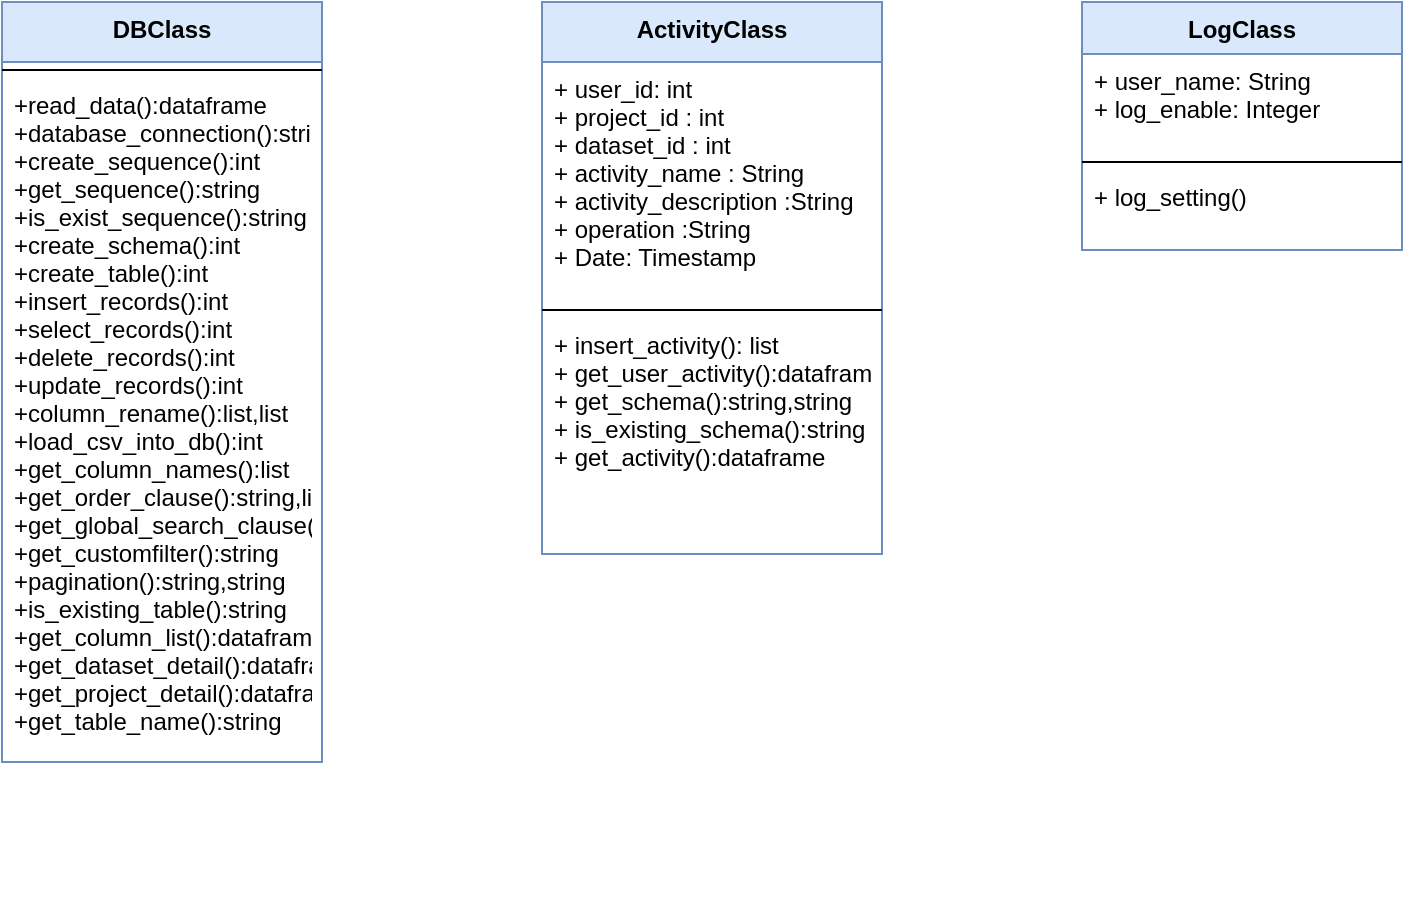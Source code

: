 <mxfile version="14.3.0" type="device" pages="4"><diagram id="cnj5-JuGlGNWfxy4fpH5" name="Page-1"><mxGraphModel dx="1209" dy="574" grid="1" gridSize="10" guides="1" tooltips="1" connect="1" arrows="1" fold="1" page="1" pageScale="1" pageWidth="850" pageHeight="1100" math="0" shadow="0"><root><mxCell id="0"/><mxCell id="1" parent="0"/><mxCell id="7KYR7UCC17SDeGnyBoIe-9" value="DBClass" style="swimlane;fontStyle=1;align=center;verticalAlign=top;childLayout=stackLayout;horizontal=1;startSize=30;horizontalStack=0;resizeParent=1;resizeParentMax=0;resizeLast=0;collapsible=1;marginBottom=0;fillColor=#dae8fc;strokeColor=#6c8ebf;" parent="1" vertex="1"><mxGeometry x="60" y="60" width="160" height="380" as="geometry"/></mxCell><mxCell id="7KYR7UCC17SDeGnyBoIe-11" value="" style="line;strokeWidth=1;fillColor=none;align=left;verticalAlign=middle;spacingTop=-1;spacingLeft=3;spacingRight=3;rotatable=0;labelPosition=right;points=[];portConstraint=eastwest;" parent="7KYR7UCC17SDeGnyBoIe-9" vertex="1"><mxGeometry y="30" width="160" height="8" as="geometry"/></mxCell><mxCell id="7KYR7UCC17SDeGnyBoIe-12" value="+read_data():dataframe&#10;+database_connection():string,string&#10;+create_sequence():int&#10;+get_sequence():string&#10;+is_exist_sequence():string&#10;+create_schema():int&#10;+create_table():int&#10;+insert_records():int&#10;+select_records():int&#10;+delete_records():int&#10;+update_records():int&#10;+column_rename():list,list&#10;+load_csv_into_db():int&#10;+get_column_names():list&#10;+get_order_clause():string,list&#10;+get_global_search_clause():string&#10;+get_customfilter():string&#10;+pagination():string,string&#10;+is_existing_table():string&#10;+get_column_list():dataframe&#10;+get_dataset_detail():dataframe&#10;+get_project_detail():dataframe&#10;+get_table_name():string&#10;" style="text;strokeColor=none;fillColor=none;align=left;verticalAlign=top;spacingLeft=4;spacingRight=4;overflow=hidden;rotatable=0;points=[[0,0.5],[1,0.5]];portConstraint=eastwest;" parent="7KYR7UCC17SDeGnyBoIe-9" vertex="1"><mxGeometry y="38" width="160" height="342" as="geometry"/></mxCell><mxCell id="7KYR7UCC17SDeGnyBoIe-13" value="ActivityClass&#10;&#10;" style="swimlane;fontStyle=1;align=center;verticalAlign=top;childLayout=stackLayout;horizontal=1;startSize=30;horizontalStack=0;resizeParent=1;resizeParentMax=0;resizeLast=0;collapsible=1;marginBottom=0;fillColor=#dae8fc;strokeColor=#6c8ebf;" parent="1" vertex="1"><mxGeometry x="330" y="60" width="170" height="276" as="geometry"/></mxCell><mxCell id="7KYR7UCC17SDeGnyBoIe-14" value="+ user_id: int&#10;+ project_id : int&#10;+ dataset_id : int&#10;+ activity_name : String&#10;+ activity_description :String&#10;+ operation :String&#10;+ Date: Timestamp&#10;&#10;" style="text;strokeColor=none;fillColor=none;align=left;verticalAlign=top;spacingLeft=4;spacingRight=4;overflow=hidden;rotatable=0;points=[[0,0.5],[1,0.5]];portConstraint=eastwest;" parent="7KYR7UCC17SDeGnyBoIe-13" vertex="1"><mxGeometry y="30" width="170" height="120" as="geometry"/></mxCell><mxCell id="7KYR7UCC17SDeGnyBoIe-15" value="" style="line;strokeWidth=1;fillColor=none;align=left;verticalAlign=middle;spacingTop=-1;spacingLeft=3;spacingRight=3;rotatable=0;labelPosition=right;points=[];portConstraint=eastwest;" parent="7KYR7UCC17SDeGnyBoIe-13" vertex="1"><mxGeometry y="150" width="170" height="8" as="geometry"/></mxCell><mxCell id="7KYR7UCC17SDeGnyBoIe-16" value="+ insert_activity(): list&#10;+ get_user_activity():dataframe&#10;+ get_schema():string,string&#10;+ is_existing_schema():string&#10;+ get_activity():dataframe" style="text;strokeColor=none;fillColor=none;align=left;verticalAlign=top;spacingLeft=4;spacingRight=4;overflow=hidden;rotatable=0;points=[[0,0.5],[1,0.5]];portConstraint=eastwest;" parent="7KYR7UCC17SDeGnyBoIe-13" vertex="1"><mxGeometry y="158" width="170" height="118" as="geometry"/></mxCell><mxCell id="QwhU86migiAEY5jSP_K4-1" value="LogClass" style="swimlane;fontStyle=1;align=center;verticalAlign=top;childLayout=stackLayout;horizontal=1;startSize=26;horizontalStack=0;resizeParent=1;resizeParentMax=0;resizeLast=0;collapsible=1;marginBottom=0;fontSize=12;fillColor=#dae8fc;strokeColor=#6c8ebf;" vertex="1" parent="1"><mxGeometry x="600" y="60" width="160" height="124" as="geometry"/></mxCell><mxCell id="QwhU86migiAEY5jSP_K4-2" value="+ user_name: String&#10;+ log_enable: Integer" style="text;strokeColor=none;fillColor=none;align=left;verticalAlign=top;spacingLeft=4;spacingRight=4;overflow=hidden;rotatable=0;points=[[0,0.5],[1,0.5]];portConstraint=eastwest;fontSize=12;" vertex="1" parent="QwhU86migiAEY5jSP_K4-1"><mxGeometry y="26" width="160" height="50" as="geometry"/></mxCell><mxCell id="QwhU86migiAEY5jSP_K4-3" value="" style="line;strokeWidth=1;fillColor=none;align=left;verticalAlign=middle;spacingTop=-1;spacingLeft=3;spacingRight=3;rotatable=0;labelPosition=right;points=[];portConstraint=eastwest;" vertex="1" parent="QwhU86migiAEY5jSP_K4-1"><mxGeometry y="76" width="160" height="8" as="geometry"/></mxCell><mxCell id="QwhU86migiAEY5jSP_K4-4" value="+ log_setting()" style="text;strokeColor=none;fillColor=none;align=left;verticalAlign=top;spacingLeft=4;spacingRight=4;overflow=hidden;rotatable=0;points=[[0,0.5],[1,0.5]];portConstraint=eastwest;fontSize=12;" vertex="1" parent="QwhU86migiAEY5jSP_K4-1"><mxGeometry y="84" width="160" height="40" as="geometry"/></mxCell><mxCell id="QwhU86migiAEY5jSP_K4-146" value="&lt;span style=&quot;color: rgba(0 , 0 , 0 , 0) ; font-family: monospace ; font-size: 0px&quot;&gt;%3CmxGraphModel%3E%3Croot%3E%3CmxCell%20id%3D%220%22%2F%3E%3CmxCell%20id%3D%221%22%20parent%3D%220%22%2F%3E%3CmxCell%20id%3D%222%22%20value%3D%22DataInvalidCsvFormatotFoundClass%22%20style%3D%22swimlane%3BfontStyle%3D0%3BchildLayout%3DstackLayout%3Bhorizontal%3D1%3BstartSize%3D26%3BfillColor%3D%23dae8fc%3BhorizontalStack%3D0%3BresizeParent%3D1%3BresizeParentMax%3D0%3BresizeLast%3D0%3Bcollapsible%3D1%3BmarginBottom%3D0%3BstrokeColor%3D%236c8ebf%3B%22%20vertex%3D%221%22%20parent%3D%221%22%3E%3CmxGeometry%20x%3D%22210%22%20y%3D%22740%22%20width%3D%22230%22%20height%3D%2280%22%20as%3D%22geometry%22%2F%3E%3C%2FmxCell%3E%3CmxCell%20id%3D%223%22%20value%3D%22status_code%3AInteger%26%2310%3B%26%2310%3Bmessage%3A%20String%22%20style%3D%22text%3BstrokeColor%3Dnone%3BfillColor%3Dnone%3Balign%3Dleft%3BverticalAlign%3Dtop%3BspacingLeft%3D4%3BspacingRight%3D4%3Boverflow%3Dhidden%3Brotatable%3D0%3Bpoints%3D%5B%5B0%2C0.5%5D%2C%5B1%2C0.5%5D%5D%3BportConstraint%3Deastwest%3B%22%20vertex%3D%221%22%20parent%3D%222%22%3E%3CmxGeometry%20y%3D%2226%22%20width%3D%22230%22%20height%3D%2254%22%20as%3D%22geometry%22%2F%3E%3C%2FmxCell%3E%3CmxCell%20id%3D%224%22%20value%3D%22NumericColumnfoundClass%22%20style%3D%22swimlane%3BfontStyle%3D0%3BchildLayout%3DstackLayout%3Bhorizontal%3D1%3BstartSize%3D26%3BfillColor%3D%23dae8fc%3BhorizontalStack%3D0%3BresizeParent%3D1%3BresizeParentMax%3D0%3BresizeLast%3D0%3Bcollapsible%3D1%3BmarginBottom%3D0%3BstrokeColor%3D%236c8ebf%3B%22%20vertex%3D%221%22%20parent%3D%221%22%3E%3CmxGeometry%20x%3D%22-25%22%20y%3D%2214%22%20width%3D%22150%22%20height%3D%2276%22%20as%3D%22geometry%22%2F%3E%3C%2FmxCell%3E%3CmxCell%20id%3D%225%22%20value%3D%22status_code%3AInteger%26%2310%3B%26%2310%3Bmessage%3A%20String%22%20style%3D%22text%3BstrokeColor%3Dnone%3BfillColor%3Dnone%3Balign%3Dleft%3BverticalAlign%3Dtop%3BspacingLeft%3D4%3BspacingRight%3D4%3Boverflow%3Dhidden%3Brotatable%3D0%3Bpoints%3D%5B%5B0%2C0.5%5D%2C%5B1%2C0.5%5D%5D%3BportConstraint%3Deastwest%3B%22%20vertex%3D%221%22%20parent%3D%224%22%3E%3CmxGeometry%20y%3D%2226%22%20width%3D%22150%22%20height%3D%2250%22%20as%3D%22geometry%22%2F%3E%3C%2FmxCell%3E%3CmxCell%20id%3D%226%22%20value%3D%22NullValueClass%22%20style%3D%22swimlane%3BfontStyle%3D0%3BchildLayout%3DstackLayout%3Bhorizontal%3D1%3BstartSize%3D26%3BfillColor%3D%23dae8fc%3BhorizontalStack%3D0%3BresizeParent%3D1%3BresizeParentMax%3D0%3BresizeLast%3D0%3Bcollapsible%3D1%3BmarginBottom%3D0%3BstrokeColor%3D%236c8ebf%3B%22%20vertex%3D%221%22%20parent%3D%221%22%3E%3CmxGeometry%20x%3D%22-20%22%20y%3D%22160%22%20width%3D%22140%22%20height%3D%2280%22%20as%3D%22geometry%22%2F%3E%3C%2FmxCell%3E%3CmxCell%20id%3D%227%22%20value%3D%22status_code%3AInteger%26%2310%3B%26%2310%3Bmessage%3A%20String%22%20style%3D%22text%3BstrokeColor%3Dnone%3BfillColor%3Dnone%3Balign%3Dleft%3BverticalAlign%3Dtop%3BspacingLeft%3D4%3BspacingRight%3D4%3Boverflow%3Dhidden%3Brotatable%3D0%3Bpoints%3D%5B%5B0%2C0.5%5D%2C%5B1%2C0.5%5D%5D%3BportConstraint%3Deastwest%3B%22%20vertex%3D%221%22%20parent%3D%226%22%3E%3CmxGeometry%20y%3D%2226%22%20width%3D%22140%22%20height%3D%2254%22%20as%3D%22geometry%22%2F%3E%3C%2FmxCell%3E%3CmxCell%20id%3D%228%22%20value%3D%22ArrayIndexOutOfBoundClass%22%20style%3D%22swimlane%3BfontStyle%3D0%3BchildLayout%3DstackLayout%3Bhorizontal%3D1%3BstartSize%3D26%3BfillColor%3D%23dae8fc%3BhorizontalStack%3D0%3BresizeParent%3D1%3BresizeParentMax%3D0%3BresizeLast%3D0%3Bcollapsible%3D1%3BmarginBottom%3D0%3BstrokeColor%3D%236c8ebf%3B%22%20vertex%3D%221%22%20parent%3D%221%22%3E%3CmxGeometry%20x%3D%22-40%22%20y%3D%22276%22%20width%3D%22160%22%20height%3D%2272%22%20as%3D%22geometry%22%2F%3E%3C%2FmxCell%3E%3CmxCell%20id%3D%229%22%20value%3D%22status_code%3AInteger%26%2310%3B%26%2310%3Bmessage%3A%20String%22%20style%3D%22text%3BstrokeColor%3Dnone%3BfillColor%3Dnone%3Balign%3Dleft%3BverticalAlign%3Dtop%3BspacingLeft%3D4%3BspacingRight%3D4%3Boverflow%3Dhidden%3Brotatable%3D0%3Bpoints%3D%5B%5B0%2C0.5%5D%2C%5B1%2C0.5%5D%5D%3BportConstraint%3Deastwest%3B%22%20vertex%3D%221%22%20parent%3D%228%22%3E%3CmxGeometry%20y%3D%2226%22%20width%3D%22160%22%20height%3D%2246%22%20as%3D%22geometry%22%2F%3E%3C%2FmxCell%3E%3CmxCell%20id%3D%2210%22%20value%3D%22ValueErrorClass%22%20style%3D%22swimlane%3BfontStyle%3D0%3BchildLayout%3DstackLayout%3Bhorizontal%3D1%3BstartSize%3D26%3BfillColor%3D%23dae8fc%3BhorizontalStack%3D0%3BresizeParent%3D1%3BresizeParentMax%3D0%3BresizeLast%3D0%3Bcollapsible%3D1%3BmarginBottom%3D0%3BstrokeColor%3D%236c8ebf%3B%22%20vertex%3D%221%22%20parent%3D%221%22%3E%3CmxGeometry%20x%3D%22-20%22%20y%3D%22386%22%20width%3D%22140%22%20height%3D%2280%22%20as%3D%22geometry%22%2F%3E%3C%2FmxCell%3E%3CmxCell%20id%3D%2211%22%20value%3D%22status_code%3AInteger%26%2310%3B%26%2310%3Bmessage%3A%20String%22%20style%3D%22text%3BstrokeColor%3Dnone%3BfillColor%3Dnone%3Balign%3Dleft%3BverticalAlign%3Dtop%3BspacingLeft%3D4%3BspacingRight%3D4%3Boverflow%3Dhidden%3Brotatable%3D0%3Bpoints%3D%5B%5B0%2C0.5%5D%2C%5B1%2C0.5%5D%5D%3BportConstraint%3Deastwest%3B%22%20vertex%3D%221%22%20parent%3D%2210%22%3E%3CmxGeometry%20y%3D%2226%22%20width%3D%22140%22%20height%3D%2254%22%20as%3D%22geometry%22%2F%3E%3C%2FmxCell%3E%3CmxCell%20id%3D%2212%22%20value%3D%22DatabaseSchemaAlreadyExistClass%22%20style%3D%22swimlane%3BfontStyle%3D0%3BchildLayout%3DstackLayout%3Bhorizontal%3D1%3BstartSize%3D26%3BfillColor%3D%23dae8fc%3BhorizontalStack%3D0%3BresizeParent%3D1%3BresizeParentMax%3D0%3BresizeLast%3D0%3Bcollapsible%3D1%3BmarginBottom%3D0%3BstrokeColor%3D%236c8ebf%3B%22%20vertex%3D%221%22%20parent%3D%221%22%3E%3CmxGeometry%20x%3D%22235%22%20y%3D%22620%22%20width%3D%22200%22%20height%3D%2280%22%20as%3D%22geometry%22%2F%3E%3C%2FmxCell%3E%3CmxCell%20id%3D%2213%22%20value%3D%22status_code%3AInteger%26%2310%3B%26%2310%3Bmessage%3A%20String%22%20style%3D%22text%3BstrokeColor%3Dnone%3BfillColor%3Dnone%3Balign%3Dleft%3BverticalAlign%3Dtop%3BspacingLeft%3D4%3BspacingRight%3D4%3Boverflow%3Dhidden%3Brotatable%3D0%3Bpoints%3D%5B%5B0%2C0.5%5D%2C%5B1%2C0.5%5D%5D%3BportConstraint%3Deastwest%3B%22%20vertex%3D%221%22%20parent%3D%2212%22%3E%3CmxGeometry%20y%3D%2226%22%20width%3D%22200%22%20height%3D%2254%22%20as%3D%22geometry%22%2F%3E%3C%2FmxCell%3E%3CmxCell%20id%3D%2214%22%20value%3D%22DatabaseTableAlreadyExistClass%22%20style%3D%22swimlane%3BfontStyle%3D0%3BchildLayout%3DstackLayout%3Bhorizontal%3D1%3BstartSize%3D26%3BfillColor%3D%23dae8fc%3BhorizontalStack%3D0%3BresizeParent%3D1%3BresizeParentMax%3D0%3BresizeLast%3D0%3Bcollapsible%3D1%3BmarginBottom%3D0%3BstrokeColor%3D%236c8ebf%3B%22%20vertex%3D%221%22%20parent%3D%221%22%3E%3CmxGeometry%20x%3D%22245%22%20y%3D%22510%22%20width%3D%22190%22%20height%3D%2280%22%20as%3D%22geometry%22%2F%3E%3C%2FmxCell%3E%3CmxCell%20id%3D%2215%22%20value%3D%22status_code%3AInteger%26%2310%3B%26%2310%3Bmessage%3A%20String%22%20style%3D%22text%3BstrokeColor%3Dnone%3BfillColor%3Dnone%3Balign%3Dleft%3BverticalAlign%3Dtop%3BspacingLeft%3D4%3BspacingRight%3D4%3Boverflow%3Dhidden%3Brotatable%3D0%3Bpoints%3D%5B%5B0%2C0.5%5D%2C%5B1%2C0.5%5D%5D%3BportConstraint%3Deastwest%3B%22%20vertex%3D%221%22%20parent%3D%2214%22%3E%3CmxGeometry%20y%3D%2226%22%20width%3D%22190%22%20height%3D%2254%22%20as%3D%22geometry%22%2F%3E%3C%2FmxCell%3E%3CmxCell%20id%3D%2216%22%20value%3D%22EntryNotFoundClass%22%20style%3D%22swimlane%3BfontStyle%3D0%3BchildLayout%3DstackLayout%3Bhorizontal%3D1%3BstartSize%3D26%3BfillColor%3D%23dae8fc%3BhorizontalStack%3D0%3BresizeParent%3D1%3BresizeParentMax%3D0%3BresizeLast%3D0%3Bcollapsible%3D1%3BmarginBottom%3D0%3BstrokeColor%3D%236c8ebf%3B%22%20vertex%3D%221%22%20parent%3D%221%22%3E%3CmxGeometry%20x%3D%22-20%22%20y%3D%22840%22%20width%3D%22140%22%20height%3D%2280%22%20as%3D%22geometry%22%2F%3E%3C%2FmxCell%3E%3CmxCell%20id%3D%2217%22%20value%3D%22status_code%3AInteger%26%2310%3B%26%2310%3Bmessage%3A%20String%22%20style%3D%22text%3BstrokeColor%3Dnone%3BfillColor%3Dnone%3Balign%3Dleft%3BverticalAlign%3Dtop%3BspacingLeft%3D4%3BspacingRight%3D4%3Boverflow%3Dhidden%3Brotatable%3D0%3Bpoints%3D%5B%5B0%2C0.5%5D%2C%5B1%2C0.5%5D%5D%3BportConstraint%3Deastwest%3B%22%20vertex%3D%221%22%20parent%3D%2216%22%3E%3CmxGeometry%20y%3D%2226%22%20width%3D%22140%22%20height%3D%2254%22%20as%3D%22geometry%22%2F%3E%3C%2FmxCell%3E%3CmxCell%20id%3D%2218%22%20value%3D%22DatabaseConnectionFailedClass%22%20style%3D%22swimlane%3BfontStyle%3D0%3BchildLayout%3DstackLayout%3Bhorizontal%3D1%3BstartSize%3D26%3BfillColor%3D%23dae8fc%3BhorizontalStack%3D0%3BresizeParent%3D1%3BresizeParentMax%3D0%3BresizeLast%3D0%3Bcollapsible%3D1%3BmarginBottom%3D0%3BstrokeColor%3D%236c8ebf%3B%22%20vertex%3D%221%22%20parent%3D%221%22%3E%3CmxGeometry%20x%3D%22-70%22%20y%3D%22730%22%20width%3D%22190%22%20height%3D%2280%22%20as%3D%22geometry%22%2F%3E%3C%2FmxCell%3E%3CmxCell%20id%3D%2219%22%20value%3D%22status_code%3AInteger%26%2310%3B%26%2310%3Bmessage%3A%20String%22%20style%3D%22text%3BstrokeColor%3Dnone%3BfillColor%3Dnone%3Balign%3Dleft%3BverticalAlign%3Dtop%3BspacingLeft%3D4%3BspacingRight%3D4%3Boverflow%3Dhidden%3Brotatable%3D0%3Bpoints%3D%5B%5B0%2C0.5%5D%2C%5B1%2C0.5%5D%5D%3BportConstraint%3Deastwest%3B%22%20vertex%3D%221%22%20parent%3D%2218%22%3E%3CmxGeometry%20y%3D%2226%22%20width%3D%22190%22%20height%3D%2254%22%20as%3D%22geometry%22%2F%3E%3C%2FmxCell%3E%3CmxCell%20id%3D%2220%22%20value%3D%22DataInsertionFailedClass%22%20style%3D%22swimlane%3BfontStyle%3D0%3BchildLayout%3DstackLayout%3Bhorizontal%3D1%3BstartSize%3D26%3BfillColor%3D%23dae8fc%3BhorizontalStack%3D0%3BresizeParent%3D1%3BresizeParentMax%3D0%3BresizeLast%3D0%3Bcollapsible%3D1%3BmarginBottom%3D0%3BstrokeColor%3D%236c8ebf%3B%22%20vertex%3D%221%22%20parent%3D%221%22%3E%3CmxGeometry%20x%3D%22-20%22%20y%3D%22510%22%20width%3D%22140%22%20height%3D%2280%22%20as%3D%22geometry%22%2F%3E%3C%2FmxCell%3E%3CmxCell%20id%3D%2221%22%20value%3D%22status_code%3AInteger%26%2310%3B%26%2310%3Bmessage%3A%20String%22%20style%3D%22text%3BstrokeColor%3Dnone%3BfillColor%3Dnone%3Balign%3Dleft%3BverticalAlign%3Dtop%3BspacingLeft%3D4%3BspacingRight%3D4%3Boverflow%3Dhidden%3Brotatable%3D0%3Bpoints%3D%5B%5B0%2C0.5%5D%2C%5B1%2C0.5%5D%5D%3BportConstraint%3Deastwest%3B%22%20vertex%3D%221%22%20parent%3D%2220%22%3E%3CmxGeometry%20y%3D%2226%22%20width%3D%22140%22%20height%3D%2254%22%20as%3D%22geometry%22%2F%3E%3C%2FmxCell%3E%3CmxCell%20id%3D%2222%22%20value%3D%22FileNotFoundClass%22%20style%3D%22swimlane%3BfontStyle%3D0%3BchildLayout%3DstackLayout%3Bhorizontal%3D1%3BstartSize%3D26%3BfillColor%3D%23dae8fc%3BhorizontalStack%3D0%3BresizeParent%3D1%3BresizeParentMax%3D0%3BresizeLast%3D0%3Bcollapsible%3D1%3BmarginBottom%3D0%3BstrokeColor%3D%236c8ebf%3B%22%20vertex%3D%221%22%20parent%3D%221%22%3E%3CmxGeometry%20x%3D%22295%22%20y%3D%22160%22%20width%3D%22140%22%20height%3D%2280%22%20as%3D%22geometry%22%2F%3E%3C%2FmxCell%3E%3CmxCell%20id%3D%2223%22%20value%3D%22status_code%3AInteger%26%2310%3B%26%2310%3Bmessage%3A%20String%22%20style%3D%22text%3BstrokeColor%3Dnone%3BfillColor%3Dnone%3Balign%3Dleft%3BverticalAlign%3Dtop%3BspacingLeft%3D4%3BspacingRight%3D4%3Boverflow%3Dhidden%3Brotatable%3D0%3Bpoints%3D%5B%5B0%2C0.5%5D%2C%5B1%2C0.5%5D%5D%3BportConstraint%3Deastwest%3B%22%20vertex%3D%221%22%20parent%3D%2222%22%3E%3CmxGeometry%20y%3D%2226%22%20width%3D%22140%22%20height%3D%2254%22%20as%3D%22geometry%22%2F%3E%3C%2FmxCell%3E%3CmxCell%20id%3D%2224%22%20value%3D%22TableNotFoundClass%22%20style%3D%22swimlane%3BfontStyle%3D0%3BchildLayout%3DstackLayout%3Bhorizontal%3D1%3BstartSize%3D26%3BfillColor%3D%23dae8fc%3BhorizontalStack%3D0%3BresizeParent%3D1%3BresizeParentMax%3D0%3BresizeLast%3D0%3Bcollapsible%3D1%3BmarginBottom%3D0%3BstrokeColor%3D%236c8ebf%3B%22%20vertex%3D%221%22%20parent%3D%221%22%3E%3CmxGeometry%20x%3D%22295%22%20width%3D%22140%22%20height%3D%2276%22%20as%3D%22geometry%22%2F%3E%3C%2FmxCell%3E%3CmxCell%20id%3D%2225%22%20value%3D%22status_code%3AInteger%26%2310%3B%26%2310%3Bmessage%3A%20String%22%20style%3D%22text%3BstrokeColor%3Dnone%3BfillColor%3Dnone%3Balign%3Dleft%3BverticalAlign%3Dtop%3BspacingLeft%3D4%3BspacingRight%3D4%3Boverflow%3Dhidden%3Brotatable%3D0%3Bpoints%3D%5B%5B0%2C0.5%5D%2C%5B1%2C0.5%5D%5D%3BportConstraint%3Deastwest%3B%22%20vertex%3D%221%22%20parent%3D%2224%22%3E%3CmxGeometry%20y%3D%2226%22%20width%3D%22140%22%20height%3D%2250%22%20as%3D%22geometry%22%2F%3E%3C%2FmxCell%3E%3CmxCell%20id%3D%2226%22%20value%3D%22RecordNotFoundClass%22%20style%3D%22swimlane%3BfontStyle%3D0%3BchildLayout%3DstackLayout%3Bhorizontal%3D1%3BstartSize%3D26%3BfillColor%3D%23dae8fc%3BhorizontalStack%3D0%3BresizeParent%3D1%3BresizeParentMax%3D0%3BresizeLast%3D0%3Bcollapsible%3D1%3BmarginBottom%3D0%3BstrokeColor%3D%236c8ebf%3B%22%20vertex%3D%221%22%20parent%3D%221%22%3E%3CmxGeometry%20x%3D%22290%22%20y%3D%22274%22%20width%3D%22140%22%20height%3D%2276%22%20as%3D%22geometry%22%2F%3E%3C%2FmxCell%3E%3CmxCell%20id%3D%2227%22%20value%3D%22status_code%3AInteger%26%2310%3B%26%2310%3Bmessage%3A%20String%22%20style%3D%22text%3BstrokeColor%3Dnone%3BfillColor%3Dnone%3Balign%3Dleft%3BverticalAlign%3Dtop%3BspacingLeft%3D4%3BspacingRight%3D4%3Boverflow%3Dhidden%3Brotatable%3D0%3Bpoints%3D%5B%5B0%2C0.5%5D%2C%5B1%2C0.5%5D%5D%3BportConstraint%3Deastwest%3B%22%20vertex%3D%221%22%20parent%3D%2226%22%3E%3CmxGeometry%20y%3D%2226%22%20width%3D%22140%22%20height%3D%2250%22%20as%3D%22geometry%22%2F%3E%3C%2FmxCell%3E%3CmxCell%20id%3D%2228%22%20value%3D%22TooBigFileSizeClass%22%20style%3D%22swimlane%3BfontStyle%3D0%3BchildLayout%3DstackLayout%3Bhorizontal%3D1%3BstartSize%3D26%3BfillColor%3D%23dae8fc%3BhorizontalStack%3D0%3BresizeParent%3D1%3BresizeParentMax%3D0%3BresizeLast%3D0%3Bcollapsible%3D1%3BmarginBottom%3D0%3BstrokeColor%3D%236c8ebf%3B%22%20vertex%3D%221%22%20parent%3D%221%22%3E%3CmxGeometry%20x%3D%22-20%22%20y%3D%22630%22%20width%3D%22140%22%20height%3D%2280%22%20as%3D%22geometry%22%2F%3E%3C%2FmxCell%3E%3CmxCell%20id%3D%2229%22%20value%3D%22status_code%3AInteger%26%2310%3B%26%2310%3Bmessage%3A%20String%22%20style%3D%22text%3BstrokeColor%3Dnone%3BfillColor%3Dnone%3Balign%3Dleft%3BverticalAlign%3Dtop%3BspacingLeft%3D4%3BspacingRight%3D4%3Boverflow%3Dhidden%3Brotatable%3D0%3Bpoints%3D%5B%5B0%2C0.5%5D%2C%5B1%2C0.5%5D%5D%3BportConstraint%3Deastwest%3B%22%20vertex%3D%221%22%20parent%3D%2228%22%3E%3CmxGeometry%20y%3D%2226%22%20width%3D%22140%22%20height%3D%2254%22%20as%3D%22geometry%22%2F%3E%3C%2FmxCell%3E%3CmxCell%20id%3D%2230%22%20value%3D%22InvalidCSVFormatClass%22%20style%3D%22swimlane%3BfontStyle%3D0%3BchildLayout%3DstackLayout%3Bhorizontal%3D1%3BstartSize%3D26%3BfillColor%3D%23dae8fc%3BhorizontalStack%3D0%3BresizeParent%3D1%3BresizeParentMax%3D0%3BresizeLast%3D0%3Bcollapsible%3D1%3BmarginBottom%3D0%3BstrokeColor%3D%236c8ebf%3B%22%20vertex%3D%221%22%20parent%3D%221%22%3E%3CmxGeometry%20x%3D%22250%22%20y%3D%22390%22%20width%3D%22180%22%20height%3D%2276%22%20as%3D%22geometry%22%2F%3E%3C%2FmxCell%3E%3CmxCell%20id%3D%2231%22%20value%3D%22status_code%3AInteger%26%2310%3B%26%2310%3Bmessage%3A%20String%22%20style%3D%22text%3BstrokeColor%3Dnone%3BfillColor%3Dnone%3Balign%3Dleft%3BverticalAlign%3Dtop%3BspacingLeft%3D4%3BspacingRight%3D4%3Boverflow%3Dhidden%3Brotatable%3D0%3Bpoints%3D%5B%5B0%2C0.5%5D%2C%5B1%2C0.5%5D%5D%3BportConstraint%3Deastwest%3B%22%20vertex%3D%221%22%20parent%3D%2230%22%3E%3CmxGeometry%20y%3D%2226%22%20width%3D%22180%22%20height%3D%2250%22%20as%3D%22geometry%22%2F%3E%3C%2FmxCell%3E%3CmxCell%20id%3D%2232%22%20value%3D%22DatasetCreationFailedClass%22%20style%3D%22swimlane%3BfontStyle%3D0%3BchildLayout%3DstackLayout%3Bhorizontal%3D1%3BstartSize%3D26%3BfillColor%3D%23dae8fc%3BhorizontalStack%3D0%3BresizeParent%3D1%3BresizeParentMax%3D0%3BresizeLast%3D0%3Bcollapsible%3D1%3BmarginBottom%3D0%3BstrokeColor%3D%236c8ebf%3B%22%20vertex%3D%221%22%20parent%3D%221%22%3E%3CmxGeometry%20x%3D%22780%22%20y%3D%2210%22%20width%3D%22170%22%20height%3D%2276%22%20as%3D%22geometry%22%2F%3E%3C%2FmxCell%3E%3CmxCell%20id%3D%2233%22%20value%3D%22status_code%3AInteger%26%2310%3B%26%2310%3Bmessage%3A%20String%22%20style%3D%22text%3BstrokeColor%3Dnone%3BfillColor%3Dnone%3Balign%3Dleft%3BverticalAlign%3Dtop%3BspacingLeft%3D4%3BspacingRight%3D4%3Boverflow%3Dhidden%3Brotatable%3D0%3Bpoints%3D%5B%5B0%2C0.5%5D%2C%5B1%2C0.5%5D%5D%3BportConstraint%3Deastwest%3B%22%20vertex%3D%221%22%20parent%3D%2232%22%3E%3CmxGeometry%20y%3D%2226%22%20width%3D%22170%22%20height%3D%2250%22%20as%3D%22geometry%22%2F%3E%3C%2FmxCell%3E%3CmxCell%20id%3D%2234%22%20value%3D%22DatasetDataNotFoundClass%22%20style%3D%22swimlane%3BfontStyle%3D0%3BchildLayout%3DstackLayout%3Bhorizontal%3D1%3BstartSize%3D26%3BfillColor%3D%23dae8fc%3BhorizontalStack%3D0%3BresizeParent%3D1%3BresizeParentMax%3D0%3BresizeLast%3D0%3Bcollapsible%3D1%3BmarginBottom%3D0%3BstrokeColor%3D%236c8ebf%3B%22%20vertex%3D%221%22%20parent%3D%221%22%3E%3CmxGeometry%20x%3D%22780%22%20y%3D%22152%22%20width%3D%22170%22%20height%3D%2280%22%20as%3D%22geometry%22%2F%3E%3C%2FmxCell%3E%3CmxCell%20id%3D%2235%22%20value%3D%22status_code%3AInteger%26%2310%3B%26%2310%3Bmessage%3A%20String%22%20style%3D%22text%3BstrokeColor%3Dnone%3BfillColor%3Dnone%3Balign%3Dleft%3BverticalAlign%3Dtop%3BspacingLeft%3D4%3BspacingRight%3D4%3Boverflow%3Dhidden%3Brotatable%3D0%3Bpoints%3D%5B%5B0%2C0.5%5D%2C%5B1%2C0.5%5D%5D%3BportConstraint%3Deastwest%3B%22%20vertex%3D%221%22%20parent%3D%2234%22%3E%3CmxGeometry%20y%3D%2226%22%20width%3D%22170%22%20height%3D%2254%22%20as%3D%22geometry%22%2F%3E%3C%2FmxCell%3E%3CmxCell%20id%3D%2236%22%20value%3D%22UserAuthenticationFailedClass%22%20style%3D%22swimlane%3BfontStyle%3D0%3BchildLayout%3DstackLayout%3Bhorizontal%3D1%3BstartSize%3D26%3BfillColor%3D%23dae8fc%3BhorizontalStack%3D0%3BresizeParent%3D1%3BresizeParentMax%3D0%3BresizeLast%3D0%3Bcollapsible%3D1%3BmarginBottom%3D0%3BstrokeColor%3D%236c8ebf%3B%22%20vertex%3D%221%22%20parent%3D%221%22%3E%3CmxGeometry%20x%3D%22780%22%20y%3D%22270%22%20width%3D%22170%22%20height%3D%2280%22%20as%3D%22geometry%22%2F%3E%3C%2FmxCell%3E%3CmxCell%20id%3D%2237%22%20value%3D%22status_code%3AInteger%26%2310%3B%26%2310%3Bmessage%3A%20String%22%20style%3D%22text%3BstrokeColor%3Dnone%3BfillColor%3Dnone%3Balign%3Dleft%3BverticalAlign%3Dtop%3BspacingLeft%3D4%3BspacingRight%3D4%3Boverflow%3Dhidden%3Brotatable%3D0%3Bpoints%3D%5B%5B0%2C0.5%5D%2C%5B1%2C0.5%5D%5D%3BportConstraint%3Deastwest%3B%22%20vertex%3D%221%22%20parent%3D%2236%22%3E%3CmxGeometry%20y%3D%2226%22%20width%3D%22170%22%20height%3D%2254%22%20as%3D%22geometry%22%2F%3E%3C%2FmxCell%3E%3CmxCell%20id%3D%2238%22%20value%3D%22DatasetInUseClass%22%20style%3D%22swimlane%3BfontStyle%3D0%3BchildLayout%3DstackLayout%3Bhorizontal%3D1%3BstartSize%3D26%3BfillColor%3D%23dae8fc%3BhorizontalStack%3D0%3BresizeParent%3D1%3BresizeParentMax%3D0%3BresizeLast%3D0%3Bcollapsible%3D1%3BmarginBottom%3D0%3BstrokeColor%3D%236c8ebf%3B%22%20vertex%3D%221%22%20parent%3D%221%22%3E%3CmxGeometry%20x%3D%22780%22%20y%3D%22530%22%20width%3D%22140%22%20height%3D%2280%22%20as%3D%22geometry%22%2F%3E%3C%2FmxCell%3E%3CmxCell%20id%3D%2239%22%20value%3D%22status_code%3AInteger%26%2310%3B%26%2310%3Bmessage%3A%20String%22%20style%3D%22text%3BstrokeColor%3Dnone%3BfillColor%3Dnone%3Balign%3Dleft%3BverticalAlign%3Dtop%3BspacingLeft%3D4%3BspacingRight%3D4%3Boverflow%3Dhidden%3Brotatable%3D0%3Bpoints%3D%5B%5B0%2C0.5%5D%2C%5B1%2C0.5%5D%5D%3BportConstraint%3Deastwest%3B%22%20vertex%3D%221%22%20parent%3D%2238%22%3E%3CmxGeometry%20y%3D%2226%22%20width%3D%22140%22%20height%3D%2254%22%20as%3D%22geometry%22%2F%3E%3C%2FmxCell%3E%3CmxCell%20id%3D%2240%22%20value%3D%22IgnoreAttributeClass%22%20style%3D%22swimlane%3BfontStyle%3D0%3BchildLayout%3DstackLayout%3Bhorizontal%3D1%3BstartSize%3D26%3BfillColor%3D%23dae8fc%3BhorizontalStack%3D0%3BresizeParent%3D1%3BresizeParentMax%3D0%3BresizeLast%3D0%3Bcollapsible%3D1%3BmarginBottom%3D0%3BstrokeColor%3D%236c8ebf%3B%22%20vertex%3D%221%22%20parent%3D%221%22%3E%3CmxGeometry%20x%3D%22780%22%20y%3D%22840%22%20width%3D%22140%22%20height%3D%2280%22%20as%3D%22geometry%22%2F%3E%3C%2FmxCell%3E%3CmxCell%20id%3D%2241%22%20value%3D%22status_code%3AInteger%26%2310%3B%26%2310%3Bmessage%3A%20String%22%20style%3D%22text%3BstrokeColor%3Dnone%3BfillColor%3Dnone%3Balign%3Dleft%3BverticalAlign%3Dtop%3BspacingLeft%3D4%3BspacingRight%3D4%3Boverflow%3Dhidden%3Brotatable%3D0%3Bpoints%3D%5B%5B0%2C0.5%5D%2C%5B1%2C0.5%5D%5D%3BportConstraint%3Deastwest%3B%22%20vertex%3D%221%22%20parent%3D%2240%22%3E%3CmxGeometry%20y%3D%2226%22%20width%3D%22140%22%20height%3D%2254%22%20as%3D%22geometry%22%2F%3E%3C%2FmxCell%3E%3CmxCell%20id%3D%2242%22%20value%3D%22ProjectDeletionFailedClass%22%20style%3D%22swimlane%3BfontStyle%3D0%3BchildLayout%3DstackLayout%3Bhorizontal%3D1%3BstartSize%3D26%3BfillColor%3D%23dae8fc%3BhorizontalStack%3D0%3BresizeParent%3D1%3BresizeParentMax%3D0%3BresizeLast%3D0%3Bcollapsible%3D1%3BmarginBottom%3D0%3BstrokeColor%3D%236c8ebf%3B%22%20vertex%3D%221%22%20parent%3D%221%22%3E%3CmxGeometry%20x%3D%22780%22%20y%3D%22400%22%20width%3D%22160%22%20height%3D%2280%22%20as%3D%22geometry%22%2F%3E%3C%2FmxCell%3E%3CmxCell%20id%3D%2243%22%20value%3D%22status_code%3AInteger%26%2310%3B%26%2310%3Bmessage%3A%20String%22%20style%3D%22text%3BstrokeColor%3Dnone%3BfillColor%3Dnone%3Balign%3Dleft%3BverticalAlign%3Dtop%3BspacingLeft%3D4%3BspacingRight%3D4%3Boverflow%3Dhidden%3Brotatable%3D0%3Bpoints%3D%5B%5B0%2C0.5%5D%2C%5B1%2C0.5%5D%5D%3BportConstraint%3Deastwest%3B%22%20vertex%3D%221%22%20parent%3D%2242%22%3E%3CmxGeometry%20y%3D%2226%22%20width%3D%22160%22%20height%3D%2254%22%20as%3D%22geometry%22%2F%3E%3C%2FmxCell%3E%3CmxCell%20id%3D%2244%22%20value%3D%22ProjectCreationFailedClass%22%20style%3D%22swimlane%3BfontStyle%3D0%3BchildLayout%3DstackLayout%3Bhorizontal%3D1%3BstartSize%3D26%3BfillColor%3D%23dae8fc%3BhorizontalStack%3D0%3BresizeParent%3D1%3BresizeParentMax%3D0%3BresizeLast%3D0%3Bcollapsible%3D1%3BmarginBottom%3D0%3BstrokeColor%3D%236c8ebf%3B%22%20vertex%3D%221%22%20parent%3D%221%22%3E%3CmxGeometry%20x%3D%221035%22%20y%3D%2210%22%20width%3D%22160%22%20height%3D%2280%22%20as%3D%22geometry%22%2F%3E%3C%2FmxCell%3E%3CmxCell%20id%3D%2245%22%20value%3D%22status_code%3AInteger%26%2310%3B%26%2310%3Bmessage%3A%20String%22%20style%3D%22text%3BstrokeColor%3Dnone%3BfillColor%3Dnone%3Balign%3Dleft%3BverticalAlign%3Dtop%3BspacingLeft%3D4%3BspacingRight%3D4%3Boverflow%3Dhidden%3Brotatable%3D0%3Bpoints%3D%5B%5B0%2C0.5%5D%2C%5B1%2C0.5%5D%5D%3BportConstraint%3Deastwest%3B%22%20vertex%3D%221%22%20parent%3D%2244%22%3E%3CmxGeometry%20y%3D%2226%22%20width%3D%22160%22%20height%3D%2254%22%20as%3D%22geometry%22%2F%3E%3C%2FmxCell%3E%3CmxCell%20id%3D%2246%22%20value%3D%22ProjectDataNotFoundClass%22%20style%3D%22swimlane%3BfontStyle%3D0%3BchildLayout%3DstackLayout%3Bhorizontal%3D1%3BstartSize%3D26%3BfillColor%3D%23dae8fc%3BhorizontalStack%3D0%3BresizeParent%3D1%3BresizeParentMax%3D0%3BresizeLast%3D0%3Bcollapsible%3D1%3BmarginBottom%3D0%3BstrokeColor%3D%236c8ebf%3B%22%20vertex%3D%221%22%20parent%3D%221%22%3E%3CmxGeometry%20x%3D%221040%22%20y%3D%22152%22%20width%3D%22160%22%20height%3D%2280%22%20as%3D%22geometry%22%2F%3E%3C%2FmxCell%3E%3CmxCell%20id%3D%2247%22%20value%3D%22status_code%3AInteger%26%2310%3B%26%2310%3Bmessage%3A%20String%22%20style%3D%22text%3BstrokeColor%3Dnone%3BfillColor%3Dnone%3Balign%3Dleft%3BverticalAlign%3Dtop%3BspacingLeft%3D4%3BspacingRight%3D4%3Boverflow%3Dhidden%3Brotatable%3D0%3Bpoints%3D%5B%5B0%2C0.5%5D%2C%5B1%2C0.5%5D%5D%3BportConstraint%3Deastwest%3B%22%20vertex%3D%221%22%20parent%3D%2246%22%3E%3CmxGeometry%20y%3D%2226%22%20width%3D%22160%22%20height%3D%2254%22%20as%3D%22geometry%22%2F%3E%3C%2FmxCell%3E%3CmxCell%20id%3D%2248%22%20value%3D%22ProjectAlreadyExistClass%22%20style%3D%22swimlane%3BfontStyle%3D0%3BchildLayout%3DstackLayout%3Bhorizontal%3D1%3BstartSize%3D26%3BfillColor%3D%23dae8fc%3BhorizontalStack%3D0%3BresizeParent%3D1%3BresizeParentMax%3D0%3BresizeLast%3D0%3Bcollapsible%3D1%3BmarginBottom%3D0%3BstrokeColor%3D%236c8ebf%3B%22%20vertex%3D%221%22%20parent%3D%221%22%3E%3CmxGeometry%20x%3D%221040%22%20y%3D%22284%22%20width%3D%22140%22%20height%3D%2276%22%20as%3D%22geometry%22%2F%3E%3C%2FmxCell%3E%3CmxCell%20id%3D%2249%22%20value%3D%22status_code%3AInteger%26%2310%3B%26%2310%3Bmessage%3A%20String%22%20style%3D%22text%3BstrokeColor%3Dnone%3BfillColor%3Dnone%3Balign%3Dleft%3BverticalAlign%3Dtop%3BspacingLeft%3D4%3BspacingRight%3D4%3Boverflow%3Dhidden%3Brotatable%3D0%3Bpoints%3D%5B%5B0%2C0.5%5D%2C%5B1%2C0.5%5D%5D%3BportConstraint%3Deastwest%3B%22%20vertex%3D%221%22%20parent%3D%2248%22%3E%3CmxGeometry%20y%3D%2226%22%20width%3D%22140%22%20height%3D%2250%22%20as%3D%22geometry%22%2F%3E%3C%2FmxCell%3E%3CmxCell%20id%3D%2250%22%20value%3D%22DatasetAlreadyExist%22%20style%3D%22swimlane%3BfontStyle%3D0%3BchildLayout%3DstackLayout%3Bhorizontal%3D1%3BstartSize%3D26%3BfillColor%3D%23dae8fc%3BhorizontalStack%3D0%3BresizeParent%3D1%3BresizeParentMax%3D0%3BresizeLast%3D0%3Bcollapsible%3D1%3BmarginBottom%3D0%3BstrokeColor%3D%236c8ebf%3B%22%20vertex%3D%221%22%20parent%3D%221%22%3E%3CmxGeometry%20x%3D%22780%22%20y%3D%22740%22%20width%3D%22140%22%20height%3D%2280%22%20as%3D%22geometry%22%2F%3E%3C%2FmxCell%3E%3CmxCell%20id%3D%2251%22%20value%3D%22status_code%3AInteger%26%2310%3B%26%2310%3Bmessage%3A%20String%22%20style%3D%22text%3BstrokeColor%3Dnone%3BfillColor%3Dnone%3Balign%3Dleft%3BverticalAlign%3Dtop%3BspacingLeft%3D4%3BspacingRight%3D4%3Boverflow%3Dhidden%3Brotatable%3D0%3Bpoints%3D%5B%5B0%2C0.5%5D%2C%5B1%2C0.5%5D%5D%3BportConstraint%3Deastwest%3B%22%20vertex%3D%221%22%20parent%3D%2250%22%3E%3CmxGeometry%20y%3D%2226%22%20width%3D%22140%22%20height%3D%2254%22%20as%3D%22geometry%22%2F%3E%3C%2FmxCell%3E%3CmxCell%20id%3D%2252%22%20value%3D%22LoadCSVDataFailedClass%22%20style%3D%22swimlane%3BfontStyle%3D0%3BchildLayout%3DstackLayout%3Bhorizontal%3D1%3BstartSize%3D26%3BfillColor%3D%23dae8fc%3BhorizontalStack%3D0%3BresizeParent%3D1%3BresizeParentMax%3D0%3BresizeLast%3D0%3Bcollapsible%3D1%3BmarginBottom%3D0%3BstrokeColor%3D%236c8ebf%3B%22%20vertex%3D%221%22%20parent%3D%221%22%3E%3CmxGeometry%20x%3D%221035%22%20y%3D%22390%22%20width%3D%22160%22%20height%3D%2280%22%20as%3D%22geometry%22%2F%3E%3C%2FmxCell%3E%3CmxCell%20id%3D%2253%22%20value%3D%22status_code%3AInteger%26%2310%3B%26%2310%3Bmessage%3A%20String%22%20style%3D%22text%3BstrokeColor%3Dnone%3BfillColor%3Dnone%3Balign%3Dleft%3BverticalAlign%3Dtop%3BspacingLeft%3D4%3BspacingRight%3D4%3Boverflow%3Dhidden%3Brotatable%3D0%3Bpoints%3D%5B%5B0%2C0.5%5D%2C%5B1%2C0.5%5D%5D%3BportConstraint%3Deastwest%3B%22%20vertex%3D%221%22%20parent%3D%2252%22%3E%3CmxGeometry%20y%3D%2226%22%20width%3D%22160%22%20height%3D%2254%22%20as%3D%22geometry%22%2F%3E%3C%2FmxCell%3E%3CmxCell%20id%3D%2254%22%20value%3D%22SchemaUpdateFailedClass%22%20style%3D%22swimlane%3BfontStyle%3D0%3BchildLayout%3DstackLayout%3Bhorizontal%3D1%3BstartSize%3D26%3BfillColor%3D%23dae8fc%3BhorizontalStack%3D0%3BresizeParent%3D1%3BresizeParentMax%3D0%3BresizeLast%3D0%3Bcollapsible%3D1%3BmarginBottom%3D0%3BstrokeColor%3D%236c8ebf%3B%22%20vertex%3D%221%22%20parent%3D%221%22%3E%3CmxGeometry%20x%3D%221035%22%20y%3D%22520%22%20width%3D%22150%22%20height%3D%2280%22%20as%3D%22geometry%22%2F%3E%3C%2FmxCell%3E%3CmxCell%20id%3D%2255%22%20value%3D%22status_code%3AInteger%26%2310%3B%26%2310%3Bmessage%3A%20String%22%20style%3D%22text%3BstrokeColor%3Dnone%3BfillColor%3Dnone%3Balign%3Dleft%3BverticalAlign%3Dtop%3BspacingLeft%3D4%3BspacingRight%3D4%3Boverflow%3Dhidden%3Brotatable%3D0%3Bpoints%3D%5B%5B0%2C0.5%5D%2C%5B1%2C0.5%5D%5D%3BportConstraint%3Deastwest%3B%22%20vertex%3D%221%22%20parent%3D%2254%22%3E%3CmxGeometry%20y%3D%2226%22%20width%3D%22150%22%20height%3D%2254%22%20as%3D%22geometry%22%2F%3E%3C%2FmxCell%3E%3CmxCell%20id%3D%2256%22%20value%3D%22InvalidColumnNameClass%22%20style%3D%22swimlane%3BfontStyle%3D0%3BchildLayout%3DstackLayout%3Bhorizontal%3D1%3BstartSize%3D26%3BfillColor%3D%23dae8fc%3BhorizontalStack%3D0%3BresizeParent%3D1%3BresizeParentMax%3D0%3BresizeLast%3D0%3Bcollapsible%3D1%3BmarginBottom%3D0%3BstrokeColor%3D%236c8ebf%3B%22%20vertex%3D%221%22%20parent%3D%221%22%3E%3CmxGeometry%20x%3D%221040%22%20y%3D%22740%22%20width%3D%22150%22%20height%3D%2280%22%20as%3D%22geometry%22%2F%3E%3C%2FmxCell%3E%3CmxCell%20id%3D%2257%22%20value%3D%22status_code%3AInteger%26%2310%3B%26%2310%3Bmessage%3A%20String%22%20style%3D%22text%3BstrokeColor%3Dnone%3BfillColor%3Dnone%3Balign%3Dleft%3BverticalAlign%3Dtop%3BspacingLeft%3D4%3BspacingRight%3D4%3Boverflow%3Dhidden%3Brotatable%3D0%3Bpoints%3D%5B%5B0%2C0.5%5D%2C%5B1%2C0.5%5D%5D%3BportConstraint%3Deastwest%3B%22%20vertex%3D%221%22%20parent%3D%2256%22%3E%3CmxGeometry%20y%3D%2226%22%20width%3D%22150%22%20height%3D%2254%22%20as%3D%22geometry%22%2F%3E%3C%2FmxCell%3E%3CmxCell%20id%3D%2258%22%20value%3D%22TableCreationFailedClass%22%20style%3D%22swimlane%3BfontStyle%3D0%3BchildLayout%3DstackLayout%3Bhorizontal%3D1%3BstartSize%3D26%3BfillColor%3D%23dae8fc%3BhorizontalStack%3D0%3BresizeParent%3D1%3BresizeParentMax%3D0%3BresizeLast%3D0%3Bcollapsible%3D1%3BmarginBottom%3D0%3BstrokeColor%3D%236c8ebf%3B%22%20vertex%3D%221%22%20parent%3D%221%22%3E%3CmxGeometry%20x%3D%221040%22%20y%3D%22630%22%20width%3D%22150%22%20height%3D%2280%22%20as%3D%22geometry%22%2F%3E%3C%2FmxCell%3E%3CmxCell%20id%3D%2259%22%20value%3D%22status_code%3AInteger%26%2310%3B%26%2310%3Bmessage%3A%20String%22%20style%3D%22text%3BstrokeColor%3Dnone%3BfillColor%3Dnone%3Balign%3Dleft%3BverticalAlign%3Dtop%3BspacingLeft%3D4%3BspacingRight%3D4%3Boverflow%3Dhidden%3Brotatable%3D0%3Bpoints%3D%5B%5B0%2C0.5%5D%2C%5B1%2C0.5%5D%5D%3BportConstraint%3Deastwest%3B%22%20vertex%3D%221%22%20parent%3D%2258%22%3E%3CmxGeometry%20y%3D%2226%22%20width%3D%22150%22%20height%3D%2254%22%20as%3D%22geometry%22%2F%3E%3C%2FmxCell%3E%3CmxCell%20id%3D%2260%22%20value%3D%22SameColumnNameClass%22%20style%3D%22swimlane%3BfontStyle%3D0%3BchildLayout%3DstackLayout%3Bhorizontal%3D1%3BstartSize%3D26%3BfillColor%3D%23dae8fc%3BhorizontalStack%3D0%3BresizeParent%3D1%3BresizeParentMax%3D0%3BresizeLast%3D0%3Bcollapsible%3D1%3BmarginBottom%3D0%3BstrokeColor%3D%236c8ebf%3B%22%20vertex%3D%221%22%20parent%3D%221%22%3E%3CmxGeometry%20x%3D%22780%22%20y%3D%22950%22%20width%3D%22140%22%20height%3D%2280%22%20as%3D%22geometry%22%2F%3E%3C%2FmxCell%3E%3CmxCell%20id%3D%2261%22%20value%3D%22status_code%3AInteger%26%2310%3B%26%2310%3Bmessage%3A%20String%22%20style%3D%22text%3BstrokeColor%3Dnone%3BfillColor%3Dnone%3Balign%3Dleft%3BverticalAlign%3Dtop%3BspacingLeft%3D4%3BspacingRight%3D4%3Boverflow%3Dhidden%3Brotatable%3D0%3Bpoints%3D%5B%5B0%2C0.5%5D%2C%5B1%2C0.5%5D%5D%3BportConstraint%3Deastwest%3B%22%20vertex%3D%221%22%20parent%3D%2260%22%3E%3CmxGeometry%20y%3D%2226%22%20width%3D%22140%22%20height%3D%2254%22%20as%3D%22geometry%22%2F%3E%3C%2FmxCell%3E%3CmxCell%20id%3D%2262%22%20value%3D%22SchemaCreationFailedClass%22%20style%3D%22swimlane%3BfontStyle%3D0%3BchildLayout%3DstackLayout%3Bhorizontal%3D1%3BstartSize%3D26%3BfillColor%3D%23dae8fc%3BhorizontalStack%3D0%3BresizeParent%3D1%3BresizeParentMax%3D0%3BresizeLast%3D0%3Bcollapsible%3D1%3BmarginBottom%3D0%3BstrokeColor%3D%236c8ebf%3B%22%20vertex%3D%221%22%20parent%3D%221%22%3E%3CmxGeometry%20x%3D%22780%22%20y%3D%22630%22%20width%3D%22170%22%20height%3D%2280%22%20as%3D%22geometry%22%2F%3E%3C%2FmxCell%3E%3CmxCell%20id%3D%2263%22%20value%3D%22status_code%3AInteger%26%2310%3B%26%2310%3Bmessage%3A%20String%22%20style%3D%22text%3BstrokeColor%3Dnone%3BfillColor%3Dnone%3Balign%3Dleft%3BverticalAlign%3Dtop%3BspacingLeft%3D4%3BspacingRight%3D4%3Boverflow%3Dhidden%3Brotatable%3D0%3Bpoints%3D%5B%5B0%2C0.5%5D%2C%5B1%2C0.5%5D%5D%3BportConstraint%3Deastwest%3B%22%20vertex%3D%221%22%20parent%3D%2262%22%3E%3CmxGeometry%20y%3D%2226%22%20width%3D%22170%22%20height%3D%2254%22%20as%3D%22geometry%22%2F%3E%3C%2FmxCell%3E%3CmxCell%20id%3D%2264%22%20value%3D%22RowsColumnRequiredClass%22%20style%3D%22swimlane%3BfontStyle%3D0%3BchildLayout%3DstackLayout%3Bhorizontal%3D1%3BstartSize%3D26%3BfillColor%3D%23dae8fc%3BhorizontalStack%3D0%3BresizeParent%3D1%3BresizeParentMax%3D0%3BresizeLast%3D0%3Bcollapsible%3D1%3BmarginBottom%3D0%3BstrokeColor%3D%236c8ebf%3B%22%20vertex%3D%221%22%20parent%3D%221%22%3E%3CmxGeometry%20x%3D%221040%22%20y%3D%22840%22%20width%3D%22160%22%20height%3D%2280%22%20as%3D%22geometry%22%2F%3E%3C%2FmxCell%3E%3CmxCell%20id%3D%2265%22%20value%3D%22status_code%3AInteger%26%2310%3B%26%2310%3Bmessage%3A%20String%22%20style%3D%22text%3BstrokeColor%3Dnone%3BfillColor%3Dnone%3Balign%3Dleft%3BverticalAlign%3Dtop%3BspacingLeft%3D4%3BspacingRight%3D4%3Boverflow%3Dhidden%3Brotatable%3D0%3Bpoints%3D%5B%5B0%2C0.5%5D%2C%5B1%2C0.5%5D%5D%3BportConstraint%3Deastwest%3B%22%20vertex%3D%221%22%20parent%3D%2264%22%3E%3CmxGeometry%20y%3D%2226%22%20width%3D%22160%22%20height%3D%2254%22%20as%3D%22geometry%22%2F%3E%3C%2FmxCell%3E%3CmxCell%20id%3D%2266%22%20style%3D%22edgeStyle%3DorthogonalEdgeStyle%3Brounded%3D0%3BorthogonalLoop%3D1%3BjettySize%3Dauto%3Bhtml%3D1%3BentryX%3D1.035%3BentryY%3D0.33%3BentryDx%3D0%3BentryDy%3D0%3BentryPerimeter%3D0%3B%22%20edge%3D%221%22%20source%3D%22136%22%20target%3D%2225%22%20parent%3D%221%22%3E%3CmxGeometry%20relative%3D%221%22%20as%3D%22geometry%22%2F%3E%3C%2FmxCell%3E%3CmxCell%20id%3D%2267%22%20value%3D%22Extends%22%20style%3D%22edgeLabel%3Bhtml%3D1%3Balign%3Dcenter%3BverticalAlign%3Dmiddle%3Bresizable%3D0%3Bpoints%3D%5B%5D%3BfontSize%3D16%3B%22%20vertex%3D%221%22%20connectable%3D%220%22%20parent%3D%2266%22%3E%3CmxGeometry%20x%3D%220.669%22%20relative%3D%221%22%20as%3D%22geometry%22%3E%3CmxPoint%20as%3D%22offset%22%2F%3E%3C%2FmxGeometry%3E%3C%2FmxCell%3E%3CmxCell%20id%3D%2268%22%20style%3D%22edgeStyle%3DorthogonalEdgeStyle%3Brounded%3D0%3BorthogonalLoop%3D1%3BjettySize%3Dauto%3Bhtml%3D1%3B%22%20edge%3D%221%22%20source%3D%22136%22%20target%3D%2223%22%20parent%3D%221%22%3E%3CmxGeometry%20relative%3D%221%22%20as%3D%22geometry%22%2F%3E%3C%2FmxCell%3E%3CmxCell%20id%3D%2269%22%20value%3D%22Extends%22%20style%3D%22edgeLabel%3Bhtml%3D1%3Balign%3Dcenter%3BverticalAlign%3Dmiddle%3Bresizable%3D0%3Bpoints%3D%5B%5D%3BfontSize%3D16%3B%22%20vertex%3D%221%22%20connectable%3D%220%22%20parent%3D%2268%22%3E%3CmxGeometry%20x%3D%220.714%22%20y%3D%22-4%22%20relative%3D%221%22%20as%3D%22geometry%22%3E%3CmxPoint%20x%3D%221%22%20as%3D%22offset%22%2F%3E%3C%2FmxGeometry%3E%3C%2FmxCell%3E%3CmxCell%20id%3D%2270%22%20style%3D%22edgeStyle%3DorthogonalEdgeStyle%3Brounded%3D0%3BorthogonalLoop%3D1%3BjettySize%3Dauto%3Bhtml%3D1%3BentryX%3D1%3BentryY%3D0.5%3BentryDx%3D0%3BentryDy%3D0%3B%22%20edge%3D%221%22%20source%3D%22136%22%20target%3D%2231%22%20parent%3D%221%22%3E%3CmxGeometry%20relative%3D%221%22%20as%3D%22geometry%22%2F%3E%3C%2FmxCell%3E%3CmxCell%20id%3D%2271%22%20value%3D%22Extends%22%20style%3D%22edgeLabel%3Bhtml%3D1%3Balign%3Dcenter%3BverticalAlign%3Dmiddle%3Bresizable%3D0%3Bpoints%3D%5B%5D%3BfontSize%3D16%3B%22%20vertex%3D%221%22%20connectable%3D%220%22%20parent%3D%2270%22%3E%3CmxGeometry%20x%3D%220.703%22%20y%3D%222%22%20relative%3D%221%22%20as%3D%22geometry%22%3E%3CmxPoint%20x%3D%22-32.67%22%20as%3D%22offset%22%2F%3E%3C%2FmxGeometry%3E%3C%2FmxCell%3E%3CmxCell%20id%3D%2272%22%20style%3D%22edgeStyle%3DorthogonalEdgeStyle%3Brounded%3D0%3BorthogonalLoop%3D1%3BjettySize%3Dauto%3Bhtml%3D1%3BentryX%3D1%3BentryY%3D0.5%3BentryDx%3D0%3BentryDy%3D0%3B%22%20edge%3D%221%22%20source%3D%22136%22%20target%3D%2213%22%20parent%3D%221%22%3E%3CmxGeometry%20relative%3D%221%22%20as%3D%22geometry%22%2F%3E%3C%2FmxCell%3E%3CmxCell%20id%3D%2273%22%20value%3D%22Extends%22%20style%3D%22edgeLabel%3Bhtml%3D1%3Balign%3Dcenter%3BverticalAlign%3Dmiddle%3Bresizable%3D0%3Bpoints%3D%5B%5D%3BfontSize%3D16%3B%22%20vertex%3D%221%22%20connectable%3D%220%22%20parent%3D%2272%22%3E%3CmxGeometry%20x%3D%220.882%22%20y%3D%22-3%22%20relative%3D%221%22%20as%3D%22geometry%22%3E%3CmxPoint%20x%3D%221%22%20as%3D%22offset%22%2F%3E%3C%2FmxGeometry%3E%3C%2FmxCell%3E%3CmxCell%20id%3D%2274%22%20style%3D%22edgeStyle%3DorthogonalEdgeStyle%3Brounded%3D0%3BorthogonalLoop%3D1%3BjettySize%3Dauto%3Bhtml%3D1%3B%22%20edge%3D%221%22%20source%3D%22136%22%20target%3D%2227%22%20parent%3D%221%22%3E%3CmxGeometry%20relative%3D%221%22%20as%3D%22geometry%22%2F%3E%3C%2FmxCell%3E%3CmxCell%20id%3D%2275%22%20value%3D%22Extends%22%20style%3D%22edgeLabel%3Bhtml%3D1%3Balign%3Dcenter%3BverticalAlign%3Dmiddle%3Bresizable%3D0%3Bpoints%3D%5B%5D%3BfontSize%3D16%3B%22%20vertex%3D%221%22%20connectable%3D%220%22%20parent%3D%2274%22%3E%3CmxGeometry%20x%3D%220.81%22%20y%3D%22-2%22%20relative%3D%221%22%20as%3D%22geometry%22%3E%3CmxPoint%20x%3D%22-1%22%20as%3D%22offset%22%2F%3E%3C%2FmxGeometry%3E%3C%2FmxCell%3E%3CmxCell%20id%3D%2276%22%20style%3D%22edgeStyle%3DorthogonalEdgeStyle%3Brounded%3D0%3BorthogonalLoop%3D1%3BjettySize%3Dauto%3Bhtml%3D1%3BentryX%3D1.013%3BentryY%3D0.259%3BentryDx%3D0%3BentryDy%3D0%3BentryPerimeter%3D0%3B%22%20edge%3D%221%22%20source%3D%22136%22%20target%3D%2215%22%20parent%3D%221%22%3E%3CmxGeometry%20relative%3D%221%22%20as%3D%22geometry%22%2F%3E%3C%2FmxCell%3E%3CmxCell%20id%3D%2277%22%20value%3D%22Extends%22%20style%3D%22edgeLabel%3Bhtml%3D1%3Balign%3Dcenter%3BverticalAlign%3Dmiddle%3Bresizable%3D0%3Bpoints%3D%5B%5D%3BfontSize%3D16%3B%22%20vertex%3D%221%22%20connectable%3D%220%22%20parent%3D%2276%22%3E%3CmxGeometry%20x%3D%220.878%22%20relative%3D%221%22%20as%3D%22geometry%22%3E%3CmxPoint%20as%3D%22offset%22%2F%3E%3C%2FmxGeometry%3E%3C%2FmxCell%3E%3CmxCell%20id%3D%2278%22%20style%3D%22edgeStyle%3DorthogonalEdgeStyle%3Brounded%3D0%3BorthogonalLoop%3D1%3BjettySize%3Dauto%3Bhtml%3D1%3BentryX%3D0%3BentryY%3D0.5%3BentryDx%3D0%3BentryDy%3D0%3B%22%20edge%3D%221%22%20source%3D%22136%22%20target%3D%2219%22%20parent%3D%221%22%3E%3CmxGeometry%20relative%3D%221%22%20as%3D%22geometry%22%3E%3CArray%20as%3D%22points%22%3E%3CmxPoint%20x%3D%22600%22%20y%3D%22720%22%2F%3E%3CmxPoint%20x%3D%22-160%22%20y%3D%22720%22%2F%3E%3CmxPoint%20x%3D%22-160%22%20y%3D%22783%22%2F%3E%3C%2FArray%3E%3C%2FmxGeometry%3E%3C%2FmxCell%3E%3CmxCell%20id%3D%2279%22%20value%3D%22Extends%22%20style%3D%22edgeLabel%3Bhtml%3D1%3Balign%3Dcenter%3BverticalAlign%3Dmiddle%3Bresizable%3D0%3Bpoints%3D%5B%5D%3BfontSize%3D16%3B%22%20vertex%3D%221%22%20connectable%3D%220%22%20parent%3D%2278%22%3E%3CmxGeometry%20x%3D%220.556%22%20relative%3D%221%22%20as%3D%22geometry%22%3E%3CmxPoint%20as%3D%22offset%22%2F%3E%3C%2FmxGeometry%3E%3C%2FmxCell%3E%3CmxCell%20id%3D%2280%22%20style%3D%22edgeStyle%3DorthogonalEdgeStyle%3Brounded%3D0%3BorthogonalLoop%3D1%3BjettySize%3Dauto%3Bhtml%3D1%3BentryX%3D0%3BentryY%3D0.5%3BentryDx%3D0%3BentryDy%3D0%3B%22%20edge%3D%221%22%20source%3D%22136%22%20target%3D%227%22%20parent%3D%221%22%3E%3CmxGeometry%20relative%3D%221%22%20as%3D%22geometry%22%3E%3CArray%20as%3D%22points%22%3E%3CmxPoint%20x%3D%22600%22%20y%3D%22130%22%2F%3E%3CmxPoint%20x%3D%22-150%22%20y%3D%22130%22%2F%3E%3CmxPoint%20x%3D%22-150%22%20y%3D%22213%22%2F%3E%3C%2FArray%3E%3C%2FmxGeometry%3E%3C%2FmxCell%3E%3CmxCell%20id%3D%2281%22%20value%3D%22Extends%22%20style%3D%22edgeLabel%3Bhtml%3D1%3Balign%3Dcenter%3BverticalAlign%3Dmiddle%3Bresizable%3D0%3Bpoints%3D%5B%5D%3BfontSize%3D16%3B%22%20vertex%3D%221%22%20connectable%3D%220%22%20parent%3D%2280%22%3E%3CmxGeometry%20x%3D%22-0.165%22%20y%3D%22-3%22%20relative%3D%221%22%20as%3D%22geometry%22%3E%3CmxPoint%20as%3D%22offset%22%2F%3E%3C%2FmxGeometry%3E%3C%2FmxCell%3E%3CmxCell%20id%3D%2282%22%20value%3D%22Extends%22%20style%3D%22edgeLabel%3Bhtml%3D1%3Balign%3Dcenter%3BverticalAlign%3Dmiddle%3Bresizable%3D0%3Bpoints%3D%5B%5D%3BfontSize%3D16%3B%22%20vertex%3D%221%22%20connectable%3D%220%22%20parent%3D%2280%22%3E%3CmxGeometry%20x%3D%220.394%22%20y%3D%22-1%22%20relative%3D%221%22%20as%3D%22geometry%22%3E%3CmxPoint%20as%3D%22offset%22%2F%3E%3C%2FmxGeometry%3E%3C%2FmxCell%3E%3CmxCell%20id%3D%2283%22%20style%3D%22edgeStyle%3DorthogonalEdgeStyle%3Brounded%3D0%3BorthogonalLoop%3D1%3BjettySize%3Dauto%3Bhtml%3D1%3BentryX%3D-0.006%3BentryY%3D0.312%3BentryDx%3D0%3BentryDy%3D0%3BentryPerimeter%3D0%3B%22%20edge%3D%221%22%20source%3D%22136%22%20target%3D%2233%22%20parent%3D%221%22%3E%3CmxGeometry%20relative%3D%221%22%20as%3D%22geometry%22%2F%3E%3C%2FmxCell%3E%3CmxCell%20id%3D%2284%22%20value%3D%22Extends%22%20style%3D%22edgeLabel%3Bhtml%3D1%3Balign%3Dcenter%3BverticalAlign%3Dmiddle%3Bresizable%3D0%3Bpoints%3D%5B%5D%3BfontSize%3D16%3B%22%20vertex%3D%221%22%20connectable%3D%220%22%20parent%3D%2283%22%3E%3CmxGeometry%20x%3D%220.577%22%20y%3D%22-6%22%20relative%3D%221%22%20as%3D%22geometry%22%3E%3CmxPoint%20x%3D%2215%22%20y%3D%22-7.65%22%20as%3D%22offset%22%2F%3E%3C%2FmxGeometry%3E%3C%2FmxCell%3E%3CmxCell%20id%3D%2285%22%20style%3D%22edgeStyle%3DorthogonalEdgeStyle%3Brounded%3D0%3BorthogonalLoop%3D1%3BjettySize%3Dauto%3Bhtml%3D1%3BentryX%3D0%3BentryY%3D0.5%3BentryDx%3D0%3BentryDy%3D0%3B%22%20edge%3D%221%22%20source%3D%22136%22%20target%3D%2235%22%20parent%3D%221%22%3E%3CmxGeometry%20relative%3D%221%22%20as%3D%22geometry%22%2F%3E%3C%2FmxCell%3E%3CmxCell%20id%3D%2286%22%20value%3D%22Extends%22%20style%3D%22edgeLabel%3Bhtml%3D1%3Balign%3Dcenter%3BverticalAlign%3Dmiddle%3Bresizable%3D0%3Bpoints%3D%5B%5D%3BfontSize%3D16%3B%22%20vertex%3D%221%22%20connectable%3D%220%22%20parent%3D%2285%22%3E%3CmxGeometry%20x%3D%220.631%22%20y%3D%221%22%20relative%3D%221%22%20as%3D%22geometry%22%3E%3CmxPoint%20as%3D%22offset%22%2F%3E%3C%2FmxGeometry%3E%3C%2FmxCell%3E%3CmxCell%20id%3D%2287%22%20style%3D%22edgeStyle%3DorthogonalEdgeStyle%3Brounded%3D0%3BorthogonalLoop%3D1%3BjettySize%3Dauto%3Bhtml%3D1%3B%22%20edge%3D%221%22%20source%3D%22136%22%20target%3D%2237%22%20parent%3D%221%22%3E%3CmxGeometry%20relative%3D%221%22%20as%3D%22geometry%22%2F%3E%3C%2FmxCell%3E%3CmxCell%20id%3D%2288%22%20value%3D%22Extends%22%20style%3D%22edgeLabel%3Bhtml%3D1%3Balign%3Dcenter%3BverticalAlign%3Dmiddle%3Bresizable%3D0%3Bpoints%3D%5B%5D%3BfontSize%3D16%3B%22%20vertex%3D%221%22%20connectable%3D%220%22%20parent%3D%2287%22%3E%3CmxGeometry%20x%3D%220.646%22%20y%3D%22-1%22%20relative%3D%221%22%20as%3D%22geometry%22%3E%3CmxPoint%20x%3D%2216.33%22%20y%3D%22-1%22%20as%3D%22offset%22%2F%3E%3C%2FmxGeometry%3E%3C%2FmxCell%3E%3CmxCell%20id%3D%2289%22%20style%3D%22edgeStyle%3DorthogonalEdgeStyle%3Brounded%3D0%3BorthogonalLoop%3D1%3BjettySize%3Dauto%3Bhtml%3D1%3BentryX%3D0%3BentryY%3D0.5%3BentryDx%3D0%3BentryDy%3D0%3B%22%20edge%3D%221%22%20source%3D%22136%22%20target%3D%2243%22%20parent%3D%221%22%3E%3CmxGeometry%20relative%3D%221%22%20as%3D%22geometry%22%2F%3E%3C%2FmxCell%3E%3CmxCell%20id%3D%2290%22%20value%3D%22Extends%22%20style%3D%22edgeLabel%3Bhtml%3D1%3Balign%3Dcenter%3BverticalAlign%3Dmiddle%3Bresizable%3D0%3Bpoints%3D%5B%5D%3BfontSize%3D16%3B%22%20vertex%3D%221%22%20connectable%3D%220%22%20parent%3D%2289%22%3E%3CmxGeometry%20x%3D%220.72%22%20y%3D%22-1%22%20relative%3D%221%22%20as%3D%22geometry%22%3E%3CmxPoint%20as%3D%22offset%22%2F%3E%3C%2FmxGeometry%3E%3C%2FmxCell%3E%3CmxCell%20id%3D%2291%22%20style%3D%22edgeStyle%3DorthogonalEdgeStyle%3Brounded%3D0%3BorthogonalLoop%3D1%3BjettySize%3Dauto%3Bhtml%3D1%3BentryX%3D-0.04%3BentryY%3D0.259%3BentryDx%3D0%3BentryDy%3D0%3BentryPerimeter%3D0%3B%22%20edge%3D%221%22%20source%3D%22136%22%20target%3D%2239%22%20parent%3D%221%22%3E%3CmxGeometry%20relative%3D%221%22%20as%3D%22geometry%22%2F%3E%3C%2FmxCell%3E%3CmxCell%20id%3D%2292%22%20value%3D%22Extends%22%20style%3D%22edgeLabel%3Bhtml%3D1%3Balign%3Dcenter%3BverticalAlign%3Dmiddle%3Bresizable%3D0%3Bpoints%3D%5B%5D%3BfontSize%3D16%3B%22%20vertex%3D%221%22%20connectable%3D%220%22%20parent%3D%2291%22%3E%3CmxGeometry%20x%3D%220.75%22%20y%3D%22-1%22%20relative%3D%221%22%20as%3D%22geometry%22%3E%3CmxPoint%20as%3D%22offset%22%2F%3E%3C%2FmxGeometry%3E%3C%2FmxCell%3E%3CmxCell%20id%3D%2293%22%20style%3D%22edgeStyle%3DorthogonalEdgeStyle%3Brounded%3D0%3BorthogonalLoop%3D1%3BjettySize%3Dauto%3Bhtml%3D1%3BentryX%3D0%3BentryY%3D0.5%3BentryDx%3D0%3BentryDy%3D0%3B%22%20edge%3D%221%22%20source%3D%22136%22%20target%3D%2263%22%20parent%3D%221%22%3E%3CmxGeometry%20relative%3D%221%22%20as%3D%22geometry%22%2F%3E%3C%2FmxCell%3E%3CmxCell%20id%3D%2294%22%20value%3D%22Extends%22%20style%3D%22edgeLabel%3Bhtml%3D1%3Balign%3Dcenter%3BverticalAlign%3Dmiddle%3Bresizable%3D0%3Bpoints%3D%5B%5D%3BfontSize%3D16%3B%22%20vertex%3D%221%22%20connectable%3D%220%22%20parent%3D%2293%22%3E%3CmxGeometry%20x%3D%220.764%22%20y%3D%223%22%20relative%3D%221%22%20as%3D%22geometry%22%3E%3CmxPoint%20as%3D%22offset%22%2F%3E%3C%2FmxGeometry%3E%3C%2FmxCell%3E%3CmxCell%20id%3D%2295%22%20style%3D%22edgeStyle%3DorthogonalEdgeStyle%3Brounded%3D0%3BorthogonalLoop%3D1%3BjettySize%3Dauto%3Bhtml%3D1%3BentryX%3D-0.04%3BentryY%3D0.162%3BentryDx%3D0%3BentryDy%3D0%3BentryPerimeter%3D0%3B%22%20edge%3D%221%22%20source%3D%22136%22%20target%3D%2251%22%20parent%3D%221%22%3E%3CmxGeometry%20relative%3D%221%22%20as%3D%22geometry%22%2F%3E%3C%2FmxCell%3E%3CmxCell%20id%3D%2296%22%20value%3D%22Extends%22%20style%3D%22edgeLabel%3Bhtml%3D1%3Balign%3Dcenter%3BverticalAlign%3Dmiddle%3Bresizable%3D0%3Bpoints%3D%5B%5D%3BfontSize%3D16%3B%22%20vertex%3D%221%22%20connectable%3D%220%22%20parent%3D%2295%22%3E%3CmxGeometry%20x%3D%220.789%22%20y%3D%22-2%22%20relative%3D%221%22%20as%3D%22geometry%22%3E%3CmxPoint%20as%3D%22offset%22%2F%3E%3C%2FmxGeometry%3E%3C%2FmxCell%3E%3CmxCell%20id%3D%2297%22%20style%3D%22edgeStyle%3DorthogonalEdgeStyle%3Brounded%3D0%3BorthogonalLoop%3D1%3BjettySize%3Dauto%3Bhtml%3D1%3BentryX%3D1%3BentryY%3D0.5%3BentryDx%3D0%3BentryDy%3D0%3B%22%20edge%3D%221%22%20source%3D%22136%22%20target%3D%223%22%20parent%3D%221%22%3E%3CmxGeometry%20relative%3D%221%22%20as%3D%22geometry%22%2F%3E%3C%2FmxCell%3E%3CmxCell%20id%3D%2298%22%20value%3D%22Extends%22%20style%3D%22edgeLabel%3Bhtml%3D1%3Balign%3Dcenter%3BverticalAlign%3Dmiddle%3Bresizable%3D0%3Bpoints%3D%5B%5D%3BfontSize%3D16%3B%22%20vertex%3D%221%22%20connectable%3D%220%22%20parent%3D%2297%22%3E%3CmxGeometry%20x%3D%220.901%22%20y%3D%221%22%20relative%3D%221%22%20as%3D%22geometry%22%3E%3CmxPoint%20as%3D%22offset%22%2F%3E%3C%2FmxGeometry%3E%3C%2FmxCell%3E%3CmxCell%20id%3D%2299%22%20style%3D%22edgeStyle%3DorthogonalEdgeStyle%3Brounded%3D0%3BorthogonalLoop%3D1%3BjettySize%3Dauto%3Bhtml%3D1%3BentryX%3D0%3BentryY%3D0.5%3BentryDx%3D0%3BentryDy%3D0%3B%22%20edge%3D%221%22%20source%3D%22136%22%20target%3D%2241%22%20parent%3D%221%22%3E%3CmxGeometry%20relative%3D%221%22%20as%3D%22geometry%22%2F%3E%3C%2FmxCell%3E%3CmxCell%20id%3D%22100%22%20value%3D%22Extends%22%20style%3D%22edgeLabel%3Bhtml%3D1%3Balign%3Dcenter%3BverticalAlign%3Dmiddle%3Bresizable%3D0%3Bpoints%3D%5B%5D%3BfontSize%3D16%3B%22%20vertex%3D%221%22%20connectable%3D%220%22%20parent%3D%2299%22%3E%3CmxGeometry%20x%3D%220.808%22%20relative%3D%221%22%20as%3D%22geometry%22%3E%3CmxPoint%20as%3D%22offset%22%2F%3E%3C%2FmxGeometry%3E%3C%2FmxCell%3E%3CmxCell%20id%3D%22101%22%20style%3D%22edgeStyle%3DorthogonalEdgeStyle%3Brounded%3D0%3BorthogonalLoop%3D1%3BjettySize%3Dauto%3Bhtml%3D1%3BentryX%3D-0.033%3BentryY%3D0.295%3BentryDx%3D0%3BentryDy%3D0%3BentryPerimeter%3D0%3B%22%20edge%3D%221%22%20source%3D%22136%22%20target%3D%2261%22%20parent%3D%221%22%3E%3CmxGeometry%20relative%3D%221%22%20as%3D%22geometry%22%2F%3E%3C%2FmxCell%3E%3CmxCell%20id%3D%22102%22%20value%3D%22Extends%22%20style%3D%22edgeLabel%3Bhtml%3D1%3Balign%3Dcenter%3BverticalAlign%3Dmiddle%3Bresizable%3D0%3Bpoints%3D%5B%5D%3BfontSize%3D16%3B%22%20vertex%3D%221%22%20connectable%3D%220%22%20parent%3D%22101%22%3E%3CmxGeometry%20x%3D%220.828%22%20y%3D%225%22%20relative%3D%221%22%20as%3D%22geometry%22%3E%3CmxPoint%20as%3D%22offset%22%2F%3E%3C%2FmxGeometry%3E%3C%2FmxCell%3E%3CmxCell%20id%3D%22103%22%20style%3D%22edgeStyle%3DorthogonalEdgeStyle%3Brounded%3D0%3BorthogonalLoop%3D1%3BjettySize%3Dauto%3Bhtml%3D1%3BentryX%3D1%3BentryY%3D0.5%3BentryDx%3D0%3BentryDy%3D0%3B%22%20edge%3D%221%22%20source%3D%22136%22%20target%3D%2257%22%20parent%3D%221%22%3E%3CmxGeometry%20relative%3D%221%22%20as%3D%22geometry%22%3E%3CArray%20as%3D%22points%22%3E%3CmxPoint%20x%3D%22600%22%20y%3D%22730%22%2F%3E%3CmxPoint%20x%3D%221280%22%20y%3D%22730%22%2F%3E%3CmxPoint%20x%3D%221280%22%20y%3D%22793%22%2F%3E%3C%2FArray%3E%3C%2FmxGeometry%3E%3C%2FmxCell%3E%3CmxCell%20id%3D%22104%22%20value%3D%22Extends%22%20style%3D%22edgeLabel%3Bhtml%3D1%3Balign%3Dcenter%3BverticalAlign%3Dmiddle%3Bresizable%3D0%3Bpoints%3D%5B%5D%3BfontSize%3D16%3B%22%20vertex%3D%221%22%20connectable%3D%220%22%20parent%3D%22103%22%3E%3CmxGeometry%20x%3D%220.504%22%20y%3D%22-2%22%20relative%3D%221%22%20as%3D%22geometry%22%3E%3CmxPoint%20as%3D%22offset%22%2F%3E%3C%2FmxGeometry%3E%3C%2FmxCell%3E%3CmxCell%20id%3D%22105%22%20style%3D%22edgeStyle%3DorthogonalEdgeStyle%3Brounded%3D0%3BorthogonalLoop%3D1%3BjettySize%3Dauto%3Bhtml%3D1%3BentryX%3D1%3BentryY%3D0.5%3BentryDx%3D0%3BentryDy%3D0%3B%22%20edge%3D%221%22%20source%3D%22136%22%20target%3D%2247%22%20parent%3D%221%22%3E%3CmxGeometry%20relative%3D%221%22%20as%3D%22geometry%22%3E%3CmxPoint%20x%3D%221130%22%20y%3D%22110%22%20as%3D%22targetPoint%22%2F%3E%3CArray%20as%3D%22points%22%3E%3CmxPoint%20x%3D%22600%22%20y%3D%22130%22%2F%3E%3CmxPoint%20x%3D%221270%22%20y%3D%22130%22%2F%3E%3CmxPoint%20x%3D%221270%22%20y%3D%22205%22%2F%3E%3C%2FArray%3E%3C%2FmxGeometry%3E%3C%2FmxCell%3E%3CmxCell%20id%3D%22106%22%20value%3D%22Extends%22%20style%3D%22edgeLabel%3Bhtml%3D1%3Balign%3Dcenter%3BverticalAlign%3Dmiddle%3Bresizable%3D0%3Bpoints%3D%5B%5D%3BfontSize%3D16%3B%22%20vertex%3D%221%22%20connectable%3D%220%22%20parent%3D%22105%22%3E%3CmxGeometry%20x%3D%220.241%22%20y%3D%22-1%22%20relative%3D%221%22%20as%3D%22geometry%22%3E%3CmxPoint%20as%3D%22offset%22%2F%3E%3C%2FmxGeometry%3E%3C%2FmxCell%3E%3CmxCell%20id%3D%22107%22%20style%3D%22edgeStyle%3DorthogonalEdgeStyle%3Brounded%3D0%3BorthogonalLoop%3D1%3BjettySize%3Dauto%3Bhtml%3D1%3B%22%20edge%3D%221%22%20source%3D%22136%22%20parent%3D%221%22%3E%3CmxGeometry%20relative%3D%221%22%20as%3D%22geometry%22%3E%3CmxPoint%20x%3D%22600%22%20y%3D%22-160%22%20as%3D%22targetPoint%22%2F%3E%3C%2FmxGeometry%3E%3C%2FmxCell%3E%3CmxCell%20id%3D%22108%22%20style%3D%22edgeStyle%3DorthogonalEdgeStyle%3Brounded%3D0%3BorthogonalLoop%3D1%3BjettySize%3Dauto%3Bhtml%3D1%3B%22%20edge%3D%221%22%20source%3D%22136%22%20parent%3D%221%22%3E%3CmxGeometry%20relative%3D%221%22%20as%3D%22geometry%22%3E%3CArray%20as%3D%22points%22%3E%3CmxPoint%20x%3D%22600%22%20y%3D%22250%22%2F%3E%3CmxPoint%20x%3D%221280%22%20y%3D%22250%22%2F%3E%3CmxPoint%20x%3D%221280%22%20y%3D%22313%22%2F%3E%3C%2FArray%3E%3CmxPoint%20x%3D%221190%22%20y%3D%22313%22%20as%3D%22targetPoint%22%2F%3E%3C%2FmxGeometry%3E%3C%2FmxCell%3E%3CmxCell%20id%3D%22109%22%20value%3D%22Extends%22%20style%3D%22edgeLabel%3Bhtml%3D1%3Balign%3Dcenter%3BverticalAlign%3Dmiddle%3Bresizable%3D0%3Bpoints%3D%5B%5D%3BfontSize%3D16%3B%22%20vertex%3D%221%22%20connectable%3D%220%22%20parent%3D%22108%22%3E%3CmxGeometry%20x%3D%220.315%22%20y%3D%223%22%20relative%3D%221%22%20as%3D%22geometry%22%3E%3CmxPoint%20as%3D%22offset%22%2F%3E%3C%2FmxGeometry%3E%3C%2FmxCell%3E%3CmxCell%20id%3D%22110%22%20style%3D%22edgeStyle%3DorthogonalEdgeStyle%3Brounded%3D0%3BorthogonalLoop%3D1%3BjettySize%3Dauto%3Bhtml%3D1%3BentryX%3D1%3BentryY%3D0.5%3BentryDx%3D0%3BentryDy%3D0%3B%22%20edge%3D%221%22%20source%3D%22136%22%20target%3D%2253%22%20parent%3D%221%22%3E%3CmxGeometry%20relative%3D%221%22%20as%3D%22geometry%22%3E%3CArray%20as%3D%22points%22%3E%3CmxPoint%20x%3D%22600%22%20y%3D%22380%22%2F%3E%3CmxPoint%20x%3D%221270%22%20y%3D%22380%22%2F%3E%3CmxPoint%20x%3D%221270%22%20y%3D%22443%22%2F%3E%3C%2FArray%3E%3C%2FmxGeometry%3E%3C%2FmxCell%3E%3CmxCell%20id%3D%22111%22%20value%3D%22Extends%22%20style%3D%22edgeLabel%3Bhtml%3D1%3Balign%3Dcenter%3BverticalAlign%3Dmiddle%3Bresizable%3D0%3Bpoints%3D%5B%5D%3BfontSize%3D16%3B%22%20vertex%3D%221%22%20connectable%3D%220%22%20parent%3D%22110%22%3E%3CmxGeometry%20x%3D%220.385%22%20y%3D%223%22%20relative%3D%221%22%20as%3D%22geometry%22%3E%3CmxPoint%20as%3D%22offset%22%2F%3E%3C%2FmxGeometry%3E%3C%2FmxCell%3E%3CmxCell%20id%3D%22112%22%20style%3D%22edgeStyle%3DorthogonalEdgeStyle%3Brounded%3D0%3BorthogonalLoop%3D1%3BjettySize%3Dauto%3Bhtml%3D1%3BentryX%3D1%3BentryY%3D0.5%3BentryDx%3D0%3BentryDy%3D0%3B%22%20edge%3D%221%22%20source%3D%22136%22%20target%3D%2255%22%20parent%3D%221%22%3E%3CmxGeometry%20relative%3D%221%22%20as%3D%22geometry%22%3E%3CArray%20as%3D%22points%22%3E%3CmxPoint%20x%3D%22600%22%20y%3D%22510%22%2F%3E%3CmxPoint%20x%3D%221280%22%20y%3D%22510%22%2F%3E%3CmxPoint%20x%3D%221280%22%20y%3D%22573%22%2F%3E%3C%2FArray%3E%3C%2FmxGeometry%3E%3C%2FmxCell%3E%3CmxCell%20id%3D%22113%22%20value%3D%22Extends%22%20style%3D%22edgeLabel%3Bhtml%3D1%3Balign%3Dcenter%3BverticalAlign%3Dmiddle%3Bresizable%3D0%3Bpoints%3D%5B%5D%3BfontSize%3D16%3B%22%20vertex%3D%221%22%20connectable%3D%220%22%20parent%3D%22112%22%3E%3CmxGeometry%20x%3D%220.427%22%20y%3D%22-1%22%20relative%3D%221%22%20as%3D%22geometry%22%3E%3CmxPoint%20as%3D%22offset%22%2F%3E%3C%2FmxGeometry%3E%3C%2FmxCell%3E%3CmxCell%20id%3D%22114%22%20style%3D%22edgeStyle%3DorthogonalEdgeStyle%3Brounded%3D0%3BorthogonalLoop%3D1%3BjettySize%3Dauto%3Bhtml%3D1%3BentryX%3D1%3BentryY%3D0.5%3BentryDx%3D0%3BentryDy%3D0%3B%22%20edge%3D%221%22%20source%3D%22136%22%20target%3D%2259%22%20parent%3D%221%22%3E%3CmxGeometry%20relative%3D%221%22%20as%3D%22geometry%22%3E%3CArray%20as%3D%22points%22%3E%3CmxPoint%20x%3D%22600%22%20y%3D%22620%22%2F%3E%3CmxPoint%20x%3D%221280%22%20y%3D%22620%22%2F%3E%3CmxPoint%20x%3D%221280%22%20y%3D%22683%22%2F%3E%3C%2FArray%3E%3C%2FmxGeometry%3E%3C%2FmxCell%3E%3CmxCell%20id%3D%22115%22%20value%3D%22Extends%22%20style%3D%22edgeLabel%3Bhtml%3D1%3Balign%3Dcenter%3BverticalAlign%3Dmiddle%3Bresizable%3D0%3Bpoints%3D%5B%5D%3BfontSize%3D16%3B%22%20vertex%3D%221%22%20connectable%3D%220%22%20parent%3D%22114%22%3E%3CmxGeometry%20x%3D%220.473%22%20y%3D%223%22%20relative%3D%221%22%20as%3D%22geometry%22%3E%3CmxPoint%20as%3D%22offset%22%2F%3E%3C%2FmxGeometry%3E%3C%2FmxCell%3E%3CmxCell%20id%3D%22116%22%20style%3D%22edgeStyle%3DorthogonalEdgeStyle%3Brounded%3D0%3BorthogonalLoop%3D1%3BjettySize%3Dauto%3Bhtml%3D1%3BentryX%3D0.004%3BentryY%3D0.268%3BentryDx%3D0%3BentryDy%3D0%3BentryPerimeter%3D0%3B%22%20edge%3D%221%22%20source%3D%22136%22%20target%3D%2229%22%20parent%3D%221%22%3E%3CmxGeometry%20relative%3D%221%22%20as%3D%22geometry%22%3E%3CArray%20as%3D%22points%22%3E%3CmxPoint%20x%3D%22600%22%20y%3D%22610%22%2F%3E%3CmxPoint%20x%3D%22-150%22%20y%3D%22610%22%2F%3E%3CmxPoint%20x%3D%22-150%22%20y%3D%22671%22%2F%3E%3C%2FArray%3E%3C%2FmxGeometry%3E%3C%2FmxCell%3E%3CmxCell%20id%3D%22117%22%20value%3D%22Extends%22%20style%3D%22edgeLabel%3Bhtml%3D1%3Balign%3Dcenter%3BverticalAlign%3Dmiddle%3Bresizable%3D0%3Bpoints%3D%5B%5D%3BfontSize%3D16%3B%22%20vertex%3D%221%22%20connectable%3D%220%22%20parent%3D%22116%22%3E%3CmxGeometry%20x%3D%220.563%22%20y%3D%22-1%22%20relative%3D%221%22%20as%3D%22geometry%22%3E%3CmxPoint%20as%3D%22offset%22%2F%3E%3C%2FmxGeometry%3E%3C%2FmxCell%3E%3CmxCell%20id%3D%22118%22%20style%3D%22edgeStyle%3DorthogonalEdgeStyle%3Brounded%3D0%3BorthogonalLoop%3D1%3BjettySize%3Dauto%3Bhtml%3D1%3BentryX%3D0%3BentryY%3D0.5%3BentryDx%3D0%3BentryDy%3D0%3B%22%20edge%3D%221%22%20source%3D%22136%22%20target%3D%225%22%20parent%3D%221%22%3E%3CmxGeometry%20relative%3D%221%22%20as%3D%22geometry%22%3E%3CArray%20as%3D%22points%22%3E%3CmxPoint%20x%3D%22600%22%20y%3D%22-30%22%2F%3E%3CmxPoint%20x%3D%22-150%22%20y%3D%22-30%22%2F%3E%3CmxPoint%20x%3D%22-150%22%20y%3D%2265%22%2F%3E%3C%2FArray%3E%3C%2FmxGeometry%3E%3C%2FmxCell%3E%3CmxCell%20id%3D%22119%22%20value%3D%22Extends%26lt%3Bbr%26gt%3B%22%20style%3D%22edgeLabel%3Bhtml%3D1%3Balign%3Dcenter%3BverticalAlign%3Dmiddle%3Bresizable%3D0%3Bpoints%3D%5B%5D%3BfontSize%3D16%3B%22%20vertex%3D%221%22%20connectable%3D%220%22%20parent%3D%22118%22%3E%3CmxGeometry%20x%3D%220.104%22%20y%3D%22-4%22%20relative%3D%221%22%20as%3D%22geometry%22%3E%3CmxPoint%20x%3D%221%22%20as%3D%22offset%22%2F%3E%3C%2FmxGeometry%3E%3C%2FmxCell%3E%3CmxCell%20id%3D%22120%22%20style%3D%22edgeStyle%3DorthogonalEdgeStyle%3Brounded%3D0%3BorthogonalLoop%3D1%3BjettySize%3Dauto%3Bhtml%3D1%3BentryX%3D0%3BentryY%3D0.5%3BentryDx%3D0%3BentryDy%3D0%3B%22%20edge%3D%221%22%20source%3D%22136%22%20target%3D%229%22%20parent%3D%221%22%3E%3CmxGeometry%20relative%3D%221%22%20as%3D%22geometry%22%3E%3CArray%20as%3D%22points%22%3E%3CmxPoint%20x%3D%22600%22%20y%3D%22260%22%2F%3E%3CmxPoint%20x%3D%22-150%22%20y%3D%22260%22%2F%3E%3CmxPoint%20x%3D%22-150%22%20y%3D%22325%22%2F%3E%3C%2FArray%3E%3C%2FmxGeometry%3E%3C%2FmxCell%3E%3CmxCell%20id%3D%22121%22%20value%3D%22Extends%22%20style%3D%22edgeLabel%3Bhtml%3D1%3Balign%3Dcenter%3BverticalAlign%3Dmiddle%3Bresizable%3D0%3Bpoints%3D%5B%5D%3BfontSize%3D16%3B%22%20vertex%3D%221%22%20connectable%3D%220%22%20parent%3D%22120%22%3E%3CmxGeometry%20x%3D%220.428%22%20y%3D%22-1%22%20relative%3D%221%22%20as%3D%22geometry%22%3E%3CmxPoint%20as%3D%22offset%22%2F%3E%3C%2FmxGeometry%3E%3C%2FmxCell%3E%3CmxCell%20id%3D%22122%22%20style%3D%22edgeStyle%3DorthogonalEdgeStyle%3Brounded%3D0%3BorthogonalLoop%3D1%3BjettySize%3Dauto%3Bhtml%3D1%3BentryX%3D0%3BentryY%3D0.5%3BentryDx%3D0%3BentryDy%3D0%3B%22%20edge%3D%221%22%20source%3D%22136%22%20target%3D%2211%22%20parent%3D%221%22%3E%3CmxGeometry%20relative%3D%221%22%20as%3D%22geometry%22%3E%3CArray%20as%3D%22points%22%3E%3CmxPoint%20x%3D%22600%22%20y%3D%22370%22%2F%3E%3CmxPoint%20x%3D%22-150%22%20y%3D%22370%22%2F%3E%3CmxPoint%20x%3D%22-150%22%20y%3D%22439%22%2F%3E%3C%2FArray%3E%3C%2FmxGeometry%3E%3C%2FmxCell%3E%3CmxCell%20id%3D%22123%22%20value%3D%22Extends%22%20style%3D%22edgeLabel%3Bhtml%3D1%3Balign%3Dcenter%3BverticalAlign%3Dmiddle%3Bresizable%3D0%3Bpoints%3D%5B%5D%3BfontSize%3D16%3B%22%20vertex%3D%221%22%20connectable%3D%220%22%20parent%3D%22122%22%3E%3CmxGeometry%20x%3D%220.473%22%20y%3D%22-1%22%20relative%3D%221%22%20as%3D%22geometry%22%3E%3CmxPoint%20as%3D%22offset%22%2F%3E%3C%2FmxGeometry%3E%3C%2FmxCell%3E%3CmxCell%20id%3D%22124%22%20style%3D%22edgeStyle%3DorthogonalEdgeStyle%3Brounded%3D0%3BorthogonalLoop%3D1%3BjettySize%3Dauto%3Bhtml%3D1%3BentryX%3D0%3BentryY%3D0.5%3BentryDx%3D0%3BentryDy%3D0%3B%22%20edge%3D%221%22%20source%3D%22136%22%20target%3D%2221%22%20parent%3D%221%22%3E%3CmxGeometry%20relative%3D%221%22%20as%3D%22geometry%22%3E%3CArray%20as%3D%22points%22%3E%3CmxPoint%20x%3D%22600%22%20y%3D%22490%22%2F%3E%3CmxPoint%20x%3D%22-150%22%20y%3D%22490%22%2F%3E%3CmxPoint%20x%3D%22-150%22%20y%3D%22563%22%2F%3E%3C%2FArray%3E%3C%2FmxGeometry%3E%3C%2FmxCell%3E%3CmxCell%20id%3D%22125%22%20value%3D%22Extends%22%20style%3D%22edgeLabel%3Bhtml%3D1%3Balign%3Dcenter%3BverticalAlign%3Dmiddle%3Bresizable%3D0%3Bpoints%3D%5B%5D%3BfontSize%3D16%3B%22%20vertex%3D%221%22%20connectable%3D%220%22%20parent%3D%22124%22%3E%3CmxGeometry%20x%3D%220.525%22%20relative%3D%221%22%20as%3D%22geometry%22%3E%3CmxPoint%20as%3D%22offset%22%2F%3E%3C%2FmxGeometry%3E%3C%2FmxCell%3E%3CmxCell%20id%3D%22126%22%20style%3D%22edgeStyle%3DorthogonalEdgeStyle%3Brounded%3D0%3BorthogonalLoop%3D1%3BjettySize%3Dauto%3Bhtml%3D1%3BentryX%3D1%3BentryY%3D0.5%3BentryDx%3D0%3BentryDy%3D0%3B%22%20edge%3D%221%22%20source%3D%22136%22%20target%3D%2265%22%20parent%3D%221%22%3E%3CmxGeometry%20relative%3D%221%22%20as%3D%22geometry%22%3E%3CArray%20as%3D%22points%22%3E%3CmxPoint%20x%3D%22600%22%20y%3D%22830%22%2F%3E%3CmxPoint%20x%3D%221280%22%20y%3D%22830%22%2F%3E%3CmxPoint%20x%3D%221280%22%20y%3D%22893%22%2F%3E%3C%2FArray%3E%3C%2FmxGeometry%3E%3C%2FmxCell%3E%3CmxCell%20id%3D%22127%22%20value%3D%22Extends%22%20style%3D%22edgeLabel%3Bhtml%3D1%3Balign%3Dcenter%3BverticalAlign%3Dmiddle%3Bresizable%3D0%3Bpoints%3D%5B%5D%3BfontSize%3D16%3B%22%20vertex%3D%221%22%20connectable%3D%220%22%20parent%3D%22126%22%3E%3CmxGeometry%20x%3D%220.53%22%20y%3D%221%22%20relative%3D%221%22%20as%3D%22geometry%22%3E%3CmxPoint%20as%3D%22offset%22%2F%3E%3C%2FmxGeometry%3E%3C%2FmxCell%3E%3CmxCell%20id%3D%22128%22%20style%3D%22edgeStyle%3DorthogonalEdgeStyle%3Brounded%3D0%3BorthogonalLoop%3D1%3BjettySize%3Dauto%3Bhtml%3D1%3BentryX%3D1%3BentryY%3D0.5%3BentryDx%3D0%3BentryDy%3D0%3B%22%20edge%3D%221%22%20source%3D%22136%22%20target%3D%22137%22%20parent%3D%221%22%3E%3CmxGeometry%20relative%3D%221%22%20as%3D%22geometry%22%3E%3CArray%20as%3D%22points%22%3E%3CmxPoint%20x%3D%22600%22%20y%3D%22940%22%2F%3E%3CmxPoint%20x%3D%221280%22%20y%3D%22940%22%2F%3E%3CmxPoint%20x%3D%221280%22%20y%3D%22990%22%2F%3E%3C%2FArray%3E%3C%2FmxGeometry%3E%3C%2FmxCell%3E%3CmxCell%20id%3D%22129%22%20value%3D%22Extends%22%20style%3D%22edgeLabel%3Bhtml%3D1%3Balign%3Dcenter%3BverticalAlign%3Dmiddle%3Bresizable%3D0%3Bpoints%3D%5B%5D%3BfontSize%3D16%3B%22%20vertex%3D%221%22%20connectable%3D%220%22%20parent%3D%22128%22%3E%3CmxGeometry%20x%3D%220.561%22%20y%3D%221%22%20relative%3D%221%22%20as%3D%22geometry%22%3E%3CmxPoint%20as%3D%22offset%22%2F%3E%3C%2FmxGeometry%3E%3C%2FmxCell%3E%3CmxCell%20id%3D%22130%22%20style%3D%22edgeStyle%3DorthogonalEdgeStyle%3Brounded%3D0%3BorthogonalLoop%3D1%3BjettySize%3Dauto%3Bhtml%3D1%3BentryX%3D0%3BentryY%3D0.5%3BentryDx%3D0%3BentryDy%3D0%3B%22%20edge%3D%221%22%20source%3D%22136%22%20target%3D%2217%22%20parent%3D%221%22%3E%3CmxGeometry%20relative%3D%221%22%20as%3D%22geometry%22%3E%3CArray%20as%3D%22points%22%3E%3CmxPoint%20x%3D%22600%22%20y%3D%22830%22%2F%3E%3CmxPoint%20x%3D%22-160%22%20y%3D%22830%22%2F%3E%3CmxPoint%20x%3D%22-160%22%20y%3D%22893%22%2F%3E%3C%2FArray%3E%3C%2FmxGeometry%3E%3C%2FmxCell%3E%3CmxCell%20id%3D%22131%22%20value%3D%22Extends%22%20style%3D%22edgeLabel%3Bhtml%3D1%3Balign%3Dcenter%3BverticalAlign%3Dmiddle%3Bresizable%3D0%3Bpoints%3D%5B%5D%3BfontSize%3D16%3B%22%20vertex%3D%221%22%20connectable%3D%220%22%20parent%3D%22130%22%3E%3CmxGeometry%20x%3D%220.612%22%20relative%3D%221%22%20as%3D%22geometry%22%3E%3CmxPoint%20as%3D%22offset%22%2F%3E%3C%2FmxGeometry%3E%3C%2FmxCell%3E%3CmxCell%20id%3D%22132%22%20style%3D%22edgeStyle%3DorthogonalEdgeStyle%3Brounded%3D0%3BorthogonalLoop%3D1%3BjettySize%3Dauto%3Bhtml%3D1%3B%22%20edge%3D%221%22%20source%3D%22136%22%20target%3D%22140%22%20parent%3D%221%22%3E%3CmxGeometry%20relative%3D%221%22%20as%3D%22geometry%22%2F%3E%3C%2FmxCell%3E%3CmxCell%20id%3D%22133%22%20value%3D%22Extends%22%20style%3D%22edgeLabel%3Bhtml%3D1%3Balign%3Dcenter%3BverticalAlign%3Dmiddle%3Bresizable%3D0%3Bpoints%3D%5B%5D%3BfontSize%3D16%3B%22%20vertex%3D%221%22%20connectable%3D%220%22%20parent%3D%22132%22%3E%3CmxGeometry%20x%3D%220.811%22%20relative%3D%221%22%20as%3D%22geometry%22%3E%3CmxPoint%20x%3D%221%22%20as%3D%22offset%22%2F%3E%3C%2FmxGeometry%3E%3C%2FmxCell%3E%3CmxCell%20id%3D%22134%22%20style%3D%22edgeStyle%3DorthogonalEdgeStyle%3Brounded%3D0%3BorthogonalLoop%3D1%3BjettySize%3Dauto%3Bhtml%3D1%3BfontSize%3D16%3BentryX%3D1%3BentryY%3D0.5%3BentryDx%3D0%3BentryDy%3D0%3B%22%20edge%3D%221%22%20source%3D%22136%22%20target%3D%2245%22%20parent%3D%221%22%3E%3CmxGeometry%20relative%3D%221%22%20as%3D%22geometry%22%3E%3CmxPoint%20x%3D%221280%22%20y%3D%2250%22%20as%3D%22targetPoint%22%2F%3E%3CArray%20as%3D%22points%22%3E%3CmxPoint%20x%3D%22600%22%20y%3D%22-60%22%2F%3E%3CmxPoint%20x%3D%221280%22%20y%3D%22-60%22%2F%3E%3CmxPoint%20x%3D%221280%22%20y%3D%2263%22%2F%3E%3C%2FArray%3E%3C%2FmxGeometry%3E%3C%2FmxCell%3E%3CmxCell%20id%3D%22135%22%20value%3D%22Extends%22%20style%3D%22edgeLabel%3Bhtml%3D1%3Balign%3Dcenter%3BverticalAlign%3Dmiddle%3Bresizable%3D0%3Bpoints%3D%5B%5D%3BfontSize%3D16%3B%22%20vertex%3D%221%22%20connectable%3D%220%22%20parent%3D%22134%22%3E%3CmxGeometry%20x%3D%220.102%22%20y%3D%226%22%20relative%3D%221%22%20as%3D%22geometry%22%3E%3CmxPoint%20x%3D%2214.33%22%20as%3D%22offset%22%2F%3E%3C%2FmxGeometry%3E%3C%2FmxCell%3E%3CmxCell%20id%3D%22136%22%20value%3D%22%26lt%3Bfont%20style%3D%26quot%3Bfont-size%3A%2025px%26quot%3B%26gt%3BException%20Class%26lt%3B%2Ffont%26gt%3B%22%20style%3D%22rounded%3D1%3BwhiteSpace%3Dwrap%3Bhtml%3D1%3B%22%20vertex%3D%221%22%20parent%3D%221%22%3E%3CmxGeometry%20x%3D%22340%22%20y%3D%22-300%22%20width%3D%22520%22%20height%3D%22100%22%20as%3D%22geometry%22%2F%3E%3C%2FmxCell%3E%3CmxCell%20id%3D%22137%22%20value%3D%22SchemaInsertionFailed%22%20style%3D%22swimlane%3BfontStyle%3D0%3BchildLayout%3DstackLayout%3Bhorizontal%3D1%3BstartSize%3D26%3BfillColor%3D%23dae8fc%3BhorizontalStack%3D0%3BresizeParent%3D1%3BresizeParentMax%3D0%3BresizeLast%3D0%3Bcollapsible%3D1%3BmarginBottom%3D0%3BstrokeColor%3D%236c8ebf%3B%22%20vertex%3D%221%22%20parent%3D%221%22%3E%3CmxGeometry%20x%3D%221040%22%20y%3D%22950%22%20width%3D%22140%22%20height%3D%2280%22%20as%3D%22geometry%22%2F%3E%3C%2FmxCell%3E%3CmxCell%20id%3D%22138%22%20value%3D%22status_code%3AInteger%26%2310%3B%26%2310%3Bmessage%3A%20String%22%20style%3D%22text%3BstrokeColor%3Dnone%3BfillColor%3Dnone%3Balign%3Dleft%3BverticalAlign%3Dtop%3BspacingLeft%3D4%3BspacingRight%3D4%3Boverflow%3Dhidden%3Brotatable%3D0%3Bpoints%3D%5B%5B0%2C0.5%5D%2C%5B1%2C0.5%5D%5D%3BportConstraint%3Deastwest%3B%22%20vertex%3D%221%22%20parent%3D%22137%22%3E%3CmxGeometry%20y%3D%2226%22%20width%3D%22140%22%20height%3D%2254%22%20as%3D%22geometry%22%2F%3E%3C%2FmxCell%3E%3CmxCell%20id%3D%22139%22%20value%3D%22DataDeletionFailedClass%22%20style%3D%22swimlane%3BfontStyle%3D0%3BchildLayout%3DstackLayout%3Bhorizontal%3D1%3BstartSize%3D26%3BfillColor%3D%23dae8fc%3BhorizontalStack%3D0%3BresizeParent%3D1%3BresizeParentMax%3D0%3BresizeLast%3D0%3Bcollapsible%3D1%3BmarginBottom%3D0%3BstrokeColor%3D%236c8ebf%3B%22%20vertex%3D%221%22%20parent%3D%221%22%3E%3CmxGeometry%20x%3D%22295%22%20y%3D%22840%22%20width%3D%22140%22%20height%3D%2280%22%20as%3D%22geometry%22%2F%3E%3C%2FmxCell%3E%3CmxCell%20id%3D%22140%22%20value%3D%22status_code%3AInteger%26%2310%3B%26%2310%3Bmessage%3A%20String%22%20style%3D%22text%3BstrokeColor%3Dnone%3BfillColor%3Dnone%3Balign%3Dleft%3BverticalAlign%3Dtop%3BspacingLeft%3D4%3BspacingRight%3D4%3Boverflow%3Dhidden%3Brotatable%3D0%3Bpoints%3D%5B%5B0%2C0.5%5D%2C%5B1%2C0.5%5D%5D%3BportConstraint%3Deastwest%3B%22%20vertex%3D%221%22%20parent%3D%22139%22%3E%3CmxGeometry%20y%3D%2226%22%20width%3D%22140%22%20height%3D%2254%22%20as%3D%22geometry%22%2F%3E%3C%2FmxCell%3E%3CmxCell%20id%3D%22141%22%20value%3D%22%26lt%3Bfont%20style%3D%26quot%3Bfont-size%3A%2016px%26quot%3B%26gt%3BIngest_Exception%26lt%3B%2Ffont%26gt%3B%22%20style%3D%22text%3Bhtml%3D1%3Balign%3Dcenter%3BverticalAlign%3Dmiddle%3Bresizable%3D0%3Bpoints%3D%5B%5D%3Bautosize%3D1%3B%22%20vertex%3D%221%22%20parent%3D%221%22%3E%3CmxGeometry%20x%3D%2270%22%20y%3D%22-220%22%20width%3D%22140%22%20height%3D%2220%22%20as%3D%22geometry%22%2F%3E%3C%2FmxCell%3E%3CmxCell%20id%3D%22142%22%20value%3D%22%26lt%3Bfont%20style%3D%26quot%3Bfont-size%3A%2016px%26quot%3B%26gt%3BCommon_Python_Exception%26lt%3B%2Ffont%26gt%3B%22%20style%3D%22text%3Bhtml%3D1%3Balign%3Dcenter%3BverticalAlign%3Dmiddle%3Bresizable%3D0%3Bpoints%3D%5B%5D%3Bautosize%3D1%3B%22%20vertex%3D%221%22%20parent%3D%221%22%3E%3CmxGeometry%20x%3D%22905%22%20y%3D%22-220%22%20width%3D%22220%22%20height%3D%2220%22%20as%3D%22geometry%22%2F%3E%3C%2FmxCell%3E%3C%2Froot%3E%3C%2FmxGraphModel%3E&lt;/span&gt;" style="text;html=1;align=center;verticalAlign=middle;resizable=0;points=[];autosize=1;fontSize=12;" vertex="1" parent="1"><mxGeometry x="90" y="490" width="20" height="20" as="geometry"/></mxCell></root></mxGraphModel></diagram><diagram id="NggD8UvNSAPqLOX46D_k" name="Page-2"><mxGraphModel dx="5686" dy="3396" grid="1" gridSize="10" guides="1" tooltips="1" connect="1" arrows="1" fold="1" page="1" pageScale="1" pageWidth="850" pageHeight="1100" math="0" shadow="0"><root><mxCell id="78kaWzpZXzBiAn0J_IRm-0"/><mxCell id="78kaWzpZXzBiAn0J_IRm-1" parent="78kaWzpZXzBiAn0J_IRm-0"/><mxCell id="78kaWzpZXzBiAn0J_IRm-2" value="DataInvalidCsvFormatotFoundClass" style="swimlane;fontStyle=0;childLayout=stackLayout;horizontal=1;startSize=26;fillColor=#dae8fc;horizontalStack=0;resizeParent=1;resizeParentMax=0;resizeLast=0;collapsible=1;marginBottom=0;strokeColor=#6c8ebf;" vertex="1" parent="78kaWzpZXzBiAn0J_IRm-1"><mxGeometry x="210" y="740" width="230" height="80" as="geometry"/></mxCell><mxCell id="78kaWzpZXzBiAn0J_IRm-3" value="status_code:Integer&#10;&#10;message: String" style="text;strokeColor=none;fillColor=none;align=left;verticalAlign=top;spacingLeft=4;spacingRight=4;overflow=hidden;rotatable=0;points=[[0,0.5],[1,0.5]];portConstraint=eastwest;" vertex="1" parent="78kaWzpZXzBiAn0J_IRm-2"><mxGeometry y="26" width="230" height="54" as="geometry"/></mxCell><mxCell id="78kaWzpZXzBiAn0J_IRm-4" value="NumericColumnfoundClass" style="swimlane;fontStyle=0;childLayout=stackLayout;horizontal=1;startSize=26;fillColor=#dae8fc;horizontalStack=0;resizeParent=1;resizeParentMax=0;resizeLast=0;collapsible=1;marginBottom=0;strokeColor=#6c8ebf;" vertex="1" parent="78kaWzpZXzBiAn0J_IRm-1"><mxGeometry x="-25" y="14" width="150" height="76" as="geometry"/></mxCell><mxCell id="78kaWzpZXzBiAn0J_IRm-5" value="status_code:Integer&#10;&#10;message: String" style="text;strokeColor=none;fillColor=none;align=left;verticalAlign=top;spacingLeft=4;spacingRight=4;overflow=hidden;rotatable=0;points=[[0,0.5],[1,0.5]];portConstraint=eastwest;" vertex="1" parent="78kaWzpZXzBiAn0J_IRm-4"><mxGeometry y="26" width="150" height="50" as="geometry"/></mxCell><mxCell id="78kaWzpZXzBiAn0J_IRm-6" value="NullValueClass" style="swimlane;fontStyle=0;childLayout=stackLayout;horizontal=1;startSize=26;fillColor=#dae8fc;horizontalStack=0;resizeParent=1;resizeParentMax=0;resizeLast=0;collapsible=1;marginBottom=0;strokeColor=#6c8ebf;" vertex="1" parent="78kaWzpZXzBiAn0J_IRm-1"><mxGeometry x="-20" y="160" width="140" height="80" as="geometry"/></mxCell><mxCell id="78kaWzpZXzBiAn0J_IRm-7" value="status_code:Integer&#10;&#10;message: String" style="text;strokeColor=none;fillColor=none;align=left;verticalAlign=top;spacingLeft=4;spacingRight=4;overflow=hidden;rotatable=0;points=[[0,0.5],[1,0.5]];portConstraint=eastwest;" vertex="1" parent="78kaWzpZXzBiAn0J_IRm-6"><mxGeometry y="26" width="140" height="54" as="geometry"/></mxCell><mxCell id="78kaWzpZXzBiAn0J_IRm-8" value="ArrayIndexOutOfBoundClass" style="swimlane;fontStyle=0;childLayout=stackLayout;horizontal=1;startSize=26;fillColor=#dae8fc;horizontalStack=0;resizeParent=1;resizeParentMax=0;resizeLast=0;collapsible=1;marginBottom=0;strokeColor=#6c8ebf;" vertex="1" parent="78kaWzpZXzBiAn0J_IRm-1"><mxGeometry x="-40" y="276" width="160" height="72" as="geometry"/></mxCell><mxCell id="78kaWzpZXzBiAn0J_IRm-9" value="status_code:Integer&#10;&#10;message: String" style="text;strokeColor=none;fillColor=none;align=left;verticalAlign=top;spacingLeft=4;spacingRight=4;overflow=hidden;rotatable=0;points=[[0,0.5],[1,0.5]];portConstraint=eastwest;" vertex="1" parent="78kaWzpZXzBiAn0J_IRm-8"><mxGeometry y="26" width="160" height="46" as="geometry"/></mxCell><mxCell id="78kaWzpZXzBiAn0J_IRm-10" value="ValueErrorClass" style="swimlane;fontStyle=0;childLayout=stackLayout;horizontal=1;startSize=26;fillColor=#dae8fc;horizontalStack=0;resizeParent=1;resizeParentMax=0;resizeLast=0;collapsible=1;marginBottom=0;strokeColor=#6c8ebf;" vertex="1" parent="78kaWzpZXzBiAn0J_IRm-1"><mxGeometry x="-20" y="386" width="140" height="80" as="geometry"/></mxCell><mxCell id="78kaWzpZXzBiAn0J_IRm-11" value="status_code:Integer&#10;&#10;message: String" style="text;strokeColor=none;fillColor=none;align=left;verticalAlign=top;spacingLeft=4;spacingRight=4;overflow=hidden;rotatable=0;points=[[0,0.5],[1,0.5]];portConstraint=eastwest;" vertex="1" parent="78kaWzpZXzBiAn0J_IRm-10"><mxGeometry y="26" width="140" height="54" as="geometry"/></mxCell><mxCell id="78kaWzpZXzBiAn0J_IRm-12" value="DatabaseSchemaAlreadyExistClass" style="swimlane;fontStyle=0;childLayout=stackLayout;horizontal=1;startSize=26;fillColor=#dae8fc;horizontalStack=0;resizeParent=1;resizeParentMax=0;resizeLast=0;collapsible=1;marginBottom=0;strokeColor=#6c8ebf;" vertex="1" parent="78kaWzpZXzBiAn0J_IRm-1"><mxGeometry x="235" y="620" width="200" height="80" as="geometry"/></mxCell><mxCell id="78kaWzpZXzBiAn0J_IRm-13" value="status_code:Integer&#10;&#10;message: String" style="text;strokeColor=none;fillColor=none;align=left;verticalAlign=top;spacingLeft=4;spacingRight=4;overflow=hidden;rotatable=0;points=[[0,0.5],[1,0.5]];portConstraint=eastwest;" vertex="1" parent="78kaWzpZXzBiAn0J_IRm-12"><mxGeometry y="26" width="200" height="54" as="geometry"/></mxCell><mxCell id="78kaWzpZXzBiAn0J_IRm-14" value="DatabaseTableAlreadyExistClass" style="swimlane;fontStyle=0;childLayout=stackLayout;horizontal=1;startSize=26;fillColor=#dae8fc;horizontalStack=0;resizeParent=1;resizeParentMax=0;resizeLast=0;collapsible=1;marginBottom=0;strokeColor=#6c8ebf;" vertex="1" parent="78kaWzpZXzBiAn0J_IRm-1"><mxGeometry x="245" y="510" width="190" height="80" as="geometry"/></mxCell><mxCell id="78kaWzpZXzBiAn0J_IRm-15" value="status_code:Integer&#10;&#10;message: String" style="text;strokeColor=none;fillColor=none;align=left;verticalAlign=top;spacingLeft=4;spacingRight=4;overflow=hidden;rotatable=0;points=[[0,0.5],[1,0.5]];portConstraint=eastwest;" vertex="1" parent="78kaWzpZXzBiAn0J_IRm-14"><mxGeometry y="26" width="190" height="54" as="geometry"/></mxCell><mxCell id="78kaWzpZXzBiAn0J_IRm-16" value="EntryNotFoundClass" style="swimlane;fontStyle=0;childLayout=stackLayout;horizontal=1;startSize=26;fillColor=#dae8fc;horizontalStack=0;resizeParent=1;resizeParentMax=0;resizeLast=0;collapsible=1;marginBottom=0;strokeColor=#6c8ebf;" vertex="1" parent="78kaWzpZXzBiAn0J_IRm-1"><mxGeometry x="-20" y="840" width="140" height="80" as="geometry"/></mxCell><mxCell id="78kaWzpZXzBiAn0J_IRm-17" value="status_code:Integer&#10;&#10;message: String" style="text;strokeColor=none;fillColor=none;align=left;verticalAlign=top;spacingLeft=4;spacingRight=4;overflow=hidden;rotatable=0;points=[[0,0.5],[1,0.5]];portConstraint=eastwest;" vertex="1" parent="78kaWzpZXzBiAn0J_IRm-16"><mxGeometry y="26" width="140" height="54" as="geometry"/></mxCell><mxCell id="78kaWzpZXzBiAn0J_IRm-18" value="DatabaseConnectionFailedClass" style="swimlane;fontStyle=0;childLayout=stackLayout;horizontal=1;startSize=26;fillColor=#dae8fc;horizontalStack=0;resizeParent=1;resizeParentMax=0;resizeLast=0;collapsible=1;marginBottom=0;strokeColor=#6c8ebf;" vertex="1" parent="78kaWzpZXzBiAn0J_IRm-1"><mxGeometry x="-70" y="730" width="190" height="80" as="geometry"/></mxCell><mxCell id="78kaWzpZXzBiAn0J_IRm-19" value="status_code:Integer&#10;&#10;message: String" style="text;strokeColor=none;fillColor=none;align=left;verticalAlign=top;spacingLeft=4;spacingRight=4;overflow=hidden;rotatable=0;points=[[0,0.5],[1,0.5]];portConstraint=eastwest;" vertex="1" parent="78kaWzpZXzBiAn0J_IRm-18"><mxGeometry y="26" width="190" height="54" as="geometry"/></mxCell><mxCell id="78kaWzpZXzBiAn0J_IRm-20" value="DataInsertionFailedClass" style="swimlane;fontStyle=0;childLayout=stackLayout;horizontal=1;startSize=26;fillColor=#dae8fc;horizontalStack=0;resizeParent=1;resizeParentMax=0;resizeLast=0;collapsible=1;marginBottom=0;strokeColor=#6c8ebf;" vertex="1" parent="78kaWzpZXzBiAn0J_IRm-1"><mxGeometry x="-20" y="510" width="140" height="80" as="geometry"/></mxCell><mxCell id="78kaWzpZXzBiAn0J_IRm-21" value="status_code:Integer&#10;&#10;message: String" style="text;strokeColor=none;fillColor=none;align=left;verticalAlign=top;spacingLeft=4;spacingRight=4;overflow=hidden;rotatable=0;points=[[0,0.5],[1,0.5]];portConstraint=eastwest;" vertex="1" parent="78kaWzpZXzBiAn0J_IRm-20"><mxGeometry y="26" width="140" height="54" as="geometry"/></mxCell><mxCell id="78kaWzpZXzBiAn0J_IRm-22" value="FileNotFoundClass" style="swimlane;fontStyle=0;childLayout=stackLayout;horizontal=1;startSize=26;fillColor=#dae8fc;horizontalStack=0;resizeParent=1;resizeParentMax=0;resizeLast=0;collapsible=1;marginBottom=0;strokeColor=#6c8ebf;" vertex="1" parent="78kaWzpZXzBiAn0J_IRm-1"><mxGeometry x="295" y="160" width="140" height="80" as="geometry"/></mxCell><mxCell id="78kaWzpZXzBiAn0J_IRm-23" value="status_code:Integer&#10;&#10;message: String" style="text;strokeColor=none;fillColor=none;align=left;verticalAlign=top;spacingLeft=4;spacingRight=4;overflow=hidden;rotatable=0;points=[[0,0.5],[1,0.5]];portConstraint=eastwest;" vertex="1" parent="78kaWzpZXzBiAn0J_IRm-22"><mxGeometry y="26" width="140" height="54" as="geometry"/></mxCell><mxCell id="78kaWzpZXzBiAn0J_IRm-24" value="TableNotFoundClass" style="swimlane;fontStyle=0;childLayout=stackLayout;horizontal=1;startSize=26;fillColor=#dae8fc;horizontalStack=0;resizeParent=1;resizeParentMax=0;resizeLast=0;collapsible=1;marginBottom=0;strokeColor=#6c8ebf;" vertex="1" parent="78kaWzpZXzBiAn0J_IRm-1"><mxGeometry x="295" width="140" height="76" as="geometry"/></mxCell><mxCell id="78kaWzpZXzBiAn0J_IRm-25" value="status_code:Integer&#10;&#10;message: String" style="text;strokeColor=none;fillColor=none;align=left;verticalAlign=top;spacingLeft=4;spacingRight=4;overflow=hidden;rotatable=0;points=[[0,0.5],[1,0.5]];portConstraint=eastwest;" vertex="1" parent="78kaWzpZXzBiAn0J_IRm-24"><mxGeometry y="26" width="140" height="50" as="geometry"/></mxCell><mxCell id="78kaWzpZXzBiAn0J_IRm-26" value="RecordNotFoundClass" style="swimlane;fontStyle=0;childLayout=stackLayout;horizontal=1;startSize=26;fillColor=#dae8fc;horizontalStack=0;resizeParent=1;resizeParentMax=0;resizeLast=0;collapsible=1;marginBottom=0;strokeColor=#6c8ebf;" vertex="1" parent="78kaWzpZXzBiAn0J_IRm-1"><mxGeometry x="290" y="274" width="140" height="76" as="geometry"/></mxCell><mxCell id="78kaWzpZXzBiAn0J_IRm-27" value="status_code:Integer&#10;&#10;message: String" style="text;strokeColor=none;fillColor=none;align=left;verticalAlign=top;spacingLeft=4;spacingRight=4;overflow=hidden;rotatable=0;points=[[0,0.5],[1,0.5]];portConstraint=eastwest;" vertex="1" parent="78kaWzpZXzBiAn0J_IRm-26"><mxGeometry y="26" width="140" height="50" as="geometry"/></mxCell><mxCell id="78kaWzpZXzBiAn0J_IRm-28" value="TooBigFileSizeClass" style="swimlane;fontStyle=0;childLayout=stackLayout;horizontal=1;startSize=26;fillColor=#dae8fc;horizontalStack=0;resizeParent=1;resizeParentMax=0;resizeLast=0;collapsible=1;marginBottom=0;strokeColor=#6c8ebf;" vertex="1" parent="78kaWzpZXzBiAn0J_IRm-1"><mxGeometry x="-20" y="630" width="140" height="80" as="geometry"/></mxCell><mxCell id="78kaWzpZXzBiAn0J_IRm-29" value="status_code:Integer&#10;&#10;message: String" style="text;strokeColor=none;fillColor=none;align=left;verticalAlign=top;spacingLeft=4;spacingRight=4;overflow=hidden;rotatable=0;points=[[0,0.5],[1,0.5]];portConstraint=eastwest;" vertex="1" parent="78kaWzpZXzBiAn0J_IRm-28"><mxGeometry y="26" width="140" height="54" as="geometry"/></mxCell><mxCell id="78kaWzpZXzBiAn0J_IRm-30" value="InvalidCSVFormatClass" style="swimlane;fontStyle=0;childLayout=stackLayout;horizontal=1;startSize=26;fillColor=#dae8fc;horizontalStack=0;resizeParent=1;resizeParentMax=0;resizeLast=0;collapsible=1;marginBottom=0;strokeColor=#6c8ebf;" vertex="1" parent="78kaWzpZXzBiAn0J_IRm-1"><mxGeometry x="250" y="390" width="180" height="76" as="geometry"/></mxCell><mxCell id="78kaWzpZXzBiAn0J_IRm-31" value="status_code:Integer&#10;&#10;message: String" style="text;strokeColor=none;fillColor=none;align=left;verticalAlign=top;spacingLeft=4;spacingRight=4;overflow=hidden;rotatable=0;points=[[0,0.5],[1,0.5]];portConstraint=eastwest;" vertex="1" parent="78kaWzpZXzBiAn0J_IRm-30"><mxGeometry y="26" width="180" height="50" as="geometry"/></mxCell><mxCell id="78kaWzpZXzBiAn0J_IRm-32" value="DatasetCreationFailedClass" style="swimlane;fontStyle=0;childLayout=stackLayout;horizontal=1;startSize=26;fillColor=#dae8fc;horizontalStack=0;resizeParent=1;resizeParentMax=0;resizeLast=0;collapsible=1;marginBottom=0;strokeColor=#6c8ebf;" vertex="1" parent="78kaWzpZXzBiAn0J_IRm-1"><mxGeometry x="780" y="10" width="170" height="76" as="geometry"/></mxCell><mxCell id="78kaWzpZXzBiAn0J_IRm-33" value="status_code:Integer&#10;&#10;message: String" style="text;strokeColor=none;fillColor=none;align=left;verticalAlign=top;spacingLeft=4;spacingRight=4;overflow=hidden;rotatable=0;points=[[0,0.5],[1,0.5]];portConstraint=eastwest;" vertex="1" parent="78kaWzpZXzBiAn0J_IRm-32"><mxGeometry y="26" width="170" height="50" as="geometry"/></mxCell><mxCell id="78kaWzpZXzBiAn0J_IRm-34" value="DatasetDataNotFoundClass" style="swimlane;fontStyle=0;childLayout=stackLayout;horizontal=1;startSize=26;fillColor=#dae8fc;horizontalStack=0;resizeParent=1;resizeParentMax=0;resizeLast=0;collapsible=1;marginBottom=0;strokeColor=#6c8ebf;" vertex="1" parent="78kaWzpZXzBiAn0J_IRm-1"><mxGeometry x="780" y="152" width="170" height="80" as="geometry"/></mxCell><mxCell id="78kaWzpZXzBiAn0J_IRm-35" value="status_code:Integer&#10;&#10;message: String" style="text;strokeColor=none;fillColor=none;align=left;verticalAlign=top;spacingLeft=4;spacingRight=4;overflow=hidden;rotatable=0;points=[[0,0.5],[1,0.5]];portConstraint=eastwest;" vertex="1" parent="78kaWzpZXzBiAn0J_IRm-34"><mxGeometry y="26" width="170" height="54" as="geometry"/></mxCell><mxCell id="78kaWzpZXzBiAn0J_IRm-36" value="UserAuthenticationFailedClass" style="swimlane;fontStyle=0;childLayout=stackLayout;horizontal=1;startSize=26;fillColor=#dae8fc;horizontalStack=0;resizeParent=1;resizeParentMax=0;resizeLast=0;collapsible=1;marginBottom=0;strokeColor=#6c8ebf;" vertex="1" parent="78kaWzpZXzBiAn0J_IRm-1"><mxGeometry x="780" y="270" width="170" height="80" as="geometry"/></mxCell><mxCell id="78kaWzpZXzBiAn0J_IRm-37" value="status_code:Integer&#10;&#10;message: String" style="text;strokeColor=none;fillColor=none;align=left;verticalAlign=top;spacingLeft=4;spacingRight=4;overflow=hidden;rotatable=0;points=[[0,0.5],[1,0.5]];portConstraint=eastwest;" vertex="1" parent="78kaWzpZXzBiAn0J_IRm-36"><mxGeometry y="26" width="170" height="54" as="geometry"/></mxCell><mxCell id="78kaWzpZXzBiAn0J_IRm-38" value="DatasetInUseClass" style="swimlane;fontStyle=0;childLayout=stackLayout;horizontal=1;startSize=26;fillColor=#dae8fc;horizontalStack=0;resizeParent=1;resizeParentMax=0;resizeLast=0;collapsible=1;marginBottom=0;strokeColor=#6c8ebf;" vertex="1" parent="78kaWzpZXzBiAn0J_IRm-1"><mxGeometry x="780" y="530" width="140" height="80" as="geometry"/></mxCell><mxCell id="78kaWzpZXzBiAn0J_IRm-39" value="status_code:Integer&#10;&#10;message: String" style="text;strokeColor=none;fillColor=none;align=left;verticalAlign=top;spacingLeft=4;spacingRight=4;overflow=hidden;rotatable=0;points=[[0,0.5],[1,0.5]];portConstraint=eastwest;" vertex="1" parent="78kaWzpZXzBiAn0J_IRm-38"><mxGeometry y="26" width="140" height="54" as="geometry"/></mxCell><mxCell id="78kaWzpZXzBiAn0J_IRm-40" value="IgnoreAttributeClass" style="swimlane;fontStyle=0;childLayout=stackLayout;horizontal=1;startSize=26;fillColor=#dae8fc;horizontalStack=0;resizeParent=1;resizeParentMax=0;resizeLast=0;collapsible=1;marginBottom=0;strokeColor=#6c8ebf;" vertex="1" parent="78kaWzpZXzBiAn0J_IRm-1"><mxGeometry x="780" y="840" width="140" height="80" as="geometry"/></mxCell><mxCell id="78kaWzpZXzBiAn0J_IRm-41" value="status_code:Integer&#10;&#10;message: String" style="text;strokeColor=none;fillColor=none;align=left;verticalAlign=top;spacingLeft=4;spacingRight=4;overflow=hidden;rotatable=0;points=[[0,0.5],[1,0.5]];portConstraint=eastwest;" vertex="1" parent="78kaWzpZXzBiAn0J_IRm-40"><mxGeometry y="26" width="140" height="54" as="geometry"/></mxCell><mxCell id="78kaWzpZXzBiAn0J_IRm-42" value="ProjectDeletionFailedClass" style="swimlane;fontStyle=0;childLayout=stackLayout;horizontal=1;startSize=26;fillColor=#dae8fc;horizontalStack=0;resizeParent=1;resizeParentMax=0;resizeLast=0;collapsible=1;marginBottom=0;strokeColor=#6c8ebf;" vertex="1" parent="78kaWzpZXzBiAn0J_IRm-1"><mxGeometry x="780" y="400" width="160" height="80" as="geometry"/></mxCell><mxCell id="78kaWzpZXzBiAn0J_IRm-43" value="status_code:Integer&#10;&#10;message: String" style="text;strokeColor=none;fillColor=none;align=left;verticalAlign=top;spacingLeft=4;spacingRight=4;overflow=hidden;rotatable=0;points=[[0,0.5],[1,0.5]];portConstraint=eastwest;" vertex="1" parent="78kaWzpZXzBiAn0J_IRm-42"><mxGeometry y="26" width="160" height="54" as="geometry"/></mxCell><mxCell id="78kaWzpZXzBiAn0J_IRm-44" value="ProjectCreationFailedClass" style="swimlane;fontStyle=0;childLayout=stackLayout;horizontal=1;startSize=26;fillColor=#dae8fc;horizontalStack=0;resizeParent=1;resizeParentMax=0;resizeLast=0;collapsible=1;marginBottom=0;strokeColor=#6c8ebf;" vertex="1" parent="78kaWzpZXzBiAn0J_IRm-1"><mxGeometry x="1035" y="10" width="160" height="80" as="geometry"/></mxCell><mxCell id="78kaWzpZXzBiAn0J_IRm-45" value="status_code:Integer&#10;&#10;message: String" style="text;strokeColor=none;fillColor=none;align=left;verticalAlign=top;spacingLeft=4;spacingRight=4;overflow=hidden;rotatable=0;points=[[0,0.5],[1,0.5]];portConstraint=eastwest;" vertex="1" parent="78kaWzpZXzBiAn0J_IRm-44"><mxGeometry y="26" width="160" height="54" as="geometry"/></mxCell><mxCell id="78kaWzpZXzBiAn0J_IRm-46" value="ProjectDataNotFoundClass" style="swimlane;fontStyle=0;childLayout=stackLayout;horizontal=1;startSize=26;fillColor=#dae8fc;horizontalStack=0;resizeParent=1;resizeParentMax=0;resizeLast=0;collapsible=1;marginBottom=0;strokeColor=#6c8ebf;" vertex="1" parent="78kaWzpZXzBiAn0J_IRm-1"><mxGeometry x="1040" y="152" width="160" height="80" as="geometry"/></mxCell><mxCell id="78kaWzpZXzBiAn0J_IRm-47" value="status_code:Integer&#10;&#10;message: String" style="text;strokeColor=none;fillColor=none;align=left;verticalAlign=top;spacingLeft=4;spacingRight=4;overflow=hidden;rotatable=0;points=[[0,0.5],[1,0.5]];portConstraint=eastwest;" vertex="1" parent="78kaWzpZXzBiAn0J_IRm-46"><mxGeometry y="26" width="160" height="54" as="geometry"/></mxCell><mxCell id="78kaWzpZXzBiAn0J_IRm-48" value="ProjectAlreadyExistClass" style="swimlane;fontStyle=0;childLayout=stackLayout;horizontal=1;startSize=26;fillColor=#dae8fc;horizontalStack=0;resizeParent=1;resizeParentMax=0;resizeLast=0;collapsible=1;marginBottom=0;strokeColor=#6c8ebf;" vertex="1" parent="78kaWzpZXzBiAn0J_IRm-1"><mxGeometry x="1040" y="284" width="140" height="76" as="geometry"/></mxCell><mxCell id="78kaWzpZXzBiAn0J_IRm-49" value="status_code:Integer&#10;&#10;message: String" style="text;strokeColor=none;fillColor=none;align=left;verticalAlign=top;spacingLeft=4;spacingRight=4;overflow=hidden;rotatable=0;points=[[0,0.5],[1,0.5]];portConstraint=eastwest;" vertex="1" parent="78kaWzpZXzBiAn0J_IRm-48"><mxGeometry y="26" width="140" height="50" as="geometry"/></mxCell><mxCell id="78kaWzpZXzBiAn0J_IRm-50" value="DatasetAlreadyExist" style="swimlane;fontStyle=0;childLayout=stackLayout;horizontal=1;startSize=26;fillColor=#dae8fc;horizontalStack=0;resizeParent=1;resizeParentMax=0;resizeLast=0;collapsible=1;marginBottom=0;strokeColor=#6c8ebf;" vertex="1" parent="78kaWzpZXzBiAn0J_IRm-1"><mxGeometry x="780" y="740" width="140" height="80" as="geometry"/></mxCell><mxCell id="78kaWzpZXzBiAn0J_IRm-51" value="status_code:Integer&#10;&#10;message: String" style="text;strokeColor=none;fillColor=none;align=left;verticalAlign=top;spacingLeft=4;spacingRight=4;overflow=hidden;rotatable=0;points=[[0,0.5],[1,0.5]];portConstraint=eastwest;" vertex="1" parent="78kaWzpZXzBiAn0J_IRm-50"><mxGeometry y="26" width="140" height="54" as="geometry"/></mxCell><mxCell id="78kaWzpZXzBiAn0J_IRm-52" value="LoadCSVDataFailedClass" style="swimlane;fontStyle=0;childLayout=stackLayout;horizontal=1;startSize=26;fillColor=#dae8fc;horizontalStack=0;resizeParent=1;resizeParentMax=0;resizeLast=0;collapsible=1;marginBottom=0;strokeColor=#6c8ebf;" vertex="1" parent="78kaWzpZXzBiAn0J_IRm-1"><mxGeometry x="1035" y="390" width="160" height="80" as="geometry"/></mxCell><mxCell id="78kaWzpZXzBiAn0J_IRm-53" value="status_code:Integer&#10;&#10;message: String" style="text;strokeColor=none;fillColor=none;align=left;verticalAlign=top;spacingLeft=4;spacingRight=4;overflow=hidden;rotatable=0;points=[[0,0.5],[1,0.5]];portConstraint=eastwest;" vertex="1" parent="78kaWzpZXzBiAn0J_IRm-52"><mxGeometry y="26" width="160" height="54" as="geometry"/></mxCell><mxCell id="78kaWzpZXzBiAn0J_IRm-54" value="SchemaUpdateFailedClass" style="swimlane;fontStyle=0;childLayout=stackLayout;horizontal=1;startSize=26;fillColor=#dae8fc;horizontalStack=0;resizeParent=1;resizeParentMax=0;resizeLast=0;collapsible=1;marginBottom=0;strokeColor=#6c8ebf;" vertex="1" parent="78kaWzpZXzBiAn0J_IRm-1"><mxGeometry x="1035" y="520" width="150" height="80" as="geometry"/></mxCell><mxCell id="78kaWzpZXzBiAn0J_IRm-55" value="status_code:Integer&#10;&#10;message: String" style="text;strokeColor=none;fillColor=none;align=left;verticalAlign=top;spacingLeft=4;spacingRight=4;overflow=hidden;rotatable=0;points=[[0,0.5],[1,0.5]];portConstraint=eastwest;" vertex="1" parent="78kaWzpZXzBiAn0J_IRm-54"><mxGeometry y="26" width="150" height="54" as="geometry"/></mxCell><mxCell id="78kaWzpZXzBiAn0J_IRm-56" value="InvalidColumnNameClass" style="swimlane;fontStyle=0;childLayout=stackLayout;horizontal=1;startSize=26;fillColor=#dae8fc;horizontalStack=0;resizeParent=1;resizeParentMax=0;resizeLast=0;collapsible=1;marginBottom=0;strokeColor=#6c8ebf;" vertex="1" parent="78kaWzpZXzBiAn0J_IRm-1"><mxGeometry x="1040" y="740" width="150" height="80" as="geometry"/></mxCell><mxCell id="78kaWzpZXzBiAn0J_IRm-57" value="status_code:Integer&#10;&#10;message: String" style="text;strokeColor=none;fillColor=none;align=left;verticalAlign=top;spacingLeft=4;spacingRight=4;overflow=hidden;rotatable=0;points=[[0,0.5],[1,0.5]];portConstraint=eastwest;" vertex="1" parent="78kaWzpZXzBiAn0J_IRm-56"><mxGeometry y="26" width="150" height="54" as="geometry"/></mxCell><mxCell id="78kaWzpZXzBiAn0J_IRm-58" value="TableCreationFailedClass" style="swimlane;fontStyle=0;childLayout=stackLayout;horizontal=1;startSize=26;fillColor=#dae8fc;horizontalStack=0;resizeParent=1;resizeParentMax=0;resizeLast=0;collapsible=1;marginBottom=0;strokeColor=#6c8ebf;" vertex="1" parent="78kaWzpZXzBiAn0J_IRm-1"><mxGeometry x="1040" y="630" width="150" height="80" as="geometry"/></mxCell><mxCell id="78kaWzpZXzBiAn0J_IRm-59" value="status_code:Integer&#10;&#10;message: String" style="text;strokeColor=none;fillColor=none;align=left;verticalAlign=top;spacingLeft=4;spacingRight=4;overflow=hidden;rotatable=0;points=[[0,0.5],[1,0.5]];portConstraint=eastwest;" vertex="1" parent="78kaWzpZXzBiAn0J_IRm-58"><mxGeometry y="26" width="150" height="54" as="geometry"/></mxCell><mxCell id="78kaWzpZXzBiAn0J_IRm-60" value="SameColumnNameClass" style="swimlane;fontStyle=0;childLayout=stackLayout;horizontal=1;startSize=26;fillColor=#dae8fc;horizontalStack=0;resizeParent=1;resizeParentMax=0;resizeLast=0;collapsible=1;marginBottom=0;strokeColor=#6c8ebf;" vertex="1" parent="78kaWzpZXzBiAn0J_IRm-1"><mxGeometry x="780" y="950" width="140" height="80" as="geometry"/></mxCell><mxCell id="78kaWzpZXzBiAn0J_IRm-61" value="status_code:Integer&#10;&#10;message: String" style="text;strokeColor=none;fillColor=none;align=left;verticalAlign=top;spacingLeft=4;spacingRight=4;overflow=hidden;rotatable=0;points=[[0,0.5],[1,0.5]];portConstraint=eastwest;" vertex="1" parent="78kaWzpZXzBiAn0J_IRm-60"><mxGeometry y="26" width="140" height="54" as="geometry"/></mxCell><mxCell id="78kaWzpZXzBiAn0J_IRm-62" value="SchemaCreationFailedClass" style="swimlane;fontStyle=0;childLayout=stackLayout;horizontal=1;startSize=26;fillColor=#dae8fc;horizontalStack=0;resizeParent=1;resizeParentMax=0;resizeLast=0;collapsible=1;marginBottom=0;strokeColor=#6c8ebf;" vertex="1" parent="78kaWzpZXzBiAn0J_IRm-1"><mxGeometry x="780" y="630" width="170" height="80" as="geometry"/></mxCell><mxCell id="78kaWzpZXzBiAn0J_IRm-63" value="status_code:Integer&#10;&#10;message: String" style="text;strokeColor=none;fillColor=none;align=left;verticalAlign=top;spacingLeft=4;spacingRight=4;overflow=hidden;rotatable=0;points=[[0,0.5],[1,0.5]];portConstraint=eastwest;" vertex="1" parent="78kaWzpZXzBiAn0J_IRm-62"><mxGeometry y="26" width="170" height="54" as="geometry"/></mxCell><mxCell id="78kaWzpZXzBiAn0J_IRm-64" value="RowsColumnRequiredClass" style="swimlane;fontStyle=0;childLayout=stackLayout;horizontal=1;startSize=26;fillColor=#dae8fc;horizontalStack=0;resizeParent=1;resizeParentMax=0;resizeLast=0;collapsible=1;marginBottom=0;strokeColor=#6c8ebf;" vertex="1" parent="78kaWzpZXzBiAn0J_IRm-1"><mxGeometry x="1040" y="840" width="160" height="80" as="geometry"/></mxCell><mxCell id="78kaWzpZXzBiAn0J_IRm-65" value="status_code:Integer&#10;&#10;message: String" style="text;strokeColor=none;fillColor=none;align=left;verticalAlign=top;spacingLeft=4;spacingRight=4;overflow=hidden;rotatable=0;points=[[0,0.5],[1,0.5]];portConstraint=eastwest;" vertex="1" parent="78kaWzpZXzBiAn0J_IRm-64"><mxGeometry y="26" width="160" height="54" as="geometry"/></mxCell><mxCell id="78kaWzpZXzBiAn0J_IRm-66" style="edgeStyle=orthogonalEdgeStyle;rounded=0;orthogonalLoop=1;jettySize=auto;html=1;entryX=1.035;entryY=0.33;entryDx=0;entryDy=0;entryPerimeter=0;" edge="1" parent="78kaWzpZXzBiAn0J_IRm-1" source="78kaWzpZXzBiAn0J_IRm-136" target="78kaWzpZXzBiAn0J_IRm-25"><mxGeometry relative="1" as="geometry"/></mxCell><mxCell id="78kaWzpZXzBiAn0J_IRm-67" value="Extends" style="edgeLabel;html=1;align=center;verticalAlign=middle;resizable=0;points=[];fontSize=16;" vertex="1" connectable="0" parent="78kaWzpZXzBiAn0J_IRm-66"><mxGeometry x="0.669" relative="1" as="geometry"><mxPoint as="offset"/></mxGeometry></mxCell><mxCell id="78kaWzpZXzBiAn0J_IRm-68" style="edgeStyle=orthogonalEdgeStyle;rounded=0;orthogonalLoop=1;jettySize=auto;html=1;" edge="1" parent="78kaWzpZXzBiAn0J_IRm-1" source="78kaWzpZXzBiAn0J_IRm-136" target="78kaWzpZXzBiAn0J_IRm-23"><mxGeometry relative="1" as="geometry"/></mxCell><mxCell id="78kaWzpZXzBiAn0J_IRm-69" value="Extends" style="edgeLabel;html=1;align=center;verticalAlign=middle;resizable=0;points=[];fontSize=16;" vertex="1" connectable="0" parent="78kaWzpZXzBiAn0J_IRm-68"><mxGeometry x="0.714" y="-4" relative="1" as="geometry"><mxPoint x="1" as="offset"/></mxGeometry></mxCell><mxCell id="78kaWzpZXzBiAn0J_IRm-70" style="edgeStyle=orthogonalEdgeStyle;rounded=0;orthogonalLoop=1;jettySize=auto;html=1;entryX=1;entryY=0.5;entryDx=0;entryDy=0;" edge="1" parent="78kaWzpZXzBiAn0J_IRm-1" source="78kaWzpZXzBiAn0J_IRm-136" target="78kaWzpZXzBiAn0J_IRm-31"><mxGeometry relative="1" as="geometry"/></mxCell><mxCell id="78kaWzpZXzBiAn0J_IRm-71" value="Extends" style="edgeLabel;html=1;align=center;verticalAlign=middle;resizable=0;points=[];fontSize=16;" vertex="1" connectable="0" parent="78kaWzpZXzBiAn0J_IRm-70"><mxGeometry x="0.703" y="2" relative="1" as="geometry"><mxPoint x="-32.67" as="offset"/></mxGeometry></mxCell><mxCell id="78kaWzpZXzBiAn0J_IRm-72" style="edgeStyle=orthogonalEdgeStyle;rounded=0;orthogonalLoop=1;jettySize=auto;html=1;entryX=1;entryY=0.5;entryDx=0;entryDy=0;" edge="1" parent="78kaWzpZXzBiAn0J_IRm-1" source="78kaWzpZXzBiAn0J_IRm-136" target="78kaWzpZXzBiAn0J_IRm-13"><mxGeometry relative="1" as="geometry"/></mxCell><mxCell id="78kaWzpZXzBiAn0J_IRm-73" value="Extends" style="edgeLabel;html=1;align=center;verticalAlign=middle;resizable=0;points=[];fontSize=16;" vertex="1" connectable="0" parent="78kaWzpZXzBiAn0J_IRm-72"><mxGeometry x="0.882" y="-3" relative="1" as="geometry"><mxPoint x="1" as="offset"/></mxGeometry></mxCell><mxCell id="78kaWzpZXzBiAn0J_IRm-74" style="edgeStyle=orthogonalEdgeStyle;rounded=0;orthogonalLoop=1;jettySize=auto;html=1;" edge="1" parent="78kaWzpZXzBiAn0J_IRm-1" source="78kaWzpZXzBiAn0J_IRm-136" target="78kaWzpZXzBiAn0J_IRm-27"><mxGeometry relative="1" as="geometry"/></mxCell><mxCell id="78kaWzpZXzBiAn0J_IRm-75" value="Extends" style="edgeLabel;html=1;align=center;verticalAlign=middle;resizable=0;points=[];fontSize=16;" vertex="1" connectable="0" parent="78kaWzpZXzBiAn0J_IRm-74"><mxGeometry x="0.81" y="-2" relative="1" as="geometry"><mxPoint x="-1" as="offset"/></mxGeometry></mxCell><mxCell id="78kaWzpZXzBiAn0J_IRm-76" style="edgeStyle=orthogonalEdgeStyle;rounded=0;orthogonalLoop=1;jettySize=auto;html=1;entryX=1.013;entryY=0.259;entryDx=0;entryDy=0;entryPerimeter=0;" edge="1" parent="78kaWzpZXzBiAn0J_IRm-1" source="78kaWzpZXzBiAn0J_IRm-136" target="78kaWzpZXzBiAn0J_IRm-15"><mxGeometry relative="1" as="geometry"/></mxCell><mxCell id="78kaWzpZXzBiAn0J_IRm-77" value="Extends" style="edgeLabel;html=1;align=center;verticalAlign=middle;resizable=0;points=[];fontSize=16;" vertex="1" connectable="0" parent="78kaWzpZXzBiAn0J_IRm-76"><mxGeometry x="0.878" relative="1" as="geometry"><mxPoint as="offset"/></mxGeometry></mxCell><mxCell id="78kaWzpZXzBiAn0J_IRm-78" style="edgeStyle=orthogonalEdgeStyle;rounded=0;orthogonalLoop=1;jettySize=auto;html=1;entryX=0;entryY=0.5;entryDx=0;entryDy=0;" edge="1" parent="78kaWzpZXzBiAn0J_IRm-1" source="78kaWzpZXzBiAn0J_IRm-136" target="78kaWzpZXzBiAn0J_IRm-19"><mxGeometry relative="1" as="geometry"><Array as="points"><mxPoint x="600" y="720"/><mxPoint x="-160" y="720"/><mxPoint x="-160" y="783"/></Array></mxGeometry></mxCell><mxCell id="78kaWzpZXzBiAn0J_IRm-79" value="Extends" style="edgeLabel;html=1;align=center;verticalAlign=middle;resizable=0;points=[];fontSize=16;" vertex="1" connectable="0" parent="78kaWzpZXzBiAn0J_IRm-78"><mxGeometry x="0.556" relative="1" as="geometry"><mxPoint as="offset"/></mxGeometry></mxCell><mxCell id="78kaWzpZXzBiAn0J_IRm-80" style="edgeStyle=orthogonalEdgeStyle;rounded=0;orthogonalLoop=1;jettySize=auto;html=1;entryX=0;entryY=0.5;entryDx=0;entryDy=0;" edge="1" parent="78kaWzpZXzBiAn0J_IRm-1" source="78kaWzpZXzBiAn0J_IRm-136" target="78kaWzpZXzBiAn0J_IRm-7"><mxGeometry relative="1" as="geometry"><Array as="points"><mxPoint x="600" y="130"/><mxPoint x="-150" y="130"/><mxPoint x="-150" y="213"/></Array></mxGeometry></mxCell><mxCell id="78kaWzpZXzBiAn0J_IRm-81" value="Extends" style="edgeLabel;html=1;align=center;verticalAlign=middle;resizable=0;points=[];fontSize=16;" vertex="1" connectable="0" parent="78kaWzpZXzBiAn0J_IRm-80"><mxGeometry x="-0.165" y="-3" relative="1" as="geometry"><mxPoint as="offset"/></mxGeometry></mxCell><mxCell id="78kaWzpZXzBiAn0J_IRm-82" value="Extends" style="edgeLabel;html=1;align=center;verticalAlign=middle;resizable=0;points=[];fontSize=16;" vertex="1" connectable="0" parent="78kaWzpZXzBiAn0J_IRm-80"><mxGeometry x="0.394" y="-1" relative="1" as="geometry"><mxPoint as="offset"/></mxGeometry></mxCell><mxCell id="78kaWzpZXzBiAn0J_IRm-83" style="edgeStyle=orthogonalEdgeStyle;rounded=0;orthogonalLoop=1;jettySize=auto;html=1;entryX=-0.006;entryY=0.312;entryDx=0;entryDy=0;entryPerimeter=0;" edge="1" parent="78kaWzpZXzBiAn0J_IRm-1" source="78kaWzpZXzBiAn0J_IRm-136" target="78kaWzpZXzBiAn0J_IRm-33"><mxGeometry relative="1" as="geometry"/></mxCell><mxCell id="78kaWzpZXzBiAn0J_IRm-84" value="Extends" style="edgeLabel;html=1;align=center;verticalAlign=middle;resizable=0;points=[];fontSize=16;" vertex="1" connectable="0" parent="78kaWzpZXzBiAn0J_IRm-83"><mxGeometry x="0.577" y="-6" relative="1" as="geometry"><mxPoint x="15" y="-7.65" as="offset"/></mxGeometry></mxCell><mxCell id="78kaWzpZXzBiAn0J_IRm-85" style="edgeStyle=orthogonalEdgeStyle;rounded=0;orthogonalLoop=1;jettySize=auto;html=1;entryX=0;entryY=0.5;entryDx=0;entryDy=0;" edge="1" parent="78kaWzpZXzBiAn0J_IRm-1" source="78kaWzpZXzBiAn0J_IRm-136" target="78kaWzpZXzBiAn0J_IRm-35"><mxGeometry relative="1" as="geometry"/></mxCell><mxCell id="78kaWzpZXzBiAn0J_IRm-86" value="Extends" style="edgeLabel;html=1;align=center;verticalAlign=middle;resizable=0;points=[];fontSize=16;" vertex="1" connectable="0" parent="78kaWzpZXzBiAn0J_IRm-85"><mxGeometry x="0.631" y="1" relative="1" as="geometry"><mxPoint as="offset"/></mxGeometry></mxCell><mxCell id="78kaWzpZXzBiAn0J_IRm-87" style="edgeStyle=orthogonalEdgeStyle;rounded=0;orthogonalLoop=1;jettySize=auto;html=1;" edge="1" parent="78kaWzpZXzBiAn0J_IRm-1" source="78kaWzpZXzBiAn0J_IRm-136" target="78kaWzpZXzBiAn0J_IRm-37"><mxGeometry relative="1" as="geometry"/></mxCell><mxCell id="78kaWzpZXzBiAn0J_IRm-88" value="Extends" style="edgeLabel;html=1;align=center;verticalAlign=middle;resizable=0;points=[];fontSize=16;" vertex="1" connectable="0" parent="78kaWzpZXzBiAn0J_IRm-87"><mxGeometry x="0.646" y="-1" relative="1" as="geometry"><mxPoint x="16.33" y="-1" as="offset"/></mxGeometry></mxCell><mxCell id="78kaWzpZXzBiAn0J_IRm-89" style="edgeStyle=orthogonalEdgeStyle;rounded=0;orthogonalLoop=1;jettySize=auto;html=1;entryX=0;entryY=0.5;entryDx=0;entryDy=0;" edge="1" parent="78kaWzpZXzBiAn0J_IRm-1" source="78kaWzpZXzBiAn0J_IRm-136" target="78kaWzpZXzBiAn0J_IRm-43"><mxGeometry relative="1" as="geometry"/></mxCell><mxCell id="78kaWzpZXzBiAn0J_IRm-90" value="Extends" style="edgeLabel;html=1;align=center;verticalAlign=middle;resizable=0;points=[];fontSize=16;" vertex="1" connectable="0" parent="78kaWzpZXzBiAn0J_IRm-89"><mxGeometry x="0.72" y="-1" relative="1" as="geometry"><mxPoint as="offset"/></mxGeometry></mxCell><mxCell id="78kaWzpZXzBiAn0J_IRm-91" style="edgeStyle=orthogonalEdgeStyle;rounded=0;orthogonalLoop=1;jettySize=auto;html=1;entryX=-0.04;entryY=0.259;entryDx=0;entryDy=0;entryPerimeter=0;" edge="1" parent="78kaWzpZXzBiAn0J_IRm-1" source="78kaWzpZXzBiAn0J_IRm-136" target="78kaWzpZXzBiAn0J_IRm-39"><mxGeometry relative="1" as="geometry"/></mxCell><mxCell id="78kaWzpZXzBiAn0J_IRm-92" value="Extends" style="edgeLabel;html=1;align=center;verticalAlign=middle;resizable=0;points=[];fontSize=16;" vertex="1" connectable="0" parent="78kaWzpZXzBiAn0J_IRm-91"><mxGeometry x="0.75" y="-1" relative="1" as="geometry"><mxPoint as="offset"/></mxGeometry></mxCell><mxCell id="78kaWzpZXzBiAn0J_IRm-93" style="edgeStyle=orthogonalEdgeStyle;rounded=0;orthogonalLoop=1;jettySize=auto;html=1;entryX=0;entryY=0.5;entryDx=0;entryDy=0;" edge="1" parent="78kaWzpZXzBiAn0J_IRm-1" source="78kaWzpZXzBiAn0J_IRm-136" target="78kaWzpZXzBiAn0J_IRm-63"><mxGeometry relative="1" as="geometry"/></mxCell><mxCell id="78kaWzpZXzBiAn0J_IRm-94" value="Extends" style="edgeLabel;html=1;align=center;verticalAlign=middle;resizable=0;points=[];fontSize=16;" vertex="1" connectable="0" parent="78kaWzpZXzBiAn0J_IRm-93"><mxGeometry x="0.764" y="3" relative="1" as="geometry"><mxPoint as="offset"/></mxGeometry></mxCell><mxCell id="78kaWzpZXzBiAn0J_IRm-95" style="edgeStyle=orthogonalEdgeStyle;rounded=0;orthogonalLoop=1;jettySize=auto;html=1;entryX=-0.04;entryY=0.162;entryDx=0;entryDy=0;entryPerimeter=0;" edge="1" parent="78kaWzpZXzBiAn0J_IRm-1" source="78kaWzpZXzBiAn0J_IRm-136" target="78kaWzpZXzBiAn0J_IRm-51"><mxGeometry relative="1" as="geometry"/></mxCell><mxCell id="78kaWzpZXzBiAn0J_IRm-96" value="Extends" style="edgeLabel;html=1;align=center;verticalAlign=middle;resizable=0;points=[];fontSize=16;" vertex="1" connectable="0" parent="78kaWzpZXzBiAn0J_IRm-95"><mxGeometry x="0.789" y="-2" relative="1" as="geometry"><mxPoint as="offset"/></mxGeometry></mxCell><mxCell id="78kaWzpZXzBiAn0J_IRm-97" style="edgeStyle=orthogonalEdgeStyle;rounded=0;orthogonalLoop=1;jettySize=auto;html=1;entryX=1;entryY=0.5;entryDx=0;entryDy=0;" edge="1" parent="78kaWzpZXzBiAn0J_IRm-1" source="78kaWzpZXzBiAn0J_IRm-136" target="78kaWzpZXzBiAn0J_IRm-3"><mxGeometry relative="1" as="geometry"/></mxCell><mxCell id="78kaWzpZXzBiAn0J_IRm-98" value="Extends" style="edgeLabel;html=1;align=center;verticalAlign=middle;resizable=0;points=[];fontSize=16;" vertex="1" connectable="0" parent="78kaWzpZXzBiAn0J_IRm-97"><mxGeometry x="0.901" y="1" relative="1" as="geometry"><mxPoint as="offset"/></mxGeometry></mxCell><mxCell id="78kaWzpZXzBiAn0J_IRm-99" style="edgeStyle=orthogonalEdgeStyle;rounded=0;orthogonalLoop=1;jettySize=auto;html=1;entryX=0;entryY=0.5;entryDx=0;entryDy=0;" edge="1" parent="78kaWzpZXzBiAn0J_IRm-1" source="78kaWzpZXzBiAn0J_IRm-136" target="78kaWzpZXzBiAn0J_IRm-41"><mxGeometry relative="1" as="geometry"/></mxCell><mxCell id="78kaWzpZXzBiAn0J_IRm-100" value="Extends" style="edgeLabel;html=1;align=center;verticalAlign=middle;resizable=0;points=[];fontSize=16;" vertex="1" connectable="0" parent="78kaWzpZXzBiAn0J_IRm-99"><mxGeometry x="0.808" relative="1" as="geometry"><mxPoint as="offset"/></mxGeometry></mxCell><mxCell id="78kaWzpZXzBiAn0J_IRm-101" style="edgeStyle=orthogonalEdgeStyle;rounded=0;orthogonalLoop=1;jettySize=auto;html=1;entryX=-0.033;entryY=0.295;entryDx=0;entryDy=0;entryPerimeter=0;" edge="1" parent="78kaWzpZXzBiAn0J_IRm-1" source="78kaWzpZXzBiAn0J_IRm-136" target="78kaWzpZXzBiAn0J_IRm-61"><mxGeometry relative="1" as="geometry"/></mxCell><mxCell id="78kaWzpZXzBiAn0J_IRm-102" value="Extends" style="edgeLabel;html=1;align=center;verticalAlign=middle;resizable=0;points=[];fontSize=16;" vertex="1" connectable="0" parent="78kaWzpZXzBiAn0J_IRm-101"><mxGeometry x="0.828" y="5" relative="1" as="geometry"><mxPoint as="offset"/></mxGeometry></mxCell><mxCell id="78kaWzpZXzBiAn0J_IRm-103" style="edgeStyle=orthogonalEdgeStyle;rounded=0;orthogonalLoop=1;jettySize=auto;html=1;entryX=1;entryY=0.5;entryDx=0;entryDy=0;" edge="1" parent="78kaWzpZXzBiAn0J_IRm-1" source="78kaWzpZXzBiAn0J_IRm-136" target="78kaWzpZXzBiAn0J_IRm-57"><mxGeometry relative="1" as="geometry"><Array as="points"><mxPoint x="600" y="730"/><mxPoint x="1280" y="730"/><mxPoint x="1280" y="793"/></Array></mxGeometry></mxCell><mxCell id="78kaWzpZXzBiAn0J_IRm-104" value="Extends" style="edgeLabel;html=1;align=center;verticalAlign=middle;resizable=0;points=[];fontSize=16;" vertex="1" connectable="0" parent="78kaWzpZXzBiAn0J_IRm-103"><mxGeometry x="0.504" y="-2" relative="1" as="geometry"><mxPoint as="offset"/></mxGeometry></mxCell><mxCell id="78kaWzpZXzBiAn0J_IRm-105" style="edgeStyle=orthogonalEdgeStyle;rounded=0;orthogonalLoop=1;jettySize=auto;html=1;entryX=1;entryY=0.5;entryDx=0;entryDy=0;" edge="1" parent="78kaWzpZXzBiAn0J_IRm-1" source="78kaWzpZXzBiAn0J_IRm-136" target="78kaWzpZXzBiAn0J_IRm-47"><mxGeometry relative="1" as="geometry"><mxPoint x="1130" y="110" as="targetPoint"/><Array as="points"><mxPoint x="600" y="130"/><mxPoint x="1270" y="130"/><mxPoint x="1270" y="205"/></Array></mxGeometry></mxCell><mxCell id="78kaWzpZXzBiAn0J_IRm-106" value="Extends" style="edgeLabel;html=1;align=center;verticalAlign=middle;resizable=0;points=[];fontSize=16;" vertex="1" connectable="0" parent="78kaWzpZXzBiAn0J_IRm-105"><mxGeometry x="0.241" y="-1" relative="1" as="geometry"><mxPoint as="offset"/></mxGeometry></mxCell><mxCell id="78kaWzpZXzBiAn0J_IRm-107" style="edgeStyle=orthogonalEdgeStyle;rounded=0;orthogonalLoop=1;jettySize=auto;html=1;" edge="1" parent="78kaWzpZXzBiAn0J_IRm-1" source="78kaWzpZXzBiAn0J_IRm-136"><mxGeometry relative="1" as="geometry"><mxPoint x="600" y="-160" as="targetPoint"/></mxGeometry></mxCell><mxCell id="78kaWzpZXzBiAn0J_IRm-108" style="edgeStyle=orthogonalEdgeStyle;rounded=0;orthogonalLoop=1;jettySize=auto;html=1;" edge="1" parent="78kaWzpZXzBiAn0J_IRm-1" source="78kaWzpZXzBiAn0J_IRm-136"><mxGeometry relative="1" as="geometry"><Array as="points"><mxPoint x="600" y="250"/><mxPoint x="1280" y="250"/><mxPoint x="1280" y="313"/></Array><mxPoint x="1190" y="313" as="targetPoint"/></mxGeometry></mxCell><mxCell id="78kaWzpZXzBiAn0J_IRm-109" value="Extends" style="edgeLabel;html=1;align=center;verticalAlign=middle;resizable=0;points=[];fontSize=16;" vertex="1" connectable="0" parent="78kaWzpZXzBiAn0J_IRm-108"><mxGeometry x="0.316" y="3" relative="1" as="geometry"><mxPoint as="offset"/></mxGeometry></mxCell><mxCell id="78kaWzpZXzBiAn0J_IRm-110" style="edgeStyle=orthogonalEdgeStyle;rounded=0;orthogonalLoop=1;jettySize=auto;html=1;entryX=1;entryY=0.5;entryDx=0;entryDy=0;" edge="1" parent="78kaWzpZXzBiAn0J_IRm-1" source="78kaWzpZXzBiAn0J_IRm-136" target="78kaWzpZXzBiAn0J_IRm-53"><mxGeometry relative="1" as="geometry"><Array as="points"><mxPoint x="600" y="380"/><mxPoint x="1270" y="380"/><mxPoint x="1270" y="443"/></Array></mxGeometry></mxCell><mxCell id="78kaWzpZXzBiAn0J_IRm-111" value="Extends" style="edgeLabel;html=1;align=center;verticalAlign=middle;resizable=0;points=[];fontSize=16;" vertex="1" connectable="0" parent="78kaWzpZXzBiAn0J_IRm-110"><mxGeometry x="0.385" y="3" relative="1" as="geometry"><mxPoint as="offset"/></mxGeometry></mxCell><mxCell id="78kaWzpZXzBiAn0J_IRm-112" style="edgeStyle=orthogonalEdgeStyle;rounded=0;orthogonalLoop=1;jettySize=auto;html=1;entryX=1;entryY=0.5;entryDx=0;entryDy=0;" edge="1" parent="78kaWzpZXzBiAn0J_IRm-1" source="78kaWzpZXzBiAn0J_IRm-136" target="78kaWzpZXzBiAn0J_IRm-55"><mxGeometry relative="1" as="geometry"><Array as="points"><mxPoint x="600" y="510"/><mxPoint x="1280" y="510"/><mxPoint x="1280" y="573"/></Array></mxGeometry></mxCell><mxCell id="78kaWzpZXzBiAn0J_IRm-113" value="Extends" style="edgeLabel;html=1;align=center;verticalAlign=middle;resizable=0;points=[];fontSize=16;" vertex="1" connectable="0" parent="78kaWzpZXzBiAn0J_IRm-112"><mxGeometry x="0.427" y="-1" relative="1" as="geometry"><mxPoint as="offset"/></mxGeometry></mxCell><mxCell id="78kaWzpZXzBiAn0J_IRm-114" style="edgeStyle=orthogonalEdgeStyle;rounded=0;orthogonalLoop=1;jettySize=auto;html=1;entryX=1;entryY=0.5;entryDx=0;entryDy=0;" edge="1" parent="78kaWzpZXzBiAn0J_IRm-1" source="78kaWzpZXzBiAn0J_IRm-136" target="78kaWzpZXzBiAn0J_IRm-59"><mxGeometry relative="1" as="geometry"><Array as="points"><mxPoint x="600" y="620"/><mxPoint x="1280" y="620"/><mxPoint x="1280" y="683"/></Array></mxGeometry></mxCell><mxCell id="78kaWzpZXzBiAn0J_IRm-115" value="Extends" style="edgeLabel;html=1;align=center;verticalAlign=middle;resizable=0;points=[];fontSize=16;" vertex="1" connectable="0" parent="78kaWzpZXzBiAn0J_IRm-114"><mxGeometry x="0.473" y="3" relative="1" as="geometry"><mxPoint as="offset"/></mxGeometry></mxCell><mxCell id="78kaWzpZXzBiAn0J_IRm-116" style="edgeStyle=orthogonalEdgeStyle;rounded=0;orthogonalLoop=1;jettySize=auto;html=1;entryX=0.004;entryY=0.268;entryDx=0;entryDy=0;entryPerimeter=0;" edge="1" parent="78kaWzpZXzBiAn0J_IRm-1" source="78kaWzpZXzBiAn0J_IRm-136" target="78kaWzpZXzBiAn0J_IRm-29"><mxGeometry relative="1" as="geometry"><Array as="points"><mxPoint x="600" y="610"/><mxPoint x="-150" y="610"/><mxPoint x="-150" y="671"/></Array></mxGeometry></mxCell><mxCell id="78kaWzpZXzBiAn0J_IRm-117" value="Extends" style="edgeLabel;html=1;align=center;verticalAlign=middle;resizable=0;points=[];fontSize=16;" vertex="1" connectable="0" parent="78kaWzpZXzBiAn0J_IRm-116"><mxGeometry x="0.563" y="-1" relative="1" as="geometry"><mxPoint as="offset"/></mxGeometry></mxCell><mxCell id="78kaWzpZXzBiAn0J_IRm-118" style="edgeStyle=orthogonalEdgeStyle;rounded=0;orthogonalLoop=1;jettySize=auto;html=1;entryX=0;entryY=0.5;entryDx=0;entryDy=0;" edge="1" parent="78kaWzpZXzBiAn0J_IRm-1" source="78kaWzpZXzBiAn0J_IRm-136" target="78kaWzpZXzBiAn0J_IRm-5"><mxGeometry relative="1" as="geometry"><Array as="points"><mxPoint x="600" y="-30"/><mxPoint x="-150" y="-30"/><mxPoint x="-150" y="65"/></Array></mxGeometry></mxCell><mxCell id="78kaWzpZXzBiAn0J_IRm-119" value="Extends&lt;br&gt;" style="edgeLabel;html=1;align=center;verticalAlign=middle;resizable=0;points=[];fontSize=16;" vertex="1" connectable="0" parent="78kaWzpZXzBiAn0J_IRm-118"><mxGeometry x="0.104" y="-4" relative="1" as="geometry"><mxPoint x="1" as="offset"/></mxGeometry></mxCell><mxCell id="78kaWzpZXzBiAn0J_IRm-120" style="edgeStyle=orthogonalEdgeStyle;rounded=0;orthogonalLoop=1;jettySize=auto;html=1;entryX=0;entryY=0.5;entryDx=0;entryDy=0;" edge="1" parent="78kaWzpZXzBiAn0J_IRm-1" source="78kaWzpZXzBiAn0J_IRm-136" target="78kaWzpZXzBiAn0J_IRm-9"><mxGeometry relative="1" as="geometry"><Array as="points"><mxPoint x="600" y="260"/><mxPoint x="-150" y="260"/><mxPoint x="-150" y="325"/></Array></mxGeometry></mxCell><mxCell id="78kaWzpZXzBiAn0J_IRm-121" value="Extends" style="edgeLabel;html=1;align=center;verticalAlign=middle;resizable=0;points=[];fontSize=16;" vertex="1" connectable="0" parent="78kaWzpZXzBiAn0J_IRm-120"><mxGeometry x="0.428" y="-1" relative="1" as="geometry"><mxPoint as="offset"/></mxGeometry></mxCell><mxCell id="78kaWzpZXzBiAn0J_IRm-122" style="edgeStyle=orthogonalEdgeStyle;rounded=0;orthogonalLoop=1;jettySize=auto;html=1;entryX=0;entryY=0.5;entryDx=0;entryDy=0;" edge="1" parent="78kaWzpZXzBiAn0J_IRm-1" source="78kaWzpZXzBiAn0J_IRm-136" target="78kaWzpZXzBiAn0J_IRm-11"><mxGeometry relative="1" as="geometry"><Array as="points"><mxPoint x="600" y="370"/><mxPoint x="-150" y="370"/><mxPoint x="-150" y="439"/></Array></mxGeometry></mxCell><mxCell id="78kaWzpZXzBiAn0J_IRm-123" value="Extends" style="edgeLabel;html=1;align=center;verticalAlign=middle;resizable=0;points=[];fontSize=16;" vertex="1" connectable="0" parent="78kaWzpZXzBiAn0J_IRm-122"><mxGeometry x="0.473" y="-1" relative="1" as="geometry"><mxPoint as="offset"/></mxGeometry></mxCell><mxCell id="78kaWzpZXzBiAn0J_IRm-124" style="edgeStyle=orthogonalEdgeStyle;rounded=0;orthogonalLoop=1;jettySize=auto;html=1;entryX=0;entryY=0.5;entryDx=0;entryDy=0;" edge="1" parent="78kaWzpZXzBiAn0J_IRm-1" source="78kaWzpZXzBiAn0J_IRm-136" target="78kaWzpZXzBiAn0J_IRm-21"><mxGeometry relative="1" as="geometry"><Array as="points"><mxPoint x="600" y="490"/><mxPoint x="-150" y="490"/><mxPoint x="-150" y="563"/></Array></mxGeometry></mxCell><mxCell id="78kaWzpZXzBiAn0J_IRm-125" value="Extends" style="edgeLabel;html=1;align=center;verticalAlign=middle;resizable=0;points=[];fontSize=16;" vertex="1" connectable="0" parent="78kaWzpZXzBiAn0J_IRm-124"><mxGeometry x="0.525" relative="1" as="geometry"><mxPoint as="offset"/></mxGeometry></mxCell><mxCell id="78kaWzpZXzBiAn0J_IRm-126" style="edgeStyle=orthogonalEdgeStyle;rounded=0;orthogonalLoop=1;jettySize=auto;html=1;entryX=1;entryY=0.5;entryDx=0;entryDy=0;" edge="1" parent="78kaWzpZXzBiAn0J_IRm-1" source="78kaWzpZXzBiAn0J_IRm-136" target="78kaWzpZXzBiAn0J_IRm-65"><mxGeometry relative="1" as="geometry"><Array as="points"><mxPoint x="600" y="830"/><mxPoint x="1280" y="830"/><mxPoint x="1280" y="893"/></Array></mxGeometry></mxCell><mxCell id="78kaWzpZXzBiAn0J_IRm-127" value="Extends" style="edgeLabel;html=1;align=center;verticalAlign=middle;resizable=0;points=[];fontSize=16;" vertex="1" connectable="0" parent="78kaWzpZXzBiAn0J_IRm-126"><mxGeometry x="0.53" y="1" relative="1" as="geometry"><mxPoint as="offset"/></mxGeometry></mxCell><mxCell id="78kaWzpZXzBiAn0J_IRm-128" style="edgeStyle=orthogonalEdgeStyle;rounded=0;orthogonalLoop=1;jettySize=auto;html=1;entryX=1;entryY=0.5;entryDx=0;entryDy=0;" edge="1" parent="78kaWzpZXzBiAn0J_IRm-1" source="78kaWzpZXzBiAn0J_IRm-136" target="78kaWzpZXzBiAn0J_IRm-137"><mxGeometry relative="1" as="geometry"><Array as="points"><mxPoint x="600" y="940"/><mxPoint x="1280" y="940"/><mxPoint x="1280" y="990"/></Array></mxGeometry></mxCell><mxCell id="78kaWzpZXzBiAn0J_IRm-129" value="Extends" style="edgeLabel;html=1;align=center;verticalAlign=middle;resizable=0;points=[];fontSize=16;" vertex="1" connectable="0" parent="78kaWzpZXzBiAn0J_IRm-128"><mxGeometry x="0.561" y="1" relative="1" as="geometry"><mxPoint as="offset"/></mxGeometry></mxCell><mxCell id="78kaWzpZXzBiAn0J_IRm-130" style="edgeStyle=orthogonalEdgeStyle;rounded=0;orthogonalLoop=1;jettySize=auto;html=1;entryX=0;entryY=0.5;entryDx=0;entryDy=0;" edge="1" parent="78kaWzpZXzBiAn0J_IRm-1" source="78kaWzpZXzBiAn0J_IRm-136" target="78kaWzpZXzBiAn0J_IRm-17"><mxGeometry relative="1" as="geometry"><Array as="points"><mxPoint x="600" y="830"/><mxPoint x="-160" y="830"/><mxPoint x="-160" y="893"/></Array></mxGeometry></mxCell><mxCell id="78kaWzpZXzBiAn0J_IRm-131" value="Extends" style="edgeLabel;html=1;align=center;verticalAlign=middle;resizable=0;points=[];fontSize=16;" vertex="1" connectable="0" parent="78kaWzpZXzBiAn0J_IRm-130"><mxGeometry x="0.612" relative="1" as="geometry"><mxPoint as="offset"/></mxGeometry></mxCell><mxCell id="78kaWzpZXzBiAn0J_IRm-132" style="edgeStyle=orthogonalEdgeStyle;rounded=0;orthogonalLoop=1;jettySize=auto;html=1;" edge="1" parent="78kaWzpZXzBiAn0J_IRm-1" source="78kaWzpZXzBiAn0J_IRm-136" target="78kaWzpZXzBiAn0J_IRm-140"><mxGeometry relative="1" as="geometry"/></mxCell><mxCell id="78kaWzpZXzBiAn0J_IRm-133" value="Extends" style="edgeLabel;html=1;align=center;verticalAlign=middle;resizable=0;points=[];fontSize=16;" vertex="1" connectable="0" parent="78kaWzpZXzBiAn0J_IRm-132"><mxGeometry x="0.811" relative="1" as="geometry"><mxPoint x="1" as="offset"/></mxGeometry></mxCell><mxCell id="78kaWzpZXzBiAn0J_IRm-134" style="edgeStyle=orthogonalEdgeStyle;rounded=0;orthogonalLoop=1;jettySize=auto;html=1;fontSize=16;entryX=1;entryY=0.5;entryDx=0;entryDy=0;" edge="1" parent="78kaWzpZXzBiAn0J_IRm-1" source="78kaWzpZXzBiAn0J_IRm-136" target="78kaWzpZXzBiAn0J_IRm-45"><mxGeometry relative="1" as="geometry"><mxPoint x="1280" y="50" as="targetPoint"/><Array as="points"><mxPoint x="600" y="-60"/><mxPoint x="1280" y="-60"/><mxPoint x="1280" y="63"/></Array></mxGeometry></mxCell><mxCell id="78kaWzpZXzBiAn0J_IRm-135" value="Extends" style="edgeLabel;html=1;align=center;verticalAlign=middle;resizable=0;points=[];fontSize=16;" vertex="1" connectable="0" parent="78kaWzpZXzBiAn0J_IRm-134"><mxGeometry x="0.102" y="6" relative="1" as="geometry"><mxPoint x="14.33" as="offset"/></mxGeometry></mxCell><mxCell id="78kaWzpZXzBiAn0J_IRm-136" value="&lt;font style=&quot;font-size: 25px ; line-height: 130%&quot;&gt;Exception Class&lt;/font&gt;" style="rounded=1;whiteSpace=wrap;html=1;" vertex="1" parent="78kaWzpZXzBiAn0J_IRm-1"><mxGeometry x="340" y="-310" width="520" height="100" as="geometry"/></mxCell><mxCell id="78kaWzpZXzBiAn0J_IRm-137" value="SchemaInsertionFailed" style="swimlane;fontStyle=0;childLayout=stackLayout;horizontal=1;startSize=26;fillColor=#dae8fc;horizontalStack=0;resizeParent=1;resizeParentMax=0;resizeLast=0;collapsible=1;marginBottom=0;strokeColor=#6c8ebf;" vertex="1" parent="78kaWzpZXzBiAn0J_IRm-1"><mxGeometry x="1040" y="950" width="140" height="80" as="geometry"/></mxCell><mxCell id="78kaWzpZXzBiAn0J_IRm-138" value="status_code:Integer&#10;&#10;message: String" style="text;strokeColor=none;fillColor=none;align=left;verticalAlign=top;spacingLeft=4;spacingRight=4;overflow=hidden;rotatable=0;points=[[0,0.5],[1,0.5]];portConstraint=eastwest;" vertex="1" parent="78kaWzpZXzBiAn0J_IRm-137"><mxGeometry y="26" width="140" height="54" as="geometry"/></mxCell><mxCell id="78kaWzpZXzBiAn0J_IRm-139" value="DataDeletionFailedClass" style="swimlane;fontStyle=0;childLayout=stackLayout;horizontal=1;startSize=26;fillColor=#dae8fc;horizontalStack=0;resizeParent=1;resizeParentMax=0;resizeLast=0;collapsible=1;marginBottom=0;strokeColor=#6c8ebf;" vertex="1" parent="78kaWzpZXzBiAn0J_IRm-1"><mxGeometry x="295" y="840" width="140" height="80" as="geometry"/></mxCell><mxCell id="78kaWzpZXzBiAn0J_IRm-140" value="status_code:Integer&#10;&#10;message: String" style="text;strokeColor=none;fillColor=none;align=left;verticalAlign=top;spacingLeft=4;spacingRight=4;overflow=hidden;rotatable=0;points=[[0,0.5],[1,0.5]];portConstraint=eastwest;" vertex="1" parent="78kaWzpZXzBiAn0J_IRm-139"><mxGeometry y="26" width="140" height="54" as="geometry"/></mxCell><mxCell id="78kaWzpZXzBiAn0J_IRm-141" value="&lt;font style=&quot;font-size: 16px&quot;&gt;Ingest_Exception&lt;/font&gt;" style="text;html=1;align=center;verticalAlign=middle;resizable=0;points=[];autosize=1;" vertex="1" parent="78kaWzpZXzBiAn0J_IRm-1"><mxGeometry x="70" y="-220" width="140" height="20" as="geometry"/></mxCell><mxCell id="78kaWzpZXzBiAn0J_IRm-142" value="&lt;font style=&quot;font-size: 16px&quot;&gt;Common_Python_Exception&lt;/font&gt;" style="text;html=1;align=center;verticalAlign=middle;resizable=0;points=[];autosize=1;" vertex="1" parent="78kaWzpZXzBiAn0J_IRm-1"><mxGeometry x="905" y="-220" width="220" height="20" as="geometry"/></mxCell><mxCell id="2fRuh0ArZQxLaaeQQVWf-4" value="DBClass" style="swimlane;fontStyle=1;align=center;verticalAlign=top;childLayout=stackLayout;horizontal=1;startSize=30;horizontalStack=0;resizeParent=1;resizeParentMax=0;resizeLast=0;collapsible=1;marginBottom=0;fillColor=#dae8fc;strokeColor=#6c8ebf;" vertex="1" parent="78kaWzpZXzBiAn0J_IRm-1"><mxGeometry x="60" y="-960" width="150" height="212" as="geometry"><mxRectangle x="50" y="-970" width="80" height="30" as="alternateBounds"/></mxGeometry></mxCell><mxCell id="2fRuh0ArZQxLaaeQQVWf-5" value="" style="line;strokeWidth=1;fillColor=none;align=left;verticalAlign=middle;spacingTop=-1;spacingLeft=3;spacingRight=3;rotatable=0;labelPosition=right;points=[];portConstraint=eastwest;" vertex="1" parent="2fRuh0ArZQxLaaeQQVWf-4"><mxGeometry y="30" width="150" height="8" as="geometry"/></mxCell><mxCell id="2fRuh0ArZQxLaaeQQVWf-6" value="+read_data():dataframe&#10;+database_connection():string,string&#10;+create_sequence():int&#10;+get_sequence():string&#10;+is_exist_sequence():string&#10;+create_schema():int&#10;+create_table():int&#10;+insert_records():int&#10;+select_records():int&#10;+delete_records():int&#10;+update_records():int&#10;+column_rename():list,list&#10;+load_csv_into_db():int&#10;+get_column_names():list&#10;+get_order_clause():string,list&#10;+get_global_search_clause():string&#10;+get_customfilter():string&#10;+pagination():string,string&#10;+is_existing_table():string&#10;+get_column_list():dataframe&#10;+get_dataset_detail():dataframe&#10;+get_project_detail():dataframe&#10;+get_table_name():string&#10;" style="text;strokeColor=none;fillColor=none;align=left;verticalAlign=top;spacingLeft=4;spacingRight=4;overflow=hidden;rotatable=0;points=[[0,0.5],[1,0.5]];portConstraint=eastwest;" vertex="1" parent="2fRuh0ArZQxLaaeQQVWf-4"><mxGeometry y="38" width="150" height="174" as="geometry"/></mxCell><mxCell id="XYiClhmcVnlTHvd4-i-T-0" value="ActivityClass&#10;&#10;" style="swimlane;fontStyle=1;align=center;verticalAlign=top;childLayout=stackLayout;horizontal=1;startSize=30;horizontalStack=0;resizeParent=1;resizeParentMax=0;resizeLast=0;collapsible=1;marginBottom=0;fillColor=#dae8fc;strokeColor=#6c8ebf;" vertex="1" parent="78kaWzpZXzBiAn0J_IRm-1"><mxGeometry x="310" y="-970" width="170" height="276" as="geometry"/></mxCell><mxCell id="XYiClhmcVnlTHvd4-i-T-1" value="+ user_id: int&#10;+ project_id : int&#10;+ dataset_id : int&#10;+ activity_name : String&#10;+ activity_description :String&#10;+ operation :String&#10;+ Date: Timestamp&#10;&#10;" style="text;strokeColor=none;fillColor=none;align=left;verticalAlign=top;spacingLeft=4;spacingRight=4;overflow=hidden;rotatable=0;points=[[0,0.5],[1,0.5]];portConstraint=eastwest;" vertex="1" parent="XYiClhmcVnlTHvd4-i-T-0"><mxGeometry y="30" width="170" height="120" as="geometry"/></mxCell><mxCell id="XYiClhmcVnlTHvd4-i-T-2" value="" style="line;strokeWidth=1;fillColor=none;align=left;verticalAlign=middle;spacingTop=-1;spacingLeft=3;spacingRight=3;rotatable=0;labelPosition=right;points=[];portConstraint=eastwest;" vertex="1" parent="XYiClhmcVnlTHvd4-i-T-0"><mxGeometry y="150" width="170" height="8" as="geometry"/></mxCell><mxCell id="XYiClhmcVnlTHvd4-i-T-3" value="+ insert_activity(): list&#10;+ get_user_activity():dataframe&#10;+ get_schema():string,string&#10;+ is_existing_schema():string&#10;+ get_activity():dataframe" style="text;strokeColor=none;fillColor=none;align=left;verticalAlign=top;spacingLeft=4;spacingRight=4;overflow=hidden;rotatable=0;points=[[0,0.5],[1,0.5]];portConstraint=eastwest;" vertex="1" parent="XYiClhmcVnlTHvd4-i-T-0"><mxGeometry y="158" width="170" height="118" as="geometry"/></mxCell><mxCell id="0LEyQwDfJx9Af78IaHsi-0" value="LogClass" style="swimlane;fontStyle=1;align=center;verticalAlign=top;childLayout=stackLayout;horizontal=1;startSize=26;horizontalStack=0;resizeParent=1;resizeParentMax=0;resizeLast=0;collapsible=1;marginBottom=0;fontSize=12;fillColor=#dae8fc;strokeColor=#6c8ebf;" vertex="1" parent="78kaWzpZXzBiAn0J_IRm-1"><mxGeometry x="610" y="-970" width="160" height="124" as="geometry"/></mxCell><mxCell id="0LEyQwDfJx9Af78IaHsi-1" value="+ user_name: String&#10;+ log_enable: Integer" style="text;strokeColor=none;fillColor=none;align=left;verticalAlign=top;spacingLeft=4;spacingRight=4;overflow=hidden;rotatable=0;points=[[0,0.5],[1,0.5]];portConstraint=eastwest;fontSize=12;" vertex="1" parent="0LEyQwDfJx9Af78IaHsi-0"><mxGeometry y="26" width="160" height="50" as="geometry"/></mxCell><mxCell id="0LEyQwDfJx9Af78IaHsi-2" value="" style="line;strokeWidth=1;fillColor=none;align=left;verticalAlign=middle;spacingTop=-1;spacingLeft=3;spacingRight=3;rotatable=0;labelPosition=right;points=[];portConstraint=eastwest;" vertex="1" parent="0LEyQwDfJx9Af78IaHsi-0"><mxGeometry y="76" width="160" height="8" as="geometry"/></mxCell><mxCell id="0LEyQwDfJx9Af78IaHsi-3" value="+ log_setting()" style="text;strokeColor=none;fillColor=none;align=left;verticalAlign=top;spacingLeft=4;spacingRight=4;overflow=hidden;rotatable=0;points=[[0,0.5],[1,0.5]];portConstraint=eastwest;fontSize=12;" vertex="1" parent="0LEyQwDfJx9Af78IaHsi-0"><mxGeometry y="84" width="160" height="40" as="geometry"/></mxCell></root></mxGraphModel></diagram><diagram id="_rJ170nOs-VDvo_gTYyC" name="Page-3"><mxGraphModel dx="1209" dy="574" grid="1" gridSize="10" guides="1" tooltips="1" connect="1" arrows="1" fold="1" page="1" pageScale="1" pageWidth="850" pageHeight="1100" math="0" shadow="0"><root><mxCell id="_o094G4iMTOZwHm_22w1-0"/><mxCell id="_o094G4iMTOZwHm_22w1-1" parent="_o094G4iMTOZwHm_22w1-0"/></root></mxGraphModel></diagram><diagram id="2ze6D2G2M383XEs13RFU" name="Page-4"><mxGraphModel dx="1209" dy="574" grid="1" gridSize="10" guides="1" tooltips="1" connect="1" arrows="1" fold="1" page="1" pageScale="1" pageWidth="850" pageHeight="1100" math="0" shadow="0"><root><mxCell id="Z43d0Ti_wG-Mp-DuJNdG-0"/><mxCell id="Z43d0Ti_wG-Mp-DuJNdG-1" parent="Z43d0Ti_wG-Mp-DuJNdG-0"/><mxCell id="Z43d0Ti_wG-Mp-DuJNdG-2" value="DBClass" style="swimlane;fontStyle=1;align=center;verticalAlign=top;childLayout=stackLayout;horizontal=1;startSize=26;horizontalStack=0;resizeParent=1;resizeParentMax=0;resizeLast=0;collapsible=1;marginBottom=0;fontSize=12;fillColor=#dae8fc;strokeColor=#6c8ebf;" vertex="1" parent="Z43d0Ti_wG-Mp-DuJNdG-1"><mxGeometry x="60" y="240" width="160" height="430" as="geometry"/></mxCell><mxCell id="Z43d0Ti_wG-Mp-DuJNdG-3" value=" + log_enable:String" style="text;strokeColor=none;fillColor=none;align=left;verticalAlign=top;spacingLeft=4;spacingRight=4;overflow=hidden;rotatable=0;points=[[0,0.5],[1,0.5]];portConstraint=eastwest;" vertex="1" parent="Z43d0Ti_wG-Mp-DuJNdG-2"><mxGeometry y="26" width="160" height="34" as="geometry"/></mxCell><mxCell id="Z43d0Ti_wG-Mp-DuJNdG-4" value="" style="line;strokeWidth=1;fillColor=none;align=left;verticalAlign=middle;spacingTop=-1;spacingLeft=3;spacingRight=3;rotatable=0;labelPosition=right;points=[];portConstraint=eastwest;" vertex="1" parent="Z43d0Ti_wG-Mp-DuJNdG-2"><mxGeometry y="60" width="160" height="8" as="geometry"/></mxCell><mxCell id="Z43d0Ti_wG-Mp-DuJNdG-5" value="+read_data():dataframe&#10;+database_connection():string,string&#10;+create_sequence():int&#10;+get_sequence():string&#10;+is_exist_sequence():string&#10;+create_schema():int&#10;+create_table():int&#10;+insert_records():int&#10;+select_records():int&#10;+delete_records():int&#10;+update_records():int&#10;+column_rename():list,list&#10;+load_csv_into_db():int&#10;+get_column_names():list&#10;+get_order_clause():string,list&#10;+get_global_search_clause():string&#10;+get_customfilter():string&#10;+pagination():string,string&#10;+is_existing_table():string&#10;+get_column_list():dataframe&#10;+get_dataset_detail():dataframe&#10;+get_project_detail():dataframe&#10;+get_table_name():string&#10;" style="text;strokeColor=none;fillColor=none;align=left;verticalAlign=top;spacingLeft=4;spacingRight=4;overflow=hidden;rotatable=0;points=[[0,0.5],[1,0.5]];portConstraint=eastwest;" vertex="1" parent="Z43d0Ti_wG-Mp-DuJNdG-2"><mxGeometry y="68" width="160" height="362" as="geometry"/></mxCell><mxCell id="MxgGW3REiuIt64OAGRhV-0" value="ActivityClass&#10;&#10;" style="swimlane;fontStyle=1;align=center;verticalAlign=top;childLayout=stackLayout;horizontal=1;startSize=30;horizontalStack=0;resizeParent=1;resizeParentMax=0;resizeLast=0;collapsible=1;marginBottom=0;fillColor=#dae8fc;strokeColor=#6c8ebf;" vertex="1" parent="Z43d0Ti_wG-Mp-DuJNdG-1"><mxGeometry x="360" y="240" width="170" height="276" as="geometry"/></mxCell><mxCell id="MxgGW3REiuIt64OAGRhV-1" value="+ user_id: int&#10;+ project_id : int&#10;+ dataset_id : int&#10;+ activity_name : String&#10;+ activity_description :String&#10;+ operation :String&#10;+ Date: Timestamp&#10;&#10;" style="text;strokeColor=none;fillColor=none;align=left;verticalAlign=top;spacingLeft=4;spacingRight=4;overflow=hidden;rotatable=0;points=[[0,0.5],[1,0.5]];portConstraint=eastwest;" vertex="1" parent="MxgGW3REiuIt64OAGRhV-0"><mxGeometry y="30" width="170" height="120" as="geometry"/></mxCell><mxCell id="MxgGW3REiuIt64OAGRhV-2" value="" style="line;strokeWidth=1;fillColor=none;align=left;verticalAlign=middle;spacingTop=-1;spacingLeft=3;spacingRight=3;rotatable=0;labelPosition=right;points=[];portConstraint=eastwest;" vertex="1" parent="MxgGW3REiuIt64OAGRhV-0"><mxGeometry y="150" width="170" height="8" as="geometry"/></mxCell><mxCell id="MxgGW3REiuIt64OAGRhV-3" value="+ insert_activity(): list&#10;+ get_user_activity():dataframe&#10;+ get_schema():string,string&#10;+ is_existing_schema():string&#10;+ get_activity():dataframe" style="text;strokeColor=none;fillColor=none;align=left;verticalAlign=top;spacingLeft=4;spacingRight=4;overflow=hidden;rotatable=0;points=[[0,0.5],[1,0.5]];portConstraint=eastwest;" vertex="1" parent="MxgGW3REiuIt64OAGRhV-0"><mxGeometry y="158" width="170" height="118" as="geometry"/></mxCell><mxCell id="Egwn9SbjhyTsysae_pqw-0" value="LogClass" style="swimlane;fontStyle=1;align=center;verticalAlign=top;childLayout=stackLayout;horizontal=1;startSize=26;horizontalStack=0;resizeParent=1;resizeParentMax=0;resizeLast=0;collapsible=1;marginBottom=0;fontSize=12;fillColor=#dae8fc;strokeColor=#6c8ebf;" vertex="1" parent="Z43d0Ti_wG-Mp-DuJNdG-1"><mxGeometry x="650" y="240" width="160" height="124" as="geometry"/></mxCell><mxCell id="Egwn9SbjhyTsysae_pqw-1" value="+ user_name: String&#10;+ log_enable: Integer" style="text;strokeColor=none;fillColor=none;align=left;verticalAlign=top;spacingLeft=4;spacingRight=4;overflow=hidden;rotatable=0;points=[[0,0.5],[1,0.5]];portConstraint=eastwest;fontSize=12;" vertex="1" parent="Egwn9SbjhyTsysae_pqw-0"><mxGeometry y="26" width="160" height="50" as="geometry"/></mxCell><mxCell id="Egwn9SbjhyTsysae_pqw-2" value="" style="line;strokeWidth=1;fillColor=none;align=left;verticalAlign=middle;spacingTop=-1;spacingLeft=3;spacingRight=3;rotatable=0;labelPosition=right;points=[];portConstraint=eastwest;" vertex="1" parent="Egwn9SbjhyTsysae_pqw-0"><mxGeometry y="76" width="160" height="8" as="geometry"/></mxCell><mxCell id="Egwn9SbjhyTsysae_pqw-3" value="+ log_setting()" style="text;strokeColor=none;fillColor=none;align=left;verticalAlign=top;spacingLeft=4;spacingRight=4;overflow=hidden;rotatable=0;points=[[0,0.5],[1,0.5]];portConstraint=eastwest;fontSize=12;" vertex="1" parent="Egwn9SbjhyTsysae_pqw-0"><mxGeometry y="84" width="160" height="40" as="geometry"/></mxCell></root></mxGraphModel></diagram></mxfile>